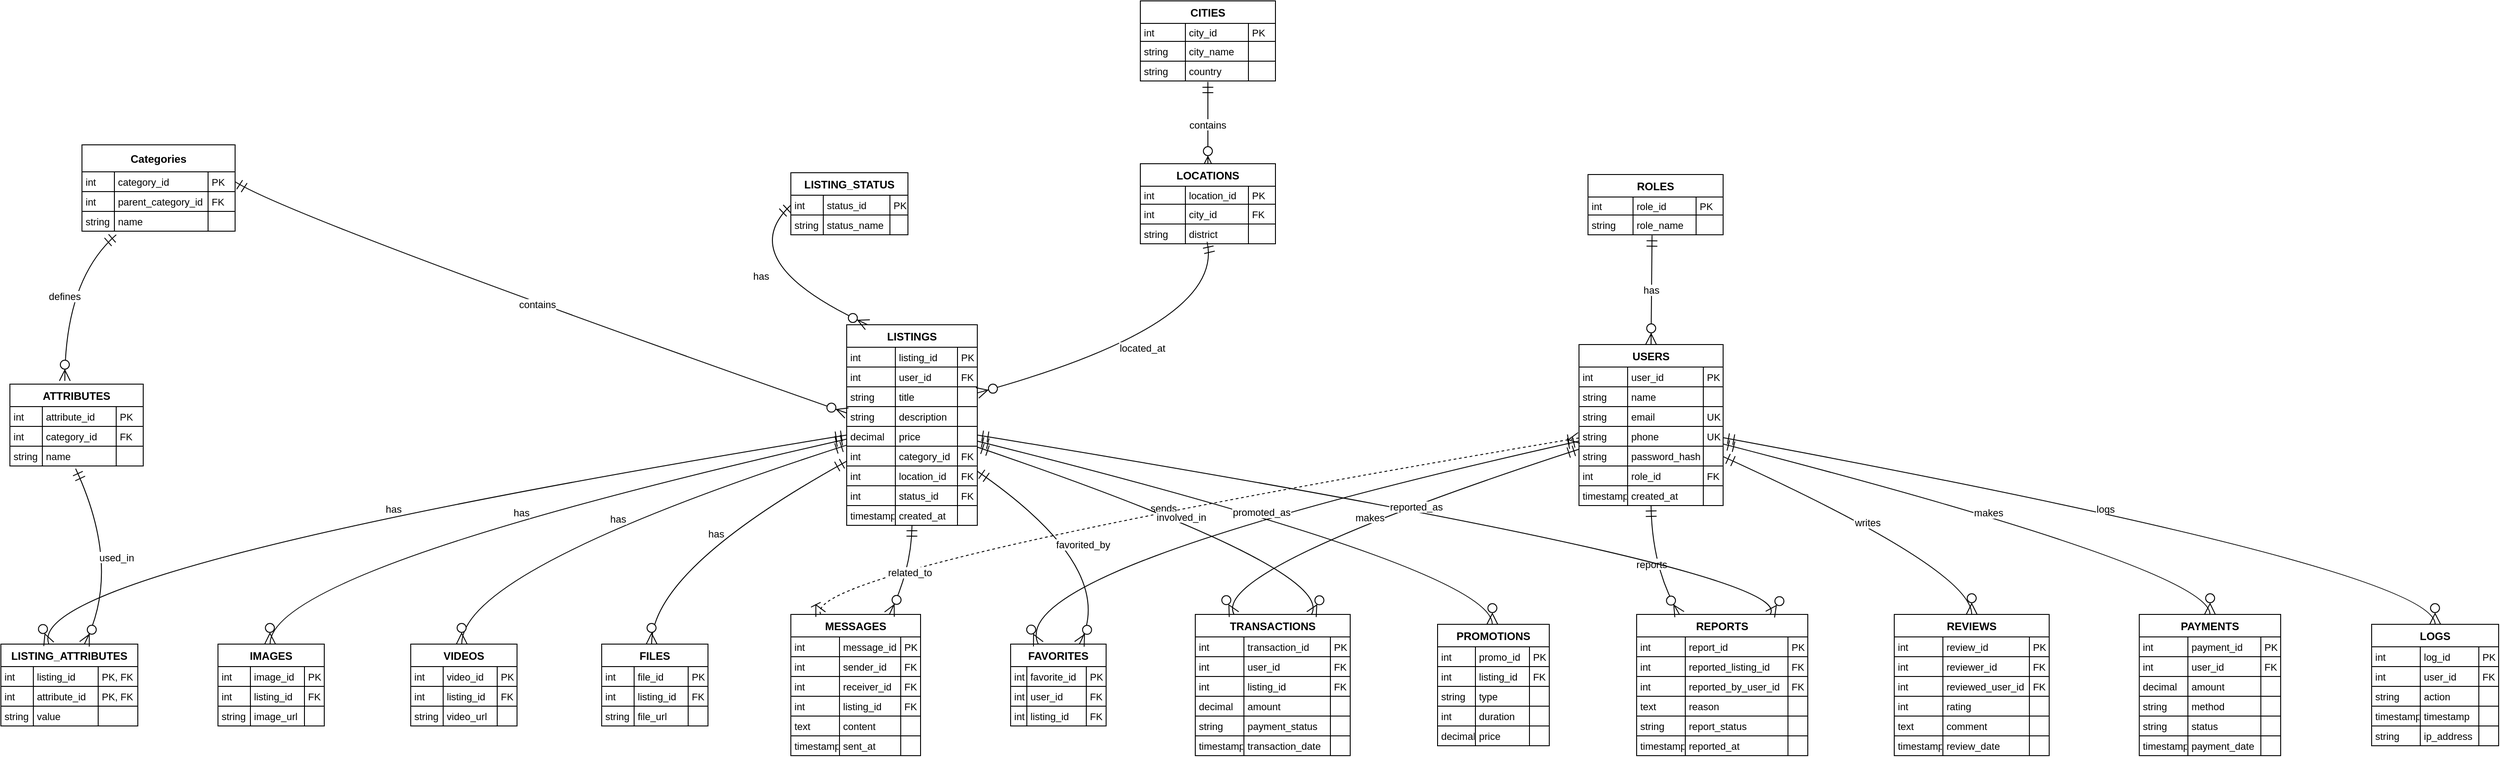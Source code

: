 <mxfile version="26.0.16">
  <diagram id="OkBmsCtyxUtv0G9vOhyC" name="Страница — 2">
    <mxGraphModel dx="1489" dy="1491" grid="1" gridSize="10" guides="1" tooltips="1" connect="1" arrows="1" fold="1" page="1" pageScale="1" pageWidth="827" pageHeight="1169" math="0" shadow="0">
      <root>
        <mxCell id="0" />
        <mxCell id="1" parent="0" />
        <mxCell id="i-dMMfXqlk09ZkL_Bo82-2" value="USERS" style="shape=table;startSize=25;container=1;collapsible=0;childLayout=tableLayout;fixedRows=1;rowLines=1;fontStyle=1;align=center;resizeLast=1;" vertex="1" parent="1">
          <mxGeometry x="1772" y="392" width="160" height="179" as="geometry" />
        </mxCell>
        <mxCell id="i-dMMfXqlk09ZkL_Bo82-3" style="shape=tableRow;horizontal=0;startSize=0;swimlaneHead=0;swimlaneBody=0;fillColor=none;collapsible=0;dropTarget=0;points=[[0,0.5],[1,0.5]];portConstraint=eastwest;top=0;left=0;right=0;bottom=0;" vertex="1" parent="i-dMMfXqlk09ZkL_Bo82-2">
          <mxGeometry y="25" width="160" height="22" as="geometry" />
        </mxCell>
        <mxCell id="i-dMMfXqlk09ZkL_Bo82-4" value="int" style="shape=partialRectangle;connectable=0;fillColor=none;top=0;left=0;bottom=0;right=0;align=left;spacingLeft=2;overflow=hidden;fontSize=11;" vertex="1" parent="i-dMMfXqlk09ZkL_Bo82-3">
          <mxGeometry width="54" height="22" as="geometry">
            <mxRectangle width="54" height="22" as="alternateBounds" />
          </mxGeometry>
        </mxCell>
        <mxCell id="i-dMMfXqlk09ZkL_Bo82-5" value="user_id" style="shape=partialRectangle;connectable=0;fillColor=none;top=0;left=0;bottom=0;right=0;align=left;spacingLeft=2;overflow=hidden;fontSize=11;" vertex="1" parent="i-dMMfXqlk09ZkL_Bo82-3">
          <mxGeometry x="54" width="84" height="22" as="geometry">
            <mxRectangle width="84" height="22" as="alternateBounds" />
          </mxGeometry>
        </mxCell>
        <mxCell id="i-dMMfXqlk09ZkL_Bo82-6" value="PK" style="shape=partialRectangle;connectable=0;fillColor=none;top=0;left=0;bottom=0;right=0;align=left;spacingLeft=2;overflow=hidden;fontSize=11;" vertex="1" parent="i-dMMfXqlk09ZkL_Bo82-3">
          <mxGeometry x="138" width="22" height="22" as="geometry">
            <mxRectangle width="22" height="22" as="alternateBounds" />
          </mxGeometry>
        </mxCell>
        <mxCell id="i-dMMfXqlk09ZkL_Bo82-7" style="shape=tableRow;horizontal=0;startSize=0;swimlaneHead=0;swimlaneBody=0;fillColor=none;collapsible=0;dropTarget=0;points=[[0,0.5],[1,0.5]];portConstraint=eastwest;top=0;left=0;right=0;bottom=0;" vertex="1" parent="i-dMMfXqlk09ZkL_Bo82-2">
          <mxGeometry y="47" width="160" height="22" as="geometry" />
        </mxCell>
        <mxCell id="i-dMMfXqlk09ZkL_Bo82-8" value="string" style="shape=partialRectangle;connectable=0;fillColor=none;top=0;left=0;bottom=0;right=0;align=left;spacingLeft=2;overflow=hidden;fontSize=11;" vertex="1" parent="i-dMMfXqlk09ZkL_Bo82-7">
          <mxGeometry width="54" height="22" as="geometry">
            <mxRectangle width="54" height="22" as="alternateBounds" />
          </mxGeometry>
        </mxCell>
        <mxCell id="i-dMMfXqlk09ZkL_Bo82-9" value="name" style="shape=partialRectangle;connectable=0;fillColor=none;top=0;left=0;bottom=0;right=0;align=left;spacingLeft=2;overflow=hidden;fontSize=11;" vertex="1" parent="i-dMMfXqlk09ZkL_Bo82-7">
          <mxGeometry x="54" width="84" height="22" as="geometry">
            <mxRectangle width="84" height="22" as="alternateBounds" />
          </mxGeometry>
        </mxCell>
        <mxCell id="i-dMMfXqlk09ZkL_Bo82-10" value="" style="shape=partialRectangle;connectable=0;fillColor=none;top=0;left=0;bottom=0;right=0;align=left;spacingLeft=2;overflow=hidden;fontSize=11;" vertex="1" parent="i-dMMfXqlk09ZkL_Bo82-7">
          <mxGeometry x="138" width="22" height="22" as="geometry">
            <mxRectangle width="22" height="22" as="alternateBounds" />
          </mxGeometry>
        </mxCell>
        <mxCell id="i-dMMfXqlk09ZkL_Bo82-11" style="shape=tableRow;horizontal=0;startSize=0;swimlaneHead=0;swimlaneBody=0;fillColor=none;collapsible=0;dropTarget=0;points=[[0,0.5],[1,0.5]];portConstraint=eastwest;top=0;left=0;right=0;bottom=0;" vertex="1" parent="i-dMMfXqlk09ZkL_Bo82-2">
          <mxGeometry y="69" width="160" height="22" as="geometry" />
        </mxCell>
        <mxCell id="i-dMMfXqlk09ZkL_Bo82-12" value="string" style="shape=partialRectangle;connectable=0;fillColor=none;top=0;left=0;bottom=0;right=0;align=left;spacingLeft=2;overflow=hidden;fontSize=11;" vertex="1" parent="i-dMMfXqlk09ZkL_Bo82-11">
          <mxGeometry width="54" height="22" as="geometry">
            <mxRectangle width="54" height="22" as="alternateBounds" />
          </mxGeometry>
        </mxCell>
        <mxCell id="i-dMMfXqlk09ZkL_Bo82-13" value="email" style="shape=partialRectangle;connectable=0;fillColor=none;top=0;left=0;bottom=0;right=0;align=left;spacingLeft=2;overflow=hidden;fontSize=11;" vertex="1" parent="i-dMMfXqlk09ZkL_Bo82-11">
          <mxGeometry x="54" width="84" height="22" as="geometry">
            <mxRectangle width="84" height="22" as="alternateBounds" />
          </mxGeometry>
        </mxCell>
        <mxCell id="i-dMMfXqlk09ZkL_Bo82-14" value="UK" style="shape=partialRectangle;connectable=0;fillColor=none;top=0;left=0;bottom=0;right=0;align=left;spacingLeft=2;overflow=hidden;fontSize=11;" vertex="1" parent="i-dMMfXqlk09ZkL_Bo82-11">
          <mxGeometry x="138" width="22" height="22" as="geometry">
            <mxRectangle width="22" height="22" as="alternateBounds" />
          </mxGeometry>
        </mxCell>
        <mxCell id="i-dMMfXqlk09ZkL_Bo82-15" style="shape=tableRow;horizontal=0;startSize=0;swimlaneHead=0;swimlaneBody=0;fillColor=none;collapsible=0;dropTarget=0;points=[[0,0.5],[1,0.5]];portConstraint=eastwest;top=0;left=0;right=0;bottom=0;" vertex="1" parent="i-dMMfXqlk09ZkL_Bo82-2">
          <mxGeometry y="91" width="160" height="22" as="geometry" />
        </mxCell>
        <mxCell id="i-dMMfXqlk09ZkL_Bo82-16" value="string" style="shape=partialRectangle;connectable=0;fillColor=none;top=0;left=0;bottom=0;right=0;align=left;spacingLeft=2;overflow=hidden;fontSize=11;" vertex="1" parent="i-dMMfXqlk09ZkL_Bo82-15">
          <mxGeometry width="54" height="22" as="geometry">
            <mxRectangle width="54" height="22" as="alternateBounds" />
          </mxGeometry>
        </mxCell>
        <mxCell id="i-dMMfXqlk09ZkL_Bo82-17" value="phone" style="shape=partialRectangle;connectable=0;fillColor=none;top=0;left=0;bottom=0;right=0;align=left;spacingLeft=2;overflow=hidden;fontSize=11;" vertex="1" parent="i-dMMfXqlk09ZkL_Bo82-15">
          <mxGeometry x="54" width="84" height="22" as="geometry">
            <mxRectangle width="84" height="22" as="alternateBounds" />
          </mxGeometry>
        </mxCell>
        <mxCell id="i-dMMfXqlk09ZkL_Bo82-18" value="UK" style="shape=partialRectangle;connectable=0;fillColor=none;top=0;left=0;bottom=0;right=0;align=left;spacingLeft=2;overflow=hidden;fontSize=11;" vertex="1" parent="i-dMMfXqlk09ZkL_Bo82-15">
          <mxGeometry x="138" width="22" height="22" as="geometry">
            <mxRectangle width="22" height="22" as="alternateBounds" />
          </mxGeometry>
        </mxCell>
        <mxCell id="i-dMMfXqlk09ZkL_Bo82-19" style="shape=tableRow;horizontal=0;startSize=0;swimlaneHead=0;swimlaneBody=0;fillColor=none;collapsible=0;dropTarget=0;points=[[0,0.5],[1,0.5]];portConstraint=eastwest;top=0;left=0;right=0;bottom=0;" vertex="1" parent="i-dMMfXqlk09ZkL_Bo82-2">
          <mxGeometry y="113" width="160" height="22" as="geometry" />
        </mxCell>
        <mxCell id="i-dMMfXqlk09ZkL_Bo82-20" value="string" style="shape=partialRectangle;connectable=0;fillColor=none;top=0;left=0;bottom=0;right=0;align=left;spacingLeft=2;overflow=hidden;fontSize=11;" vertex="1" parent="i-dMMfXqlk09ZkL_Bo82-19">
          <mxGeometry width="54" height="22" as="geometry">
            <mxRectangle width="54" height="22" as="alternateBounds" />
          </mxGeometry>
        </mxCell>
        <mxCell id="i-dMMfXqlk09ZkL_Bo82-21" value="password_hash" style="shape=partialRectangle;connectable=0;fillColor=none;top=0;left=0;bottom=0;right=0;align=left;spacingLeft=2;overflow=hidden;fontSize=11;" vertex="1" parent="i-dMMfXqlk09ZkL_Bo82-19">
          <mxGeometry x="54" width="84" height="22" as="geometry">
            <mxRectangle width="84" height="22" as="alternateBounds" />
          </mxGeometry>
        </mxCell>
        <mxCell id="i-dMMfXqlk09ZkL_Bo82-22" value="" style="shape=partialRectangle;connectable=0;fillColor=none;top=0;left=0;bottom=0;right=0;align=left;spacingLeft=2;overflow=hidden;fontSize=11;" vertex="1" parent="i-dMMfXqlk09ZkL_Bo82-19">
          <mxGeometry x="138" width="22" height="22" as="geometry">
            <mxRectangle width="22" height="22" as="alternateBounds" />
          </mxGeometry>
        </mxCell>
        <mxCell id="i-dMMfXqlk09ZkL_Bo82-23" style="shape=tableRow;horizontal=0;startSize=0;swimlaneHead=0;swimlaneBody=0;fillColor=none;collapsible=0;dropTarget=0;points=[[0,0.5],[1,0.5]];portConstraint=eastwest;top=0;left=0;right=0;bottom=0;" vertex="1" parent="i-dMMfXqlk09ZkL_Bo82-2">
          <mxGeometry y="135" width="160" height="22" as="geometry" />
        </mxCell>
        <mxCell id="i-dMMfXqlk09ZkL_Bo82-24" value="int" style="shape=partialRectangle;connectable=0;fillColor=none;top=0;left=0;bottom=0;right=0;align=left;spacingLeft=2;overflow=hidden;fontSize=11;" vertex="1" parent="i-dMMfXqlk09ZkL_Bo82-23">
          <mxGeometry width="54" height="22" as="geometry">
            <mxRectangle width="54" height="22" as="alternateBounds" />
          </mxGeometry>
        </mxCell>
        <mxCell id="i-dMMfXqlk09ZkL_Bo82-25" value="role_id" style="shape=partialRectangle;connectable=0;fillColor=none;top=0;left=0;bottom=0;right=0;align=left;spacingLeft=2;overflow=hidden;fontSize=11;" vertex="1" parent="i-dMMfXqlk09ZkL_Bo82-23">
          <mxGeometry x="54" width="84" height="22" as="geometry">
            <mxRectangle width="84" height="22" as="alternateBounds" />
          </mxGeometry>
        </mxCell>
        <mxCell id="i-dMMfXqlk09ZkL_Bo82-26" value="FK" style="shape=partialRectangle;connectable=0;fillColor=none;top=0;left=0;bottom=0;right=0;align=left;spacingLeft=2;overflow=hidden;fontSize=11;" vertex="1" parent="i-dMMfXqlk09ZkL_Bo82-23">
          <mxGeometry x="138" width="22" height="22" as="geometry">
            <mxRectangle width="22" height="22" as="alternateBounds" />
          </mxGeometry>
        </mxCell>
        <mxCell id="i-dMMfXqlk09ZkL_Bo82-27" style="shape=tableRow;horizontal=0;startSize=0;swimlaneHead=0;swimlaneBody=0;fillColor=none;collapsible=0;dropTarget=0;points=[[0,0.5],[1,0.5]];portConstraint=eastwest;top=0;left=0;right=0;bottom=0;" vertex="1" parent="i-dMMfXqlk09ZkL_Bo82-2">
          <mxGeometry y="157" width="160" height="22" as="geometry" />
        </mxCell>
        <mxCell id="i-dMMfXqlk09ZkL_Bo82-28" value="timestamp" style="shape=partialRectangle;connectable=0;fillColor=none;top=0;left=0;bottom=0;right=0;align=left;spacingLeft=2;overflow=hidden;fontSize=11;" vertex="1" parent="i-dMMfXqlk09ZkL_Bo82-27">
          <mxGeometry width="54" height="22" as="geometry">
            <mxRectangle width="54" height="22" as="alternateBounds" />
          </mxGeometry>
        </mxCell>
        <mxCell id="i-dMMfXqlk09ZkL_Bo82-29" value="created_at" style="shape=partialRectangle;connectable=0;fillColor=none;top=0;left=0;bottom=0;right=0;align=left;spacingLeft=2;overflow=hidden;fontSize=11;" vertex="1" parent="i-dMMfXqlk09ZkL_Bo82-27">
          <mxGeometry x="54" width="84" height="22" as="geometry">
            <mxRectangle width="84" height="22" as="alternateBounds" />
          </mxGeometry>
        </mxCell>
        <mxCell id="i-dMMfXqlk09ZkL_Bo82-30" value="" style="shape=partialRectangle;connectable=0;fillColor=none;top=0;left=0;bottom=0;right=0;align=left;spacingLeft=2;overflow=hidden;fontSize=11;" vertex="1" parent="i-dMMfXqlk09ZkL_Bo82-27">
          <mxGeometry x="138" width="22" height="22" as="geometry">
            <mxRectangle width="22" height="22" as="alternateBounds" />
          </mxGeometry>
        </mxCell>
        <mxCell id="i-dMMfXqlk09ZkL_Bo82-31" value="MESSAGES" style="shape=table;startSize=25;container=1;collapsible=0;childLayout=tableLayout;fixedRows=1;rowLines=1;fontStyle=1;align=center;resizeLast=1;" vertex="1" parent="1">
          <mxGeometry x="897" y="692" width="144" height="157" as="geometry" />
        </mxCell>
        <mxCell id="i-dMMfXqlk09ZkL_Bo82-32" style="shape=tableRow;horizontal=0;startSize=0;swimlaneHead=0;swimlaneBody=0;fillColor=none;collapsible=0;dropTarget=0;points=[[0,0.5],[1,0.5]];portConstraint=eastwest;top=0;left=0;right=0;bottom=0;" vertex="1" parent="i-dMMfXqlk09ZkL_Bo82-31">
          <mxGeometry y="25" width="144" height="22" as="geometry" />
        </mxCell>
        <mxCell id="i-dMMfXqlk09ZkL_Bo82-33" value="int" style="shape=partialRectangle;connectable=0;fillColor=none;top=0;left=0;bottom=0;right=0;align=left;spacingLeft=2;overflow=hidden;fontSize=11;" vertex="1" parent="i-dMMfXqlk09ZkL_Bo82-32">
          <mxGeometry width="54" height="22" as="geometry">
            <mxRectangle width="54" height="22" as="alternateBounds" />
          </mxGeometry>
        </mxCell>
        <mxCell id="i-dMMfXqlk09ZkL_Bo82-34" value="message_id" style="shape=partialRectangle;connectable=0;fillColor=none;top=0;left=0;bottom=0;right=0;align=left;spacingLeft=2;overflow=hidden;fontSize=11;" vertex="1" parent="i-dMMfXqlk09ZkL_Bo82-32">
          <mxGeometry x="54" width="68" height="22" as="geometry">
            <mxRectangle width="68" height="22" as="alternateBounds" />
          </mxGeometry>
        </mxCell>
        <mxCell id="i-dMMfXqlk09ZkL_Bo82-35" value="PK" style="shape=partialRectangle;connectable=0;fillColor=none;top=0;left=0;bottom=0;right=0;align=left;spacingLeft=2;overflow=hidden;fontSize=11;" vertex="1" parent="i-dMMfXqlk09ZkL_Bo82-32">
          <mxGeometry x="122" width="22" height="22" as="geometry">
            <mxRectangle width="22" height="22" as="alternateBounds" />
          </mxGeometry>
        </mxCell>
        <mxCell id="i-dMMfXqlk09ZkL_Bo82-36" style="shape=tableRow;horizontal=0;startSize=0;swimlaneHead=0;swimlaneBody=0;fillColor=none;collapsible=0;dropTarget=0;points=[[0,0.5],[1,0.5]];portConstraint=eastwest;top=0;left=0;right=0;bottom=0;" vertex="1" parent="i-dMMfXqlk09ZkL_Bo82-31">
          <mxGeometry y="47" width="144" height="22" as="geometry" />
        </mxCell>
        <mxCell id="i-dMMfXqlk09ZkL_Bo82-37" value="int" style="shape=partialRectangle;connectable=0;fillColor=none;top=0;left=0;bottom=0;right=0;align=left;spacingLeft=2;overflow=hidden;fontSize=11;" vertex="1" parent="i-dMMfXqlk09ZkL_Bo82-36">
          <mxGeometry width="54" height="22" as="geometry">
            <mxRectangle width="54" height="22" as="alternateBounds" />
          </mxGeometry>
        </mxCell>
        <mxCell id="i-dMMfXqlk09ZkL_Bo82-38" value="sender_id" style="shape=partialRectangle;connectable=0;fillColor=none;top=0;left=0;bottom=0;right=0;align=left;spacingLeft=2;overflow=hidden;fontSize=11;" vertex="1" parent="i-dMMfXqlk09ZkL_Bo82-36">
          <mxGeometry x="54" width="68" height="22" as="geometry">
            <mxRectangle width="68" height="22" as="alternateBounds" />
          </mxGeometry>
        </mxCell>
        <mxCell id="i-dMMfXqlk09ZkL_Bo82-39" value="FK" style="shape=partialRectangle;connectable=0;fillColor=none;top=0;left=0;bottom=0;right=0;align=left;spacingLeft=2;overflow=hidden;fontSize=11;" vertex="1" parent="i-dMMfXqlk09ZkL_Bo82-36">
          <mxGeometry x="122" width="22" height="22" as="geometry">
            <mxRectangle width="22" height="22" as="alternateBounds" />
          </mxGeometry>
        </mxCell>
        <mxCell id="i-dMMfXqlk09ZkL_Bo82-40" style="shape=tableRow;horizontal=0;startSize=0;swimlaneHead=0;swimlaneBody=0;fillColor=none;collapsible=0;dropTarget=0;points=[[0,0.5],[1,0.5]];portConstraint=eastwest;top=0;left=0;right=0;bottom=0;" vertex="1" parent="i-dMMfXqlk09ZkL_Bo82-31">
          <mxGeometry y="69" width="144" height="22" as="geometry" />
        </mxCell>
        <mxCell id="i-dMMfXqlk09ZkL_Bo82-41" value="int" style="shape=partialRectangle;connectable=0;fillColor=none;top=0;left=0;bottom=0;right=0;align=left;spacingLeft=2;overflow=hidden;fontSize=11;" vertex="1" parent="i-dMMfXqlk09ZkL_Bo82-40">
          <mxGeometry width="54" height="22" as="geometry">
            <mxRectangle width="54" height="22" as="alternateBounds" />
          </mxGeometry>
        </mxCell>
        <mxCell id="i-dMMfXqlk09ZkL_Bo82-42" value="receiver_id" style="shape=partialRectangle;connectable=0;fillColor=none;top=0;left=0;bottom=0;right=0;align=left;spacingLeft=2;overflow=hidden;fontSize=11;" vertex="1" parent="i-dMMfXqlk09ZkL_Bo82-40">
          <mxGeometry x="54" width="68" height="22" as="geometry">
            <mxRectangle width="68" height="22" as="alternateBounds" />
          </mxGeometry>
        </mxCell>
        <mxCell id="i-dMMfXqlk09ZkL_Bo82-43" value="FK" style="shape=partialRectangle;connectable=0;fillColor=none;top=0;left=0;bottom=0;right=0;align=left;spacingLeft=2;overflow=hidden;fontSize=11;" vertex="1" parent="i-dMMfXqlk09ZkL_Bo82-40">
          <mxGeometry x="122" width="22" height="22" as="geometry">
            <mxRectangle width="22" height="22" as="alternateBounds" />
          </mxGeometry>
        </mxCell>
        <mxCell id="i-dMMfXqlk09ZkL_Bo82-44" style="shape=tableRow;horizontal=0;startSize=0;swimlaneHead=0;swimlaneBody=0;fillColor=none;collapsible=0;dropTarget=0;points=[[0,0.5],[1,0.5]];portConstraint=eastwest;top=0;left=0;right=0;bottom=0;" vertex="1" parent="i-dMMfXqlk09ZkL_Bo82-31">
          <mxGeometry y="91" width="144" height="22" as="geometry" />
        </mxCell>
        <mxCell id="i-dMMfXqlk09ZkL_Bo82-45" value="int" style="shape=partialRectangle;connectable=0;fillColor=none;top=0;left=0;bottom=0;right=0;align=left;spacingLeft=2;overflow=hidden;fontSize=11;" vertex="1" parent="i-dMMfXqlk09ZkL_Bo82-44">
          <mxGeometry width="54" height="22" as="geometry">
            <mxRectangle width="54" height="22" as="alternateBounds" />
          </mxGeometry>
        </mxCell>
        <mxCell id="i-dMMfXqlk09ZkL_Bo82-46" value="listing_id" style="shape=partialRectangle;connectable=0;fillColor=none;top=0;left=0;bottom=0;right=0;align=left;spacingLeft=2;overflow=hidden;fontSize=11;" vertex="1" parent="i-dMMfXqlk09ZkL_Bo82-44">
          <mxGeometry x="54" width="68" height="22" as="geometry">
            <mxRectangle width="68" height="22" as="alternateBounds" />
          </mxGeometry>
        </mxCell>
        <mxCell id="i-dMMfXqlk09ZkL_Bo82-47" value="FK" style="shape=partialRectangle;connectable=0;fillColor=none;top=0;left=0;bottom=0;right=0;align=left;spacingLeft=2;overflow=hidden;fontSize=11;" vertex="1" parent="i-dMMfXqlk09ZkL_Bo82-44">
          <mxGeometry x="122" width="22" height="22" as="geometry">
            <mxRectangle width="22" height="22" as="alternateBounds" />
          </mxGeometry>
        </mxCell>
        <mxCell id="i-dMMfXqlk09ZkL_Bo82-48" style="shape=tableRow;horizontal=0;startSize=0;swimlaneHead=0;swimlaneBody=0;fillColor=none;collapsible=0;dropTarget=0;points=[[0,0.5],[1,0.5]];portConstraint=eastwest;top=0;left=0;right=0;bottom=0;" vertex="1" parent="i-dMMfXqlk09ZkL_Bo82-31">
          <mxGeometry y="113" width="144" height="22" as="geometry" />
        </mxCell>
        <mxCell id="i-dMMfXqlk09ZkL_Bo82-49" value="text" style="shape=partialRectangle;connectable=0;fillColor=none;top=0;left=0;bottom=0;right=0;align=left;spacingLeft=2;overflow=hidden;fontSize=11;" vertex="1" parent="i-dMMfXqlk09ZkL_Bo82-48">
          <mxGeometry width="54" height="22" as="geometry">
            <mxRectangle width="54" height="22" as="alternateBounds" />
          </mxGeometry>
        </mxCell>
        <mxCell id="i-dMMfXqlk09ZkL_Bo82-50" value="content" style="shape=partialRectangle;connectable=0;fillColor=none;top=0;left=0;bottom=0;right=0;align=left;spacingLeft=2;overflow=hidden;fontSize=11;" vertex="1" parent="i-dMMfXqlk09ZkL_Bo82-48">
          <mxGeometry x="54" width="68" height="22" as="geometry">
            <mxRectangle width="68" height="22" as="alternateBounds" />
          </mxGeometry>
        </mxCell>
        <mxCell id="i-dMMfXqlk09ZkL_Bo82-51" value="" style="shape=partialRectangle;connectable=0;fillColor=none;top=0;left=0;bottom=0;right=0;align=left;spacingLeft=2;overflow=hidden;fontSize=11;" vertex="1" parent="i-dMMfXqlk09ZkL_Bo82-48">
          <mxGeometry x="122" width="22" height="22" as="geometry">
            <mxRectangle width="22" height="22" as="alternateBounds" />
          </mxGeometry>
        </mxCell>
        <mxCell id="i-dMMfXqlk09ZkL_Bo82-52" style="shape=tableRow;horizontal=0;startSize=0;swimlaneHead=0;swimlaneBody=0;fillColor=none;collapsible=0;dropTarget=0;points=[[0,0.5],[1,0.5]];portConstraint=eastwest;top=0;left=0;right=0;bottom=0;" vertex="1" parent="i-dMMfXqlk09ZkL_Bo82-31">
          <mxGeometry y="135" width="144" height="22" as="geometry" />
        </mxCell>
        <mxCell id="i-dMMfXqlk09ZkL_Bo82-53" value="timestamp" style="shape=partialRectangle;connectable=0;fillColor=none;top=0;left=0;bottom=0;right=0;align=left;spacingLeft=2;overflow=hidden;fontSize=11;" vertex="1" parent="i-dMMfXqlk09ZkL_Bo82-52">
          <mxGeometry width="54" height="22" as="geometry">
            <mxRectangle width="54" height="22" as="alternateBounds" />
          </mxGeometry>
        </mxCell>
        <mxCell id="i-dMMfXqlk09ZkL_Bo82-54" value="sent_at" style="shape=partialRectangle;connectable=0;fillColor=none;top=0;left=0;bottom=0;right=0;align=left;spacingLeft=2;overflow=hidden;fontSize=11;" vertex="1" parent="i-dMMfXqlk09ZkL_Bo82-52">
          <mxGeometry x="54" width="68" height="22" as="geometry">
            <mxRectangle width="68" height="22" as="alternateBounds" />
          </mxGeometry>
        </mxCell>
        <mxCell id="i-dMMfXqlk09ZkL_Bo82-55" value="" style="shape=partialRectangle;connectable=0;fillColor=none;top=0;left=0;bottom=0;right=0;align=left;spacingLeft=2;overflow=hidden;fontSize=11;" vertex="1" parent="i-dMMfXqlk09ZkL_Bo82-52">
          <mxGeometry x="122" width="22" height="22" as="geometry">
            <mxRectangle width="22" height="22" as="alternateBounds" />
          </mxGeometry>
        </mxCell>
        <mxCell id="i-dMMfXqlk09ZkL_Bo82-56" value="REVIEWS" style="shape=table;startSize=25;container=1;collapsible=0;childLayout=tableLayout;fixedRows=1;rowLines=1;fontStyle=1;align=center;resizeLast=1;" vertex="1" parent="1">
          <mxGeometry x="2122" y="692" width="172" height="157" as="geometry" />
        </mxCell>
        <mxCell id="i-dMMfXqlk09ZkL_Bo82-57" style="shape=tableRow;horizontal=0;startSize=0;swimlaneHead=0;swimlaneBody=0;fillColor=none;collapsible=0;dropTarget=0;points=[[0,0.5],[1,0.5]];portConstraint=eastwest;top=0;left=0;right=0;bottom=0;" vertex="1" parent="i-dMMfXqlk09ZkL_Bo82-56">
          <mxGeometry y="25" width="172" height="22" as="geometry" />
        </mxCell>
        <mxCell id="i-dMMfXqlk09ZkL_Bo82-58" value="int" style="shape=partialRectangle;connectable=0;fillColor=none;top=0;left=0;bottom=0;right=0;align=left;spacingLeft=2;overflow=hidden;fontSize=11;" vertex="1" parent="i-dMMfXqlk09ZkL_Bo82-57">
          <mxGeometry width="54" height="22" as="geometry">
            <mxRectangle width="54" height="22" as="alternateBounds" />
          </mxGeometry>
        </mxCell>
        <mxCell id="i-dMMfXqlk09ZkL_Bo82-59" value="review_id" style="shape=partialRectangle;connectable=0;fillColor=none;top=0;left=0;bottom=0;right=0;align=left;spacingLeft=2;overflow=hidden;fontSize=11;" vertex="1" parent="i-dMMfXqlk09ZkL_Bo82-57">
          <mxGeometry x="54" width="96" height="22" as="geometry">
            <mxRectangle width="96" height="22" as="alternateBounds" />
          </mxGeometry>
        </mxCell>
        <mxCell id="i-dMMfXqlk09ZkL_Bo82-60" value="PK" style="shape=partialRectangle;connectable=0;fillColor=none;top=0;left=0;bottom=0;right=0;align=left;spacingLeft=2;overflow=hidden;fontSize=11;" vertex="1" parent="i-dMMfXqlk09ZkL_Bo82-57">
          <mxGeometry x="150" width="22" height="22" as="geometry">
            <mxRectangle width="22" height="22" as="alternateBounds" />
          </mxGeometry>
        </mxCell>
        <mxCell id="i-dMMfXqlk09ZkL_Bo82-61" style="shape=tableRow;horizontal=0;startSize=0;swimlaneHead=0;swimlaneBody=0;fillColor=none;collapsible=0;dropTarget=0;points=[[0,0.5],[1,0.5]];portConstraint=eastwest;top=0;left=0;right=0;bottom=0;" vertex="1" parent="i-dMMfXqlk09ZkL_Bo82-56">
          <mxGeometry y="47" width="172" height="22" as="geometry" />
        </mxCell>
        <mxCell id="i-dMMfXqlk09ZkL_Bo82-62" value="int" style="shape=partialRectangle;connectable=0;fillColor=none;top=0;left=0;bottom=0;right=0;align=left;spacingLeft=2;overflow=hidden;fontSize=11;" vertex="1" parent="i-dMMfXqlk09ZkL_Bo82-61">
          <mxGeometry width="54" height="22" as="geometry">
            <mxRectangle width="54" height="22" as="alternateBounds" />
          </mxGeometry>
        </mxCell>
        <mxCell id="i-dMMfXqlk09ZkL_Bo82-63" value="reviewer_id" style="shape=partialRectangle;connectable=0;fillColor=none;top=0;left=0;bottom=0;right=0;align=left;spacingLeft=2;overflow=hidden;fontSize=11;" vertex="1" parent="i-dMMfXqlk09ZkL_Bo82-61">
          <mxGeometry x="54" width="96" height="22" as="geometry">
            <mxRectangle width="96" height="22" as="alternateBounds" />
          </mxGeometry>
        </mxCell>
        <mxCell id="i-dMMfXqlk09ZkL_Bo82-64" value="FK" style="shape=partialRectangle;connectable=0;fillColor=none;top=0;left=0;bottom=0;right=0;align=left;spacingLeft=2;overflow=hidden;fontSize=11;" vertex="1" parent="i-dMMfXqlk09ZkL_Bo82-61">
          <mxGeometry x="150" width="22" height="22" as="geometry">
            <mxRectangle width="22" height="22" as="alternateBounds" />
          </mxGeometry>
        </mxCell>
        <mxCell id="i-dMMfXqlk09ZkL_Bo82-65" style="shape=tableRow;horizontal=0;startSize=0;swimlaneHead=0;swimlaneBody=0;fillColor=none;collapsible=0;dropTarget=0;points=[[0,0.5],[1,0.5]];portConstraint=eastwest;top=0;left=0;right=0;bottom=0;" vertex="1" parent="i-dMMfXqlk09ZkL_Bo82-56">
          <mxGeometry y="69" width="172" height="22" as="geometry" />
        </mxCell>
        <mxCell id="i-dMMfXqlk09ZkL_Bo82-66" value="int" style="shape=partialRectangle;connectable=0;fillColor=none;top=0;left=0;bottom=0;right=0;align=left;spacingLeft=2;overflow=hidden;fontSize=11;" vertex="1" parent="i-dMMfXqlk09ZkL_Bo82-65">
          <mxGeometry width="54" height="22" as="geometry">
            <mxRectangle width="54" height="22" as="alternateBounds" />
          </mxGeometry>
        </mxCell>
        <mxCell id="i-dMMfXqlk09ZkL_Bo82-67" value="reviewed_user_id" style="shape=partialRectangle;connectable=0;fillColor=none;top=0;left=0;bottom=0;right=0;align=left;spacingLeft=2;overflow=hidden;fontSize=11;" vertex="1" parent="i-dMMfXqlk09ZkL_Bo82-65">
          <mxGeometry x="54" width="96" height="22" as="geometry">
            <mxRectangle width="96" height="22" as="alternateBounds" />
          </mxGeometry>
        </mxCell>
        <mxCell id="i-dMMfXqlk09ZkL_Bo82-68" value="FK" style="shape=partialRectangle;connectable=0;fillColor=none;top=0;left=0;bottom=0;right=0;align=left;spacingLeft=2;overflow=hidden;fontSize=11;" vertex="1" parent="i-dMMfXqlk09ZkL_Bo82-65">
          <mxGeometry x="150" width="22" height="22" as="geometry">
            <mxRectangle width="22" height="22" as="alternateBounds" />
          </mxGeometry>
        </mxCell>
        <mxCell id="i-dMMfXqlk09ZkL_Bo82-69" style="shape=tableRow;horizontal=0;startSize=0;swimlaneHead=0;swimlaneBody=0;fillColor=none;collapsible=0;dropTarget=0;points=[[0,0.5],[1,0.5]];portConstraint=eastwest;top=0;left=0;right=0;bottom=0;" vertex="1" parent="i-dMMfXqlk09ZkL_Bo82-56">
          <mxGeometry y="91" width="172" height="22" as="geometry" />
        </mxCell>
        <mxCell id="i-dMMfXqlk09ZkL_Bo82-70" value="int" style="shape=partialRectangle;connectable=0;fillColor=none;top=0;left=0;bottom=0;right=0;align=left;spacingLeft=2;overflow=hidden;fontSize=11;" vertex="1" parent="i-dMMfXqlk09ZkL_Bo82-69">
          <mxGeometry width="54" height="22" as="geometry">
            <mxRectangle width="54" height="22" as="alternateBounds" />
          </mxGeometry>
        </mxCell>
        <mxCell id="i-dMMfXqlk09ZkL_Bo82-71" value="rating" style="shape=partialRectangle;connectable=0;fillColor=none;top=0;left=0;bottom=0;right=0;align=left;spacingLeft=2;overflow=hidden;fontSize=11;" vertex="1" parent="i-dMMfXqlk09ZkL_Bo82-69">
          <mxGeometry x="54" width="96" height="22" as="geometry">
            <mxRectangle width="96" height="22" as="alternateBounds" />
          </mxGeometry>
        </mxCell>
        <mxCell id="i-dMMfXqlk09ZkL_Bo82-72" value="" style="shape=partialRectangle;connectable=0;fillColor=none;top=0;left=0;bottom=0;right=0;align=left;spacingLeft=2;overflow=hidden;fontSize=11;" vertex="1" parent="i-dMMfXqlk09ZkL_Bo82-69">
          <mxGeometry x="150" width="22" height="22" as="geometry">
            <mxRectangle width="22" height="22" as="alternateBounds" />
          </mxGeometry>
        </mxCell>
        <mxCell id="i-dMMfXqlk09ZkL_Bo82-73" style="shape=tableRow;horizontal=0;startSize=0;swimlaneHead=0;swimlaneBody=0;fillColor=none;collapsible=0;dropTarget=0;points=[[0,0.5],[1,0.5]];portConstraint=eastwest;top=0;left=0;right=0;bottom=0;" vertex="1" parent="i-dMMfXqlk09ZkL_Bo82-56">
          <mxGeometry y="113" width="172" height="22" as="geometry" />
        </mxCell>
        <mxCell id="i-dMMfXqlk09ZkL_Bo82-74" value="text" style="shape=partialRectangle;connectable=0;fillColor=none;top=0;left=0;bottom=0;right=0;align=left;spacingLeft=2;overflow=hidden;fontSize=11;" vertex="1" parent="i-dMMfXqlk09ZkL_Bo82-73">
          <mxGeometry width="54" height="22" as="geometry">
            <mxRectangle width="54" height="22" as="alternateBounds" />
          </mxGeometry>
        </mxCell>
        <mxCell id="i-dMMfXqlk09ZkL_Bo82-75" value="comment" style="shape=partialRectangle;connectable=0;fillColor=none;top=0;left=0;bottom=0;right=0;align=left;spacingLeft=2;overflow=hidden;fontSize=11;" vertex="1" parent="i-dMMfXqlk09ZkL_Bo82-73">
          <mxGeometry x="54" width="96" height="22" as="geometry">
            <mxRectangle width="96" height="22" as="alternateBounds" />
          </mxGeometry>
        </mxCell>
        <mxCell id="i-dMMfXqlk09ZkL_Bo82-76" value="" style="shape=partialRectangle;connectable=0;fillColor=none;top=0;left=0;bottom=0;right=0;align=left;spacingLeft=2;overflow=hidden;fontSize=11;" vertex="1" parent="i-dMMfXqlk09ZkL_Bo82-73">
          <mxGeometry x="150" width="22" height="22" as="geometry">
            <mxRectangle width="22" height="22" as="alternateBounds" />
          </mxGeometry>
        </mxCell>
        <mxCell id="i-dMMfXqlk09ZkL_Bo82-77" style="shape=tableRow;horizontal=0;startSize=0;swimlaneHead=0;swimlaneBody=0;fillColor=none;collapsible=0;dropTarget=0;points=[[0,0.5],[1,0.5]];portConstraint=eastwest;top=0;left=0;right=0;bottom=0;" vertex="1" parent="i-dMMfXqlk09ZkL_Bo82-56">
          <mxGeometry y="135" width="172" height="22" as="geometry" />
        </mxCell>
        <mxCell id="i-dMMfXqlk09ZkL_Bo82-78" value="timestamp" style="shape=partialRectangle;connectable=0;fillColor=none;top=0;left=0;bottom=0;right=0;align=left;spacingLeft=2;overflow=hidden;fontSize=11;" vertex="1" parent="i-dMMfXqlk09ZkL_Bo82-77">
          <mxGeometry width="54" height="22" as="geometry">
            <mxRectangle width="54" height="22" as="alternateBounds" />
          </mxGeometry>
        </mxCell>
        <mxCell id="i-dMMfXqlk09ZkL_Bo82-79" value="review_date" style="shape=partialRectangle;connectable=0;fillColor=none;top=0;left=0;bottom=0;right=0;align=left;spacingLeft=2;overflow=hidden;fontSize=11;" vertex="1" parent="i-dMMfXqlk09ZkL_Bo82-77">
          <mxGeometry x="54" width="96" height="22" as="geometry">
            <mxRectangle width="96" height="22" as="alternateBounds" />
          </mxGeometry>
        </mxCell>
        <mxCell id="i-dMMfXqlk09ZkL_Bo82-80" value="" style="shape=partialRectangle;connectable=0;fillColor=none;top=0;left=0;bottom=0;right=0;align=left;spacingLeft=2;overflow=hidden;fontSize=11;" vertex="1" parent="i-dMMfXqlk09ZkL_Bo82-77">
          <mxGeometry x="150" width="22" height="22" as="geometry">
            <mxRectangle width="22" height="22" as="alternateBounds" />
          </mxGeometry>
        </mxCell>
        <mxCell id="i-dMMfXqlk09ZkL_Bo82-81" value="FAVORITES" style="shape=table;startSize=25;container=1;collapsible=0;childLayout=tableLayout;fixedRows=1;rowLines=1;fontStyle=1;align=center;resizeLast=1;" vertex="1" parent="1">
          <mxGeometry x="1141" y="725" width="106" height="91" as="geometry" />
        </mxCell>
        <mxCell id="i-dMMfXqlk09ZkL_Bo82-82" style="shape=tableRow;horizontal=0;startSize=0;swimlaneHead=0;swimlaneBody=0;fillColor=none;collapsible=0;dropTarget=0;points=[[0,0.5],[1,0.5]];portConstraint=eastwest;top=0;left=0;right=0;bottom=0;" vertex="1" parent="i-dMMfXqlk09ZkL_Bo82-81">
          <mxGeometry y="25" width="106" height="22" as="geometry" />
        </mxCell>
        <mxCell id="i-dMMfXqlk09ZkL_Bo82-83" value="int" style="shape=partialRectangle;connectable=0;fillColor=none;top=0;left=0;bottom=0;right=0;align=left;spacingLeft=2;overflow=hidden;fontSize=11;" vertex="1" parent="i-dMMfXqlk09ZkL_Bo82-82">
          <mxGeometry width="18" height="22" as="geometry">
            <mxRectangle width="18" height="22" as="alternateBounds" />
          </mxGeometry>
        </mxCell>
        <mxCell id="i-dMMfXqlk09ZkL_Bo82-84" value="favorite_id" style="shape=partialRectangle;connectable=0;fillColor=none;top=0;left=0;bottom=0;right=0;align=left;spacingLeft=2;overflow=hidden;fontSize=11;" vertex="1" parent="i-dMMfXqlk09ZkL_Bo82-82">
          <mxGeometry x="18" width="66" height="22" as="geometry">
            <mxRectangle width="66" height="22" as="alternateBounds" />
          </mxGeometry>
        </mxCell>
        <mxCell id="i-dMMfXqlk09ZkL_Bo82-85" value="PK" style="shape=partialRectangle;connectable=0;fillColor=none;top=0;left=0;bottom=0;right=0;align=left;spacingLeft=2;overflow=hidden;fontSize=11;" vertex="1" parent="i-dMMfXqlk09ZkL_Bo82-82">
          <mxGeometry x="84" width="22" height="22" as="geometry">
            <mxRectangle width="22" height="22" as="alternateBounds" />
          </mxGeometry>
        </mxCell>
        <mxCell id="i-dMMfXqlk09ZkL_Bo82-86" style="shape=tableRow;horizontal=0;startSize=0;swimlaneHead=0;swimlaneBody=0;fillColor=none;collapsible=0;dropTarget=0;points=[[0,0.5],[1,0.5]];portConstraint=eastwest;top=0;left=0;right=0;bottom=0;" vertex="1" parent="i-dMMfXqlk09ZkL_Bo82-81">
          <mxGeometry y="47" width="106" height="22" as="geometry" />
        </mxCell>
        <mxCell id="i-dMMfXqlk09ZkL_Bo82-87" value="int" style="shape=partialRectangle;connectable=0;fillColor=none;top=0;left=0;bottom=0;right=0;align=left;spacingLeft=2;overflow=hidden;fontSize=11;" vertex="1" parent="i-dMMfXqlk09ZkL_Bo82-86">
          <mxGeometry width="18" height="22" as="geometry">
            <mxRectangle width="18" height="22" as="alternateBounds" />
          </mxGeometry>
        </mxCell>
        <mxCell id="i-dMMfXqlk09ZkL_Bo82-88" value="user_id" style="shape=partialRectangle;connectable=0;fillColor=none;top=0;left=0;bottom=0;right=0;align=left;spacingLeft=2;overflow=hidden;fontSize=11;" vertex="1" parent="i-dMMfXqlk09ZkL_Bo82-86">
          <mxGeometry x="18" width="66" height="22" as="geometry">
            <mxRectangle width="66" height="22" as="alternateBounds" />
          </mxGeometry>
        </mxCell>
        <mxCell id="i-dMMfXqlk09ZkL_Bo82-89" value="FK" style="shape=partialRectangle;connectable=0;fillColor=none;top=0;left=0;bottom=0;right=0;align=left;spacingLeft=2;overflow=hidden;fontSize=11;" vertex="1" parent="i-dMMfXqlk09ZkL_Bo82-86">
          <mxGeometry x="84" width="22" height="22" as="geometry">
            <mxRectangle width="22" height="22" as="alternateBounds" />
          </mxGeometry>
        </mxCell>
        <mxCell id="i-dMMfXqlk09ZkL_Bo82-90" style="shape=tableRow;horizontal=0;startSize=0;swimlaneHead=0;swimlaneBody=0;fillColor=none;collapsible=0;dropTarget=0;points=[[0,0.5],[1,0.5]];portConstraint=eastwest;top=0;left=0;right=0;bottom=0;" vertex="1" parent="i-dMMfXqlk09ZkL_Bo82-81">
          <mxGeometry y="69" width="106" height="22" as="geometry" />
        </mxCell>
        <mxCell id="i-dMMfXqlk09ZkL_Bo82-91" value="int" style="shape=partialRectangle;connectable=0;fillColor=none;top=0;left=0;bottom=0;right=0;align=left;spacingLeft=2;overflow=hidden;fontSize=11;" vertex="1" parent="i-dMMfXqlk09ZkL_Bo82-90">
          <mxGeometry width="18" height="22" as="geometry">
            <mxRectangle width="18" height="22" as="alternateBounds" />
          </mxGeometry>
        </mxCell>
        <mxCell id="i-dMMfXqlk09ZkL_Bo82-92" value="listing_id" style="shape=partialRectangle;connectable=0;fillColor=none;top=0;left=0;bottom=0;right=0;align=left;spacingLeft=2;overflow=hidden;fontSize=11;" vertex="1" parent="i-dMMfXqlk09ZkL_Bo82-90">
          <mxGeometry x="18" width="66" height="22" as="geometry">
            <mxRectangle width="66" height="22" as="alternateBounds" />
          </mxGeometry>
        </mxCell>
        <mxCell id="i-dMMfXqlk09ZkL_Bo82-93" value="FK" style="shape=partialRectangle;connectable=0;fillColor=none;top=0;left=0;bottom=0;right=0;align=left;spacingLeft=2;overflow=hidden;fontSize=11;" vertex="1" parent="i-dMMfXqlk09ZkL_Bo82-90">
          <mxGeometry x="84" width="22" height="22" as="geometry">
            <mxRectangle width="22" height="22" as="alternateBounds" />
          </mxGeometry>
        </mxCell>
        <mxCell id="i-dMMfXqlk09ZkL_Bo82-94" value="TRANSACTIONS" style="shape=table;startSize=25;container=1;collapsible=0;childLayout=tableLayout;fixedRows=1;rowLines=1;fontStyle=1;align=center;resizeLast=1;" vertex="1" parent="1">
          <mxGeometry x="1346" y="692" width="172" height="157" as="geometry" />
        </mxCell>
        <mxCell id="i-dMMfXqlk09ZkL_Bo82-95" style="shape=tableRow;horizontal=0;startSize=0;swimlaneHead=0;swimlaneBody=0;fillColor=none;collapsible=0;dropTarget=0;points=[[0,0.5],[1,0.5]];portConstraint=eastwest;top=0;left=0;right=0;bottom=0;" vertex="1" parent="i-dMMfXqlk09ZkL_Bo82-94">
          <mxGeometry y="25" width="172" height="22" as="geometry" />
        </mxCell>
        <mxCell id="i-dMMfXqlk09ZkL_Bo82-96" value="int" style="shape=partialRectangle;connectable=0;fillColor=none;top=0;left=0;bottom=0;right=0;align=left;spacingLeft=2;overflow=hidden;fontSize=11;" vertex="1" parent="i-dMMfXqlk09ZkL_Bo82-95">
          <mxGeometry width="54" height="22" as="geometry">
            <mxRectangle width="54" height="22" as="alternateBounds" />
          </mxGeometry>
        </mxCell>
        <mxCell id="i-dMMfXqlk09ZkL_Bo82-97" value="transaction_id" style="shape=partialRectangle;connectable=0;fillColor=none;top=0;left=0;bottom=0;right=0;align=left;spacingLeft=2;overflow=hidden;fontSize=11;" vertex="1" parent="i-dMMfXqlk09ZkL_Bo82-95">
          <mxGeometry x="54" width="96" height="22" as="geometry">
            <mxRectangle width="96" height="22" as="alternateBounds" />
          </mxGeometry>
        </mxCell>
        <mxCell id="i-dMMfXqlk09ZkL_Bo82-98" value="PK" style="shape=partialRectangle;connectable=0;fillColor=none;top=0;left=0;bottom=0;right=0;align=left;spacingLeft=2;overflow=hidden;fontSize=11;" vertex="1" parent="i-dMMfXqlk09ZkL_Bo82-95">
          <mxGeometry x="150" width="22" height="22" as="geometry">
            <mxRectangle width="22" height="22" as="alternateBounds" />
          </mxGeometry>
        </mxCell>
        <mxCell id="i-dMMfXqlk09ZkL_Bo82-99" style="shape=tableRow;horizontal=0;startSize=0;swimlaneHead=0;swimlaneBody=0;fillColor=none;collapsible=0;dropTarget=0;points=[[0,0.5],[1,0.5]];portConstraint=eastwest;top=0;left=0;right=0;bottom=0;" vertex="1" parent="i-dMMfXqlk09ZkL_Bo82-94">
          <mxGeometry y="47" width="172" height="22" as="geometry" />
        </mxCell>
        <mxCell id="i-dMMfXqlk09ZkL_Bo82-100" value="int" style="shape=partialRectangle;connectable=0;fillColor=none;top=0;left=0;bottom=0;right=0;align=left;spacingLeft=2;overflow=hidden;fontSize=11;" vertex="1" parent="i-dMMfXqlk09ZkL_Bo82-99">
          <mxGeometry width="54" height="22" as="geometry">
            <mxRectangle width="54" height="22" as="alternateBounds" />
          </mxGeometry>
        </mxCell>
        <mxCell id="i-dMMfXqlk09ZkL_Bo82-101" value="user_id" style="shape=partialRectangle;connectable=0;fillColor=none;top=0;left=0;bottom=0;right=0;align=left;spacingLeft=2;overflow=hidden;fontSize=11;" vertex="1" parent="i-dMMfXqlk09ZkL_Bo82-99">
          <mxGeometry x="54" width="96" height="22" as="geometry">
            <mxRectangle width="96" height="22" as="alternateBounds" />
          </mxGeometry>
        </mxCell>
        <mxCell id="i-dMMfXqlk09ZkL_Bo82-102" value="FK" style="shape=partialRectangle;connectable=0;fillColor=none;top=0;left=0;bottom=0;right=0;align=left;spacingLeft=2;overflow=hidden;fontSize=11;" vertex="1" parent="i-dMMfXqlk09ZkL_Bo82-99">
          <mxGeometry x="150" width="22" height="22" as="geometry">
            <mxRectangle width="22" height="22" as="alternateBounds" />
          </mxGeometry>
        </mxCell>
        <mxCell id="i-dMMfXqlk09ZkL_Bo82-103" style="shape=tableRow;horizontal=0;startSize=0;swimlaneHead=0;swimlaneBody=0;fillColor=none;collapsible=0;dropTarget=0;points=[[0,0.5],[1,0.5]];portConstraint=eastwest;top=0;left=0;right=0;bottom=0;" vertex="1" parent="i-dMMfXqlk09ZkL_Bo82-94">
          <mxGeometry y="69" width="172" height="22" as="geometry" />
        </mxCell>
        <mxCell id="i-dMMfXqlk09ZkL_Bo82-104" value="int" style="shape=partialRectangle;connectable=0;fillColor=none;top=0;left=0;bottom=0;right=0;align=left;spacingLeft=2;overflow=hidden;fontSize=11;" vertex="1" parent="i-dMMfXqlk09ZkL_Bo82-103">
          <mxGeometry width="54" height="22" as="geometry">
            <mxRectangle width="54" height="22" as="alternateBounds" />
          </mxGeometry>
        </mxCell>
        <mxCell id="i-dMMfXqlk09ZkL_Bo82-105" value="listing_id" style="shape=partialRectangle;connectable=0;fillColor=none;top=0;left=0;bottom=0;right=0;align=left;spacingLeft=2;overflow=hidden;fontSize=11;" vertex="1" parent="i-dMMfXqlk09ZkL_Bo82-103">
          <mxGeometry x="54" width="96" height="22" as="geometry">
            <mxRectangle width="96" height="22" as="alternateBounds" />
          </mxGeometry>
        </mxCell>
        <mxCell id="i-dMMfXqlk09ZkL_Bo82-106" value="FK" style="shape=partialRectangle;connectable=0;fillColor=none;top=0;left=0;bottom=0;right=0;align=left;spacingLeft=2;overflow=hidden;fontSize=11;" vertex="1" parent="i-dMMfXqlk09ZkL_Bo82-103">
          <mxGeometry x="150" width="22" height="22" as="geometry">
            <mxRectangle width="22" height="22" as="alternateBounds" />
          </mxGeometry>
        </mxCell>
        <mxCell id="i-dMMfXqlk09ZkL_Bo82-107" style="shape=tableRow;horizontal=0;startSize=0;swimlaneHead=0;swimlaneBody=0;fillColor=none;collapsible=0;dropTarget=0;points=[[0,0.5],[1,0.5]];portConstraint=eastwest;top=0;left=0;right=0;bottom=0;" vertex="1" parent="i-dMMfXqlk09ZkL_Bo82-94">
          <mxGeometry y="91" width="172" height="22" as="geometry" />
        </mxCell>
        <mxCell id="i-dMMfXqlk09ZkL_Bo82-108" value="decimal" style="shape=partialRectangle;connectable=0;fillColor=none;top=0;left=0;bottom=0;right=0;align=left;spacingLeft=2;overflow=hidden;fontSize=11;" vertex="1" parent="i-dMMfXqlk09ZkL_Bo82-107">
          <mxGeometry width="54" height="22" as="geometry">
            <mxRectangle width="54" height="22" as="alternateBounds" />
          </mxGeometry>
        </mxCell>
        <mxCell id="i-dMMfXqlk09ZkL_Bo82-109" value="amount" style="shape=partialRectangle;connectable=0;fillColor=none;top=0;left=0;bottom=0;right=0;align=left;spacingLeft=2;overflow=hidden;fontSize=11;" vertex="1" parent="i-dMMfXqlk09ZkL_Bo82-107">
          <mxGeometry x="54" width="96" height="22" as="geometry">
            <mxRectangle width="96" height="22" as="alternateBounds" />
          </mxGeometry>
        </mxCell>
        <mxCell id="i-dMMfXqlk09ZkL_Bo82-110" value="" style="shape=partialRectangle;connectable=0;fillColor=none;top=0;left=0;bottom=0;right=0;align=left;spacingLeft=2;overflow=hidden;fontSize=11;" vertex="1" parent="i-dMMfXqlk09ZkL_Bo82-107">
          <mxGeometry x="150" width="22" height="22" as="geometry">
            <mxRectangle width="22" height="22" as="alternateBounds" />
          </mxGeometry>
        </mxCell>
        <mxCell id="i-dMMfXqlk09ZkL_Bo82-111" style="shape=tableRow;horizontal=0;startSize=0;swimlaneHead=0;swimlaneBody=0;fillColor=none;collapsible=0;dropTarget=0;points=[[0,0.5],[1,0.5]];portConstraint=eastwest;top=0;left=0;right=0;bottom=0;" vertex="1" parent="i-dMMfXqlk09ZkL_Bo82-94">
          <mxGeometry y="113" width="172" height="22" as="geometry" />
        </mxCell>
        <mxCell id="i-dMMfXqlk09ZkL_Bo82-112" value="string" style="shape=partialRectangle;connectable=0;fillColor=none;top=0;left=0;bottom=0;right=0;align=left;spacingLeft=2;overflow=hidden;fontSize=11;" vertex="1" parent="i-dMMfXqlk09ZkL_Bo82-111">
          <mxGeometry width="54" height="22" as="geometry">
            <mxRectangle width="54" height="22" as="alternateBounds" />
          </mxGeometry>
        </mxCell>
        <mxCell id="i-dMMfXqlk09ZkL_Bo82-113" value="payment_status" style="shape=partialRectangle;connectable=0;fillColor=none;top=0;left=0;bottom=0;right=0;align=left;spacingLeft=2;overflow=hidden;fontSize=11;" vertex="1" parent="i-dMMfXqlk09ZkL_Bo82-111">
          <mxGeometry x="54" width="96" height="22" as="geometry">
            <mxRectangle width="96" height="22" as="alternateBounds" />
          </mxGeometry>
        </mxCell>
        <mxCell id="i-dMMfXqlk09ZkL_Bo82-114" value="" style="shape=partialRectangle;connectable=0;fillColor=none;top=0;left=0;bottom=0;right=0;align=left;spacingLeft=2;overflow=hidden;fontSize=11;" vertex="1" parent="i-dMMfXqlk09ZkL_Bo82-111">
          <mxGeometry x="150" width="22" height="22" as="geometry">
            <mxRectangle width="22" height="22" as="alternateBounds" />
          </mxGeometry>
        </mxCell>
        <mxCell id="i-dMMfXqlk09ZkL_Bo82-115" style="shape=tableRow;horizontal=0;startSize=0;swimlaneHead=0;swimlaneBody=0;fillColor=none;collapsible=0;dropTarget=0;points=[[0,0.5],[1,0.5]];portConstraint=eastwest;top=0;left=0;right=0;bottom=0;" vertex="1" parent="i-dMMfXqlk09ZkL_Bo82-94">
          <mxGeometry y="135" width="172" height="22" as="geometry" />
        </mxCell>
        <mxCell id="i-dMMfXqlk09ZkL_Bo82-116" value="timestamp" style="shape=partialRectangle;connectable=0;fillColor=none;top=0;left=0;bottom=0;right=0;align=left;spacingLeft=2;overflow=hidden;fontSize=11;" vertex="1" parent="i-dMMfXqlk09ZkL_Bo82-115">
          <mxGeometry width="54" height="22" as="geometry">
            <mxRectangle width="54" height="22" as="alternateBounds" />
          </mxGeometry>
        </mxCell>
        <mxCell id="i-dMMfXqlk09ZkL_Bo82-117" value="transaction_date" style="shape=partialRectangle;connectable=0;fillColor=none;top=0;left=0;bottom=0;right=0;align=left;spacingLeft=2;overflow=hidden;fontSize=11;" vertex="1" parent="i-dMMfXqlk09ZkL_Bo82-115">
          <mxGeometry x="54" width="96" height="22" as="geometry">
            <mxRectangle width="96" height="22" as="alternateBounds" />
          </mxGeometry>
        </mxCell>
        <mxCell id="i-dMMfXqlk09ZkL_Bo82-118" value="" style="shape=partialRectangle;connectable=0;fillColor=none;top=0;left=0;bottom=0;right=0;align=left;spacingLeft=2;overflow=hidden;fontSize=11;" vertex="1" parent="i-dMMfXqlk09ZkL_Bo82-115">
          <mxGeometry x="150" width="22" height="22" as="geometry">
            <mxRectangle width="22" height="22" as="alternateBounds" />
          </mxGeometry>
        </mxCell>
        <mxCell id="i-dMMfXqlk09ZkL_Bo82-119" value="PAYMENTS" style="shape=table;startSize=25;container=1;collapsible=0;childLayout=tableLayout;fixedRows=1;rowLines=1;fontStyle=1;align=center;resizeLast=1;" vertex="1" parent="1">
          <mxGeometry x="2394" y="692" width="157" height="157" as="geometry" />
        </mxCell>
        <mxCell id="i-dMMfXqlk09ZkL_Bo82-120" style="shape=tableRow;horizontal=0;startSize=0;swimlaneHead=0;swimlaneBody=0;fillColor=none;collapsible=0;dropTarget=0;points=[[0,0.5],[1,0.5]];portConstraint=eastwest;top=0;left=0;right=0;bottom=0;" vertex="1" parent="i-dMMfXqlk09ZkL_Bo82-119">
          <mxGeometry y="25" width="157" height="22" as="geometry" />
        </mxCell>
        <mxCell id="i-dMMfXqlk09ZkL_Bo82-121" value="int" style="shape=partialRectangle;connectable=0;fillColor=none;top=0;left=0;bottom=0;right=0;align=left;spacingLeft=2;overflow=hidden;fontSize=11;" vertex="1" parent="i-dMMfXqlk09ZkL_Bo82-120">
          <mxGeometry width="54" height="22" as="geometry">
            <mxRectangle width="54" height="22" as="alternateBounds" />
          </mxGeometry>
        </mxCell>
        <mxCell id="i-dMMfXqlk09ZkL_Bo82-122" value="payment_id" style="shape=partialRectangle;connectable=0;fillColor=none;top=0;left=0;bottom=0;right=0;align=left;spacingLeft=2;overflow=hidden;fontSize=11;" vertex="1" parent="i-dMMfXqlk09ZkL_Bo82-120">
          <mxGeometry x="54" width="81" height="22" as="geometry">
            <mxRectangle width="81" height="22" as="alternateBounds" />
          </mxGeometry>
        </mxCell>
        <mxCell id="i-dMMfXqlk09ZkL_Bo82-123" value="PK" style="shape=partialRectangle;connectable=0;fillColor=none;top=0;left=0;bottom=0;right=0;align=left;spacingLeft=2;overflow=hidden;fontSize=11;" vertex="1" parent="i-dMMfXqlk09ZkL_Bo82-120">
          <mxGeometry x="135" width="22" height="22" as="geometry">
            <mxRectangle width="22" height="22" as="alternateBounds" />
          </mxGeometry>
        </mxCell>
        <mxCell id="i-dMMfXqlk09ZkL_Bo82-124" style="shape=tableRow;horizontal=0;startSize=0;swimlaneHead=0;swimlaneBody=0;fillColor=none;collapsible=0;dropTarget=0;points=[[0,0.5],[1,0.5]];portConstraint=eastwest;top=0;left=0;right=0;bottom=0;" vertex="1" parent="i-dMMfXqlk09ZkL_Bo82-119">
          <mxGeometry y="47" width="157" height="22" as="geometry" />
        </mxCell>
        <mxCell id="i-dMMfXqlk09ZkL_Bo82-125" value="int" style="shape=partialRectangle;connectable=0;fillColor=none;top=0;left=0;bottom=0;right=0;align=left;spacingLeft=2;overflow=hidden;fontSize=11;" vertex="1" parent="i-dMMfXqlk09ZkL_Bo82-124">
          <mxGeometry width="54" height="22" as="geometry">
            <mxRectangle width="54" height="22" as="alternateBounds" />
          </mxGeometry>
        </mxCell>
        <mxCell id="i-dMMfXqlk09ZkL_Bo82-126" value="user_id" style="shape=partialRectangle;connectable=0;fillColor=none;top=0;left=0;bottom=0;right=0;align=left;spacingLeft=2;overflow=hidden;fontSize=11;" vertex="1" parent="i-dMMfXqlk09ZkL_Bo82-124">
          <mxGeometry x="54" width="81" height="22" as="geometry">
            <mxRectangle width="81" height="22" as="alternateBounds" />
          </mxGeometry>
        </mxCell>
        <mxCell id="i-dMMfXqlk09ZkL_Bo82-127" value="FK" style="shape=partialRectangle;connectable=0;fillColor=none;top=0;left=0;bottom=0;right=0;align=left;spacingLeft=2;overflow=hidden;fontSize=11;" vertex="1" parent="i-dMMfXqlk09ZkL_Bo82-124">
          <mxGeometry x="135" width="22" height="22" as="geometry">
            <mxRectangle width="22" height="22" as="alternateBounds" />
          </mxGeometry>
        </mxCell>
        <mxCell id="i-dMMfXqlk09ZkL_Bo82-128" style="shape=tableRow;horizontal=0;startSize=0;swimlaneHead=0;swimlaneBody=0;fillColor=none;collapsible=0;dropTarget=0;points=[[0,0.5],[1,0.5]];portConstraint=eastwest;top=0;left=0;right=0;bottom=0;" vertex="1" parent="i-dMMfXqlk09ZkL_Bo82-119">
          <mxGeometry y="69" width="157" height="22" as="geometry" />
        </mxCell>
        <mxCell id="i-dMMfXqlk09ZkL_Bo82-129" value="decimal" style="shape=partialRectangle;connectable=0;fillColor=none;top=0;left=0;bottom=0;right=0;align=left;spacingLeft=2;overflow=hidden;fontSize=11;" vertex="1" parent="i-dMMfXqlk09ZkL_Bo82-128">
          <mxGeometry width="54" height="22" as="geometry">
            <mxRectangle width="54" height="22" as="alternateBounds" />
          </mxGeometry>
        </mxCell>
        <mxCell id="i-dMMfXqlk09ZkL_Bo82-130" value="amount" style="shape=partialRectangle;connectable=0;fillColor=none;top=0;left=0;bottom=0;right=0;align=left;spacingLeft=2;overflow=hidden;fontSize=11;" vertex="1" parent="i-dMMfXqlk09ZkL_Bo82-128">
          <mxGeometry x="54" width="81" height="22" as="geometry">
            <mxRectangle width="81" height="22" as="alternateBounds" />
          </mxGeometry>
        </mxCell>
        <mxCell id="i-dMMfXqlk09ZkL_Bo82-131" value="" style="shape=partialRectangle;connectable=0;fillColor=none;top=0;left=0;bottom=0;right=0;align=left;spacingLeft=2;overflow=hidden;fontSize=11;" vertex="1" parent="i-dMMfXqlk09ZkL_Bo82-128">
          <mxGeometry x="135" width="22" height="22" as="geometry">
            <mxRectangle width="22" height="22" as="alternateBounds" />
          </mxGeometry>
        </mxCell>
        <mxCell id="i-dMMfXqlk09ZkL_Bo82-132" style="shape=tableRow;horizontal=0;startSize=0;swimlaneHead=0;swimlaneBody=0;fillColor=none;collapsible=0;dropTarget=0;points=[[0,0.5],[1,0.5]];portConstraint=eastwest;top=0;left=0;right=0;bottom=0;" vertex="1" parent="i-dMMfXqlk09ZkL_Bo82-119">
          <mxGeometry y="91" width="157" height="22" as="geometry" />
        </mxCell>
        <mxCell id="i-dMMfXqlk09ZkL_Bo82-133" value="string" style="shape=partialRectangle;connectable=0;fillColor=none;top=0;left=0;bottom=0;right=0;align=left;spacingLeft=2;overflow=hidden;fontSize=11;" vertex="1" parent="i-dMMfXqlk09ZkL_Bo82-132">
          <mxGeometry width="54" height="22" as="geometry">
            <mxRectangle width="54" height="22" as="alternateBounds" />
          </mxGeometry>
        </mxCell>
        <mxCell id="i-dMMfXqlk09ZkL_Bo82-134" value="method" style="shape=partialRectangle;connectable=0;fillColor=none;top=0;left=0;bottom=0;right=0;align=left;spacingLeft=2;overflow=hidden;fontSize=11;" vertex="1" parent="i-dMMfXqlk09ZkL_Bo82-132">
          <mxGeometry x="54" width="81" height="22" as="geometry">
            <mxRectangle width="81" height="22" as="alternateBounds" />
          </mxGeometry>
        </mxCell>
        <mxCell id="i-dMMfXqlk09ZkL_Bo82-135" value="" style="shape=partialRectangle;connectable=0;fillColor=none;top=0;left=0;bottom=0;right=0;align=left;spacingLeft=2;overflow=hidden;fontSize=11;" vertex="1" parent="i-dMMfXqlk09ZkL_Bo82-132">
          <mxGeometry x="135" width="22" height="22" as="geometry">
            <mxRectangle width="22" height="22" as="alternateBounds" />
          </mxGeometry>
        </mxCell>
        <mxCell id="i-dMMfXqlk09ZkL_Bo82-136" style="shape=tableRow;horizontal=0;startSize=0;swimlaneHead=0;swimlaneBody=0;fillColor=none;collapsible=0;dropTarget=0;points=[[0,0.5],[1,0.5]];portConstraint=eastwest;top=0;left=0;right=0;bottom=0;" vertex="1" parent="i-dMMfXqlk09ZkL_Bo82-119">
          <mxGeometry y="113" width="157" height="22" as="geometry" />
        </mxCell>
        <mxCell id="i-dMMfXqlk09ZkL_Bo82-137" value="string" style="shape=partialRectangle;connectable=0;fillColor=none;top=0;left=0;bottom=0;right=0;align=left;spacingLeft=2;overflow=hidden;fontSize=11;" vertex="1" parent="i-dMMfXqlk09ZkL_Bo82-136">
          <mxGeometry width="54" height="22" as="geometry">
            <mxRectangle width="54" height="22" as="alternateBounds" />
          </mxGeometry>
        </mxCell>
        <mxCell id="i-dMMfXqlk09ZkL_Bo82-138" value="status" style="shape=partialRectangle;connectable=0;fillColor=none;top=0;left=0;bottom=0;right=0;align=left;spacingLeft=2;overflow=hidden;fontSize=11;" vertex="1" parent="i-dMMfXqlk09ZkL_Bo82-136">
          <mxGeometry x="54" width="81" height="22" as="geometry">
            <mxRectangle width="81" height="22" as="alternateBounds" />
          </mxGeometry>
        </mxCell>
        <mxCell id="i-dMMfXqlk09ZkL_Bo82-139" value="" style="shape=partialRectangle;connectable=0;fillColor=none;top=0;left=0;bottom=0;right=0;align=left;spacingLeft=2;overflow=hidden;fontSize=11;" vertex="1" parent="i-dMMfXqlk09ZkL_Bo82-136">
          <mxGeometry x="135" width="22" height="22" as="geometry">
            <mxRectangle width="22" height="22" as="alternateBounds" />
          </mxGeometry>
        </mxCell>
        <mxCell id="i-dMMfXqlk09ZkL_Bo82-140" style="shape=tableRow;horizontal=0;startSize=0;swimlaneHead=0;swimlaneBody=0;fillColor=none;collapsible=0;dropTarget=0;points=[[0,0.5],[1,0.5]];portConstraint=eastwest;top=0;left=0;right=0;bottom=0;" vertex="1" parent="i-dMMfXqlk09ZkL_Bo82-119">
          <mxGeometry y="135" width="157" height="22" as="geometry" />
        </mxCell>
        <mxCell id="i-dMMfXqlk09ZkL_Bo82-141" value="timestamp" style="shape=partialRectangle;connectable=0;fillColor=none;top=0;left=0;bottom=0;right=0;align=left;spacingLeft=2;overflow=hidden;fontSize=11;" vertex="1" parent="i-dMMfXqlk09ZkL_Bo82-140">
          <mxGeometry width="54" height="22" as="geometry">
            <mxRectangle width="54" height="22" as="alternateBounds" />
          </mxGeometry>
        </mxCell>
        <mxCell id="i-dMMfXqlk09ZkL_Bo82-142" value="payment_date" style="shape=partialRectangle;connectable=0;fillColor=none;top=0;left=0;bottom=0;right=0;align=left;spacingLeft=2;overflow=hidden;fontSize=11;" vertex="1" parent="i-dMMfXqlk09ZkL_Bo82-140">
          <mxGeometry x="54" width="81" height="22" as="geometry">
            <mxRectangle width="81" height="22" as="alternateBounds" />
          </mxGeometry>
        </mxCell>
        <mxCell id="i-dMMfXqlk09ZkL_Bo82-143" value="" style="shape=partialRectangle;connectable=0;fillColor=none;top=0;left=0;bottom=0;right=0;align=left;spacingLeft=2;overflow=hidden;fontSize=11;" vertex="1" parent="i-dMMfXqlk09ZkL_Bo82-140">
          <mxGeometry x="135" width="22" height="22" as="geometry">
            <mxRectangle width="22" height="22" as="alternateBounds" />
          </mxGeometry>
        </mxCell>
        <mxCell id="i-dMMfXqlk09ZkL_Bo82-144" value="LOGS" style="shape=table;startSize=25;container=1;collapsible=0;childLayout=tableLayout;fixedRows=1;rowLines=1;fontStyle=1;align=center;resizeLast=1;" vertex="1" parent="1">
          <mxGeometry x="2652" y="703" width="141" height="135" as="geometry" />
        </mxCell>
        <mxCell id="i-dMMfXqlk09ZkL_Bo82-145" style="shape=tableRow;horizontal=0;startSize=0;swimlaneHead=0;swimlaneBody=0;fillColor=none;collapsible=0;dropTarget=0;points=[[0,0.5],[1,0.5]];portConstraint=eastwest;top=0;left=0;right=0;bottom=0;" vertex="1" parent="i-dMMfXqlk09ZkL_Bo82-144">
          <mxGeometry y="25" width="141" height="22" as="geometry" />
        </mxCell>
        <mxCell id="i-dMMfXqlk09ZkL_Bo82-146" value="int" style="shape=partialRectangle;connectable=0;fillColor=none;top=0;left=0;bottom=0;right=0;align=left;spacingLeft=2;overflow=hidden;fontSize=11;" vertex="1" parent="i-dMMfXqlk09ZkL_Bo82-145">
          <mxGeometry width="54" height="22" as="geometry">
            <mxRectangle width="54" height="22" as="alternateBounds" />
          </mxGeometry>
        </mxCell>
        <mxCell id="i-dMMfXqlk09ZkL_Bo82-147" value="log_id" style="shape=partialRectangle;connectable=0;fillColor=none;top=0;left=0;bottom=0;right=0;align=left;spacingLeft=2;overflow=hidden;fontSize=11;" vertex="1" parent="i-dMMfXqlk09ZkL_Bo82-145">
          <mxGeometry x="54" width="65" height="22" as="geometry">
            <mxRectangle width="65" height="22" as="alternateBounds" />
          </mxGeometry>
        </mxCell>
        <mxCell id="i-dMMfXqlk09ZkL_Bo82-148" value="PK" style="shape=partialRectangle;connectable=0;fillColor=none;top=0;left=0;bottom=0;right=0;align=left;spacingLeft=2;overflow=hidden;fontSize=11;" vertex="1" parent="i-dMMfXqlk09ZkL_Bo82-145">
          <mxGeometry x="119" width="22" height="22" as="geometry">
            <mxRectangle width="22" height="22" as="alternateBounds" />
          </mxGeometry>
        </mxCell>
        <mxCell id="i-dMMfXqlk09ZkL_Bo82-149" style="shape=tableRow;horizontal=0;startSize=0;swimlaneHead=0;swimlaneBody=0;fillColor=none;collapsible=0;dropTarget=0;points=[[0,0.5],[1,0.5]];portConstraint=eastwest;top=0;left=0;right=0;bottom=0;" vertex="1" parent="i-dMMfXqlk09ZkL_Bo82-144">
          <mxGeometry y="47" width="141" height="22" as="geometry" />
        </mxCell>
        <mxCell id="i-dMMfXqlk09ZkL_Bo82-150" value="int" style="shape=partialRectangle;connectable=0;fillColor=none;top=0;left=0;bottom=0;right=0;align=left;spacingLeft=2;overflow=hidden;fontSize=11;" vertex="1" parent="i-dMMfXqlk09ZkL_Bo82-149">
          <mxGeometry width="54" height="22" as="geometry">
            <mxRectangle width="54" height="22" as="alternateBounds" />
          </mxGeometry>
        </mxCell>
        <mxCell id="i-dMMfXqlk09ZkL_Bo82-151" value="user_id" style="shape=partialRectangle;connectable=0;fillColor=none;top=0;left=0;bottom=0;right=0;align=left;spacingLeft=2;overflow=hidden;fontSize=11;" vertex="1" parent="i-dMMfXqlk09ZkL_Bo82-149">
          <mxGeometry x="54" width="65" height="22" as="geometry">
            <mxRectangle width="65" height="22" as="alternateBounds" />
          </mxGeometry>
        </mxCell>
        <mxCell id="i-dMMfXqlk09ZkL_Bo82-152" value="FK" style="shape=partialRectangle;connectable=0;fillColor=none;top=0;left=0;bottom=0;right=0;align=left;spacingLeft=2;overflow=hidden;fontSize=11;" vertex="1" parent="i-dMMfXqlk09ZkL_Bo82-149">
          <mxGeometry x="119" width="22" height="22" as="geometry">
            <mxRectangle width="22" height="22" as="alternateBounds" />
          </mxGeometry>
        </mxCell>
        <mxCell id="i-dMMfXqlk09ZkL_Bo82-153" style="shape=tableRow;horizontal=0;startSize=0;swimlaneHead=0;swimlaneBody=0;fillColor=none;collapsible=0;dropTarget=0;points=[[0,0.5],[1,0.5]];portConstraint=eastwest;top=0;left=0;right=0;bottom=0;" vertex="1" parent="i-dMMfXqlk09ZkL_Bo82-144">
          <mxGeometry y="69" width="141" height="22" as="geometry" />
        </mxCell>
        <mxCell id="i-dMMfXqlk09ZkL_Bo82-154" value="string" style="shape=partialRectangle;connectable=0;fillColor=none;top=0;left=0;bottom=0;right=0;align=left;spacingLeft=2;overflow=hidden;fontSize=11;" vertex="1" parent="i-dMMfXqlk09ZkL_Bo82-153">
          <mxGeometry width="54" height="22" as="geometry">
            <mxRectangle width="54" height="22" as="alternateBounds" />
          </mxGeometry>
        </mxCell>
        <mxCell id="i-dMMfXqlk09ZkL_Bo82-155" value="action" style="shape=partialRectangle;connectable=0;fillColor=none;top=0;left=0;bottom=0;right=0;align=left;spacingLeft=2;overflow=hidden;fontSize=11;" vertex="1" parent="i-dMMfXqlk09ZkL_Bo82-153">
          <mxGeometry x="54" width="65" height="22" as="geometry">
            <mxRectangle width="65" height="22" as="alternateBounds" />
          </mxGeometry>
        </mxCell>
        <mxCell id="i-dMMfXqlk09ZkL_Bo82-156" value="" style="shape=partialRectangle;connectable=0;fillColor=none;top=0;left=0;bottom=0;right=0;align=left;spacingLeft=2;overflow=hidden;fontSize=11;" vertex="1" parent="i-dMMfXqlk09ZkL_Bo82-153">
          <mxGeometry x="119" width="22" height="22" as="geometry">
            <mxRectangle width="22" height="22" as="alternateBounds" />
          </mxGeometry>
        </mxCell>
        <mxCell id="i-dMMfXqlk09ZkL_Bo82-157" style="shape=tableRow;horizontal=0;startSize=0;swimlaneHead=0;swimlaneBody=0;fillColor=none;collapsible=0;dropTarget=0;points=[[0,0.5],[1,0.5]];portConstraint=eastwest;top=0;left=0;right=0;bottom=0;" vertex="1" parent="i-dMMfXqlk09ZkL_Bo82-144">
          <mxGeometry y="91" width="141" height="22" as="geometry" />
        </mxCell>
        <mxCell id="i-dMMfXqlk09ZkL_Bo82-158" value="timestamp" style="shape=partialRectangle;connectable=0;fillColor=none;top=0;left=0;bottom=0;right=0;align=left;spacingLeft=2;overflow=hidden;fontSize=11;" vertex="1" parent="i-dMMfXqlk09ZkL_Bo82-157">
          <mxGeometry width="54" height="22" as="geometry">
            <mxRectangle width="54" height="22" as="alternateBounds" />
          </mxGeometry>
        </mxCell>
        <mxCell id="i-dMMfXqlk09ZkL_Bo82-159" value="timestamp" style="shape=partialRectangle;connectable=0;fillColor=none;top=0;left=0;bottom=0;right=0;align=left;spacingLeft=2;overflow=hidden;fontSize=11;" vertex="1" parent="i-dMMfXqlk09ZkL_Bo82-157">
          <mxGeometry x="54" width="65" height="22" as="geometry">
            <mxRectangle width="65" height="22" as="alternateBounds" />
          </mxGeometry>
        </mxCell>
        <mxCell id="i-dMMfXqlk09ZkL_Bo82-160" value="" style="shape=partialRectangle;connectable=0;fillColor=none;top=0;left=0;bottom=0;right=0;align=left;spacingLeft=2;overflow=hidden;fontSize=11;" vertex="1" parent="i-dMMfXqlk09ZkL_Bo82-157">
          <mxGeometry x="119" width="22" height="22" as="geometry">
            <mxRectangle width="22" height="22" as="alternateBounds" />
          </mxGeometry>
        </mxCell>
        <mxCell id="i-dMMfXqlk09ZkL_Bo82-161" style="shape=tableRow;horizontal=0;startSize=0;swimlaneHead=0;swimlaneBody=0;fillColor=none;collapsible=0;dropTarget=0;points=[[0,0.5],[1,0.5]];portConstraint=eastwest;top=0;left=0;right=0;bottom=0;" vertex="1" parent="i-dMMfXqlk09ZkL_Bo82-144">
          <mxGeometry y="113" width="141" height="22" as="geometry" />
        </mxCell>
        <mxCell id="i-dMMfXqlk09ZkL_Bo82-162" value="string" style="shape=partialRectangle;connectable=0;fillColor=none;top=0;left=0;bottom=0;right=0;align=left;spacingLeft=2;overflow=hidden;fontSize=11;" vertex="1" parent="i-dMMfXqlk09ZkL_Bo82-161">
          <mxGeometry width="54" height="22" as="geometry">
            <mxRectangle width="54" height="22" as="alternateBounds" />
          </mxGeometry>
        </mxCell>
        <mxCell id="i-dMMfXqlk09ZkL_Bo82-163" value="ip_address" style="shape=partialRectangle;connectable=0;fillColor=none;top=0;left=0;bottom=0;right=0;align=left;spacingLeft=2;overflow=hidden;fontSize=11;" vertex="1" parent="i-dMMfXqlk09ZkL_Bo82-161">
          <mxGeometry x="54" width="65" height="22" as="geometry">
            <mxRectangle width="65" height="22" as="alternateBounds" />
          </mxGeometry>
        </mxCell>
        <mxCell id="i-dMMfXqlk09ZkL_Bo82-164" value="" style="shape=partialRectangle;connectable=0;fillColor=none;top=0;left=0;bottom=0;right=0;align=left;spacingLeft=2;overflow=hidden;fontSize=11;" vertex="1" parent="i-dMMfXqlk09ZkL_Bo82-161">
          <mxGeometry x="119" width="22" height="22" as="geometry">
            <mxRectangle width="22" height="22" as="alternateBounds" />
          </mxGeometry>
        </mxCell>
        <mxCell id="i-dMMfXqlk09ZkL_Bo82-165" value="REPORTS" style="shape=table;startSize=25;container=1;collapsible=0;childLayout=tableLayout;fixedRows=1;rowLines=1;fontStyle=1;align=center;resizeLast=1;" vertex="1" parent="1">
          <mxGeometry x="1836" y="692" width="190" height="157" as="geometry" />
        </mxCell>
        <mxCell id="i-dMMfXqlk09ZkL_Bo82-166" style="shape=tableRow;horizontal=0;startSize=0;swimlaneHead=0;swimlaneBody=0;fillColor=none;collapsible=0;dropTarget=0;points=[[0,0.5],[1,0.5]];portConstraint=eastwest;top=0;left=0;right=0;bottom=0;" vertex="1" parent="i-dMMfXqlk09ZkL_Bo82-165">
          <mxGeometry y="25" width="190" height="22" as="geometry" />
        </mxCell>
        <mxCell id="i-dMMfXqlk09ZkL_Bo82-167" value="int" style="shape=partialRectangle;connectable=0;fillColor=none;top=0;left=0;bottom=0;right=0;align=left;spacingLeft=2;overflow=hidden;fontSize=11;" vertex="1" parent="i-dMMfXqlk09ZkL_Bo82-166">
          <mxGeometry width="54" height="22" as="geometry">
            <mxRectangle width="54" height="22" as="alternateBounds" />
          </mxGeometry>
        </mxCell>
        <mxCell id="i-dMMfXqlk09ZkL_Bo82-168" value="report_id" style="shape=partialRectangle;connectable=0;fillColor=none;top=0;left=0;bottom=0;right=0;align=left;spacingLeft=2;overflow=hidden;fontSize=11;" vertex="1" parent="i-dMMfXqlk09ZkL_Bo82-166">
          <mxGeometry x="54" width="114" height="22" as="geometry">
            <mxRectangle width="114" height="22" as="alternateBounds" />
          </mxGeometry>
        </mxCell>
        <mxCell id="i-dMMfXqlk09ZkL_Bo82-169" value="PK" style="shape=partialRectangle;connectable=0;fillColor=none;top=0;left=0;bottom=0;right=0;align=left;spacingLeft=2;overflow=hidden;fontSize=11;" vertex="1" parent="i-dMMfXqlk09ZkL_Bo82-166">
          <mxGeometry x="168" width="22" height="22" as="geometry">
            <mxRectangle width="22" height="22" as="alternateBounds" />
          </mxGeometry>
        </mxCell>
        <mxCell id="i-dMMfXqlk09ZkL_Bo82-170" style="shape=tableRow;horizontal=0;startSize=0;swimlaneHead=0;swimlaneBody=0;fillColor=none;collapsible=0;dropTarget=0;points=[[0,0.5],[1,0.5]];portConstraint=eastwest;top=0;left=0;right=0;bottom=0;" vertex="1" parent="i-dMMfXqlk09ZkL_Bo82-165">
          <mxGeometry y="47" width="190" height="22" as="geometry" />
        </mxCell>
        <mxCell id="i-dMMfXqlk09ZkL_Bo82-171" value="int" style="shape=partialRectangle;connectable=0;fillColor=none;top=0;left=0;bottom=0;right=0;align=left;spacingLeft=2;overflow=hidden;fontSize=11;" vertex="1" parent="i-dMMfXqlk09ZkL_Bo82-170">
          <mxGeometry width="54" height="22" as="geometry">
            <mxRectangle width="54" height="22" as="alternateBounds" />
          </mxGeometry>
        </mxCell>
        <mxCell id="i-dMMfXqlk09ZkL_Bo82-172" value="reported_listing_id" style="shape=partialRectangle;connectable=0;fillColor=none;top=0;left=0;bottom=0;right=0;align=left;spacingLeft=2;overflow=hidden;fontSize=11;" vertex="1" parent="i-dMMfXqlk09ZkL_Bo82-170">
          <mxGeometry x="54" width="114" height="22" as="geometry">
            <mxRectangle width="114" height="22" as="alternateBounds" />
          </mxGeometry>
        </mxCell>
        <mxCell id="i-dMMfXqlk09ZkL_Bo82-173" value="FK" style="shape=partialRectangle;connectable=0;fillColor=none;top=0;left=0;bottom=0;right=0;align=left;spacingLeft=2;overflow=hidden;fontSize=11;" vertex="1" parent="i-dMMfXqlk09ZkL_Bo82-170">
          <mxGeometry x="168" width="22" height="22" as="geometry">
            <mxRectangle width="22" height="22" as="alternateBounds" />
          </mxGeometry>
        </mxCell>
        <mxCell id="i-dMMfXqlk09ZkL_Bo82-174" style="shape=tableRow;horizontal=0;startSize=0;swimlaneHead=0;swimlaneBody=0;fillColor=none;collapsible=0;dropTarget=0;points=[[0,0.5],[1,0.5]];portConstraint=eastwest;top=0;left=0;right=0;bottom=0;" vertex="1" parent="i-dMMfXqlk09ZkL_Bo82-165">
          <mxGeometry y="69" width="190" height="22" as="geometry" />
        </mxCell>
        <mxCell id="i-dMMfXqlk09ZkL_Bo82-175" value="int" style="shape=partialRectangle;connectable=0;fillColor=none;top=0;left=0;bottom=0;right=0;align=left;spacingLeft=2;overflow=hidden;fontSize=11;" vertex="1" parent="i-dMMfXqlk09ZkL_Bo82-174">
          <mxGeometry width="54" height="22" as="geometry">
            <mxRectangle width="54" height="22" as="alternateBounds" />
          </mxGeometry>
        </mxCell>
        <mxCell id="i-dMMfXqlk09ZkL_Bo82-176" value="reported_by_user_id" style="shape=partialRectangle;connectable=0;fillColor=none;top=0;left=0;bottom=0;right=0;align=left;spacingLeft=2;overflow=hidden;fontSize=11;" vertex="1" parent="i-dMMfXqlk09ZkL_Bo82-174">
          <mxGeometry x="54" width="114" height="22" as="geometry">
            <mxRectangle width="114" height="22" as="alternateBounds" />
          </mxGeometry>
        </mxCell>
        <mxCell id="i-dMMfXqlk09ZkL_Bo82-177" value="FK" style="shape=partialRectangle;connectable=0;fillColor=none;top=0;left=0;bottom=0;right=0;align=left;spacingLeft=2;overflow=hidden;fontSize=11;" vertex="1" parent="i-dMMfXqlk09ZkL_Bo82-174">
          <mxGeometry x="168" width="22" height="22" as="geometry">
            <mxRectangle width="22" height="22" as="alternateBounds" />
          </mxGeometry>
        </mxCell>
        <mxCell id="i-dMMfXqlk09ZkL_Bo82-178" style="shape=tableRow;horizontal=0;startSize=0;swimlaneHead=0;swimlaneBody=0;fillColor=none;collapsible=0;dropTarget=0;points=[[0,0.5],[1,0.5]];portConstraint=eastwest;top=0;left=0;right=0;bottom=0;" vertex="1" parent="i-dMMfXqlk09ZkL_Bo82-165">
          <mxGeometry y="91" width="190" height="22" as="geometry" />
        </mxCell>
        <mxCell id="i-dMMfXqlk09ZkL_Bo82-179" value="text" style="shape=partialRectangle;connectable=0;fillColor=none;top=0;left=0;bottom=0;right=0;align=left;spacingLeft=2;overflow=hidden;fontSize=11;" vertex="1" parent="i-dMMfXqlk09ZkL_Bo82-178">
          <mxGeometry width="54" height="22" as="geometry">
            <mxRectangle width="54" height="22" as="alternateBounds" />
          </mxGeometry>
        </mxCell>
        <mxCell id="i-dMMfXqlk09ZkL_Bo82-180" value="reason" style="shape=partialRectangle;connectable=0;fillColor=none;top=0;left=0;bottom=0;right=0;align=left;spacingLeft=2;overflow=hidden;fontSize=11;" vertex="1" parent="i-dMMfXqlk09ZkL_Bo82-178">
          <mxGeometry x="54" width="114" height="22" as="geometry">
            <mxRectangle width="114" height="22" as="alternateBounds" />
          </mxGeometry>
        </mxCell>
        <mxCell id="i-dMMfXqlk09ZkL_Bo82-181" value="" style="shape=partialRectangle;connectable=0;fillColor=none;top=0;left=0;bottom=0;right=0;align=left;spacingLeft=2;overflow=hidden;fontSize=11;" vertex="1" parent="i-dMMfXqlk09ZkL_Bo82-178">
          <mxGeometry x="168" width="22" height="22" as="geometry">
            <mxRectangle width="22" height="22" as="alternateBounds" />
          </mxGeometry>
        </mxCell>
        <mxCell id="i-dMMfXqlk09ZkL_Bo82-182" style="shape=tableRow;horizontal=0;startSize=0;swimlaneHead=0;swimlaneBody=0;fillColor=none;collapsible=0;dropTarget=0;points=[[0,0.5],[1,0.5]];portConstraint=eastwest;top=0;left=0;right=0;bottom=0;" vertex="1" parent="i-dMMfXqlk09ZkL_Bo82-165">
          <mxGeometry y="113" width="190" height="22" as="geometry" />
        </mxCell>
        <mxCell id="i-dMMfXqlk09ZkL_Bo82-183" value="string" style="shape=partialRectangle;connectable=0;fillColor=none;top=0;left=0;bottom=0;right=0;align=left;spacingLeft=2;overflow=hidden;fontSize=11;" vertex="1" parent="i-dMMfXqlk09ZkL_Bo82-182">
          <mxGeometry width="54" height="22" as="geometry">
            <mxRectangle width="54" height="22" as="alternateBounds" />
          </mxGeometry>
        </mxCell>
        <mxCell id="i-dMMfXqlk09ZkL_Bo82-184" value="report_status" style="shape=partialRectangle;connectable=0;fillColor=none;top=0;left=0;bottom=0;right=0;align=left;spacingLeft=2;overflow=hidden;fontSize=11;" vertex="1" parent="i-dMMfXqlk09ZkL_Bo82-182">
          <mxGeometry x="54" width="114" height="22" as="geometry">
            <mxRectangle width="114" height="22" as="alternateBounds" />
          </mxGeometry>
        </mxCell>
        <mxCell id="i-dMMfXqlk09ZkL_Bo82-185" value="" style="shape=partialRectangle;connectable=0;fillColor=none;top=0;left=0;bottom=0;right=0;align=left;spacingLeft=2;overflow=hidden;fontSize=11;" vertex="1" parent="i-dMMfXqlk09ZkL_Bo82-182">
          <mxGeometry x="168" width="22" height="22" as="geometry">
            <mxRectangle width="22" height="22" as="alternateBounds" />
          </mxGeometry>
        </mxCell>
        <mxCell id="i-dMMfXqlk09ZkL_Bo82-186" style="shape=tableRow;horizontal=0;startSize=0;swimlaneHead=0;swimlaneBody=0;fillColor=none;collapsible=0;dropTarget=0;points=[[0,0.5],[1,0.5]];portConstraint=eastwest;top=0;left=0;right=0;bottom=0;" vertex="1" parent="i-dMMfXqlk09ZkL_Bo82-165">
          <mxGeometry y="135" width="190" height="22" as="geometry" />
        </mxCell>
        <mxCell id="i-dMMfXqlk09ZkL_Bo82-187" value="timestamp" style="shape=partialRectangle;connectable=0;fillColor=none;top=0;left=0;bottom=0;right=0;align=left;spacingLeft=2;overflow=hidden;fontSize=11;" vertex="1" parent="i-dMMfXqlk09ZkL_Bo82-186">
          <mxGeometry width="54" height="22" as="geometry">
            <mxRectangle width="54" height="22" as="alternateBounds" />
          </mxGeometry>
        </mxCell>
        <mxCell id="i-dMMfXqlk09ZkL_Bo82-188" value="reported_at" style="shape=partialRectangle;connectable=0;fillColor=none;top=0;left=0;bottom=0;right=0;align=left;spacingLeft=2;overflow=hidden;fontSize=11;" vertex="1" parent="i-dMMfXqlk09ZkL_Bo82-186">
          <mxGeometry x="54" width="114" height="22" as="geometry">
            <mxRectangle width="114" height="22" as="alternateBounds" />
          </mxGeometry>
        </mxCell>
        <mxCell id="i-dMMfXqlk09ZkL_Bo82-189" value="" style="shape=partialRectangle;connectable=0;fillColor=none;top=0;left=0;bottom=0;right=0;align=left;spacingLeft=2;overflow=hidden;fontSize=11;" vertex="1" parent="i-dMMfXqlk09ZkL_Bo82-186">
          <mxGeometry x="168" width="22" height="22" as="geometry">
            <mxRectangle width="22" height="22" as="alternateBounds" />
          </mxGeometry>
        </mxCell>
        <mxCell id="i-dMMfXqlk09ZkL_Bo82-191" value="LISTINGS" style="shape=table;startSize=25;container=1;collapsible=0;childLayout=tableLayout;fixedRows=1;rowLines=1;fontStyle=1;align=center;resizeLast=1;" vertex="1" parent="1">
          <mxGeometry x="959" y="370" width="145" height="223" as="geometry" />
        </mxCell>
        <mxCell id="i-dMMfXqlk09ZkL_Bo82-192" style="shape=tableRow;horizontal=0;startSize=0;swimlaneHead=0;swimlaneBody=0;fillColor=none;collapsible=0;dropTarget=0;points=[[0,0.5],[1,0.5]];portConstraint=eastwest;top=0;left=0;right=0;bottom=0;" vertex="1" parent="i-dMMfXqlk09ZkL_Bo82-191">
          <mxGeometry y="25" width="145" height="22" as="geometry" />
        </mxCell>
        <mxCell id="i-dMMfXqlk09ZkL_Bo82-193" value="int" style="shape=partialRectangle;connectable=0;fillColor=none;top=0;left=0;bottom=0;right=0;align=left;spacingLeft=2;overflow=hidden;fontSize=11;" vertex="1" parent="i-dMMfXqlk09ZkL_Bo82-192">
          <mxGeometry width="54" height="22" as="geometry">
            <mxRectangle width="54" height="22" as="alternateBounds" />
          </mxGeometry>
        </mxCell>
        <mxCell id="i-dMMfXqlk09ZkL_Bo82-194" value="listing_id" style="shape=partialRectangle;connectable=0;fillColor=none;top=0;left=0;bottom=0;right=0;align=left;spacingLeft=2;overflow=hidden;fontSize=11;" vertex="1" parent="i-dMMfXqlk09ZkL_Bo82-192">
          <mxGeometry x="54" width="69" height="22" as="geometry">
            <mxRectangle width="69" height="22" as="alternateBounds" />
          </mxGeometry>
        </mxCell>
        <mxCell id="i-dMMfXqlk09ZkL_Bo82-195" value="PK" style="shape=partialRectangle;connectable=0;fillColor=none;top=0;left=0;bottom=0;right=0;align=left;spacingLeft=2;overflow=hidden;fontSize=11;" vertex="1" parent="i-dMMfXqlk09ZkL_Bo82-192">
          <mxGeometry x="123" width="22" height="22" as="geometry">
            <mxRectangle width="22" height="22" as="alternateBounds" />
          </mxGeometry>
        </mxCell>
        <mxCell id="i-dMMfXqlk09ZkL_Bo82-196" style="shape=tableRow;horizontal=0;startSize=0;swimlaneHead=0;swimlaneBody=0;fillColor=none;collapsible=0;dropTarget=0;points=[[0,0.5],[1,0.5]];portConstraint=eastwest;top=0;left=0;right=0;bottom=0;" vertex="1" parent="i-dMMfXqlk09ZkL_Bo82-191">
          <mxGeometry y="47" width="145" height="22" as="geometry" />
        </mxCell>
        <mxCell id="i-dMMfXqlk09ZkL_Bo82-197" value="int" style="shape=partialRectangle;connectable=0;fillColor=none;top=0;left=0;bottom=0;right=0;align=left;spacingLeft=2;overflow=hidden;fontSize=11;" vertex="1" parent="i-dMMfXqlk09ZkL_Bo82-196">
          <mxGeometry width="54" height="22" as="geometry">
            <mxRectangle width="54" height="22" as="alternateBounds" />
          </mxGeometry>
        </mxCell>
        <mxCell id="i-dMMfXqlk09ZkL_Bo82-198" value="user_id" style="shape=partialRectangle;connectable=0;fillColor=none;top=0;left=0;bottom=0;right=0;align=left;spacingLeft=2;overflow=hidden;fontSize=11;" vertex="1" parent="i-dMMfXqlk09ZkL_Bo82-196">
          <mxGeometry x="54" width="69" height="22" as="geometry">
            <mxRectangle width="69" height="22" as="alternateBounds" />
          </mxGeometry>
        </mxCell>
        <mxCell id="i-dMMfXqlk09ZkL_Bo82-199" value="FK" style="shape=partialRectangle;connectable=0;fillColor=none;top=0;left=0;bottom=0;right=0;align=left;spacingLeft=2;overflow=hidden;fontSize=11;" vertex="1" parent="i-dMMfXqlk09ZkL_Bo82-196">
          <mxGeometry x="123" width="22" height="22" as="geometry">
            <mxRectangle width="22" height="22" as="alternateBounds" />
          </mxGeometry>
        </mxCell>
        <mxCell id="i-dMMfXqlk09ZkL_Bo82-200" style="shape=tableRow;horizontal=0;startSize=0;swimlaneHead=0;swimlaneBody=0;fillColor=none;collapsible=0;dropTarget=0;points=[[0,0.5],[1,0.5]];portConstraint=eastwest;top=0;left=0;right=0;bottom=0;" vertex="1" parent="i-dMMfXqlk09ZkL_Bo82-191">
          <mxGeometry y="69" width="145" height="22" as="geometry" />
        </mxCell>
        <mxCell id="i-dMMfXqlk09ZkL_Bo82-201" value="string" style="shape=partialRectangle;connectable=0;fillColor=none;top=0;left=0;bottom=0;right=0;align=left;spacingLeft=2;overflow=hidden;fontSize=11;" vertex="1" parent="i-dMMfXqlk09ZkL_Bo82-200">
          <mxGeometry width="54" height="22" as="geometry">
            <mxRectangle width="54" height="22" as="alternateBounds" />
          </mxGeometry>
        </mxCell>
        <mxCell id="i-dMMfXqlk09ZkL_Bo82-202" value="title" style="shape=partialRectangle;connectable=0;fillColor=none;top=0;left=0;bottom=0;right=0;align=left;spacingLeft=2;overflow=hidden;fontSize=11;" vertex="1" parent="i-dMMfXqlk09ZkL_Bo82-200">
          <mxGeometry x="54" width="69" height="22" as="geometry">
            <mxRectangle width="69" height="22" as="alternateBounds" />
          </mxGeometry>
        </mxCell>
        <mxCell id="i-dMMfXqlk09ZkL_Bo82-203" value="" style="shape=partialRectangle;connectable=0;fillColor=none;top=0;left=0;bottom=0;right=0;align=left;spacingLeft=2;overflow=hidden;fontSize=11;" vertex="1" parent="i-dMMfXqlk09ZkL_Bo82-200">
          <mxGeometry x="123" width="22" height="22" as="geometry">
            <mxRectangle width="22" height="22" as="alternateBounds" />
          </mxGeometry>
        </mxCell>
        <mxCell id="i-dMMfXqlk09ZkL_Bo82-204" style="shape=tableRow;horizontal=0;startSize=0;swimlaneHead=0;swimlaneBody=0;fillColor=none;collapsible=0;dropTarget=0;points=[[0,0.5],[1,0.5]];portConstraint=eastwest;top=0;left=0;right=0;bottom=0;" vertex="1" parent="i-dMMfXqlk09ZkL_Bo82-191">
          <mxGeometry y="91" width="145" height="22" as="geometry" />
        </mxCell>
        <mxCell id="i-dMMfXqlk09ZkL_Bo82-205" value="string" style="shape=partialRectangle;connectable=0;fillColor=none;top=0;left=0;bottom=0;right=0;align=left;spacingLeft=2;overflow=hidden;fontSize=11;" vertex="1" parent="i-dMMfXqlk09ZkL_Bo82-204">
          <mxGeometry width="54" height="22" as="geometry">
            <mxRectangle width="54" height="22" as="alternateBounds" />
          </mxGeometry>
        </mxCell>
        <mxCell id="i-dMMfXqlk09ZkL_Bo82-206" value="description" style="shape=partialRectangle;connectable=0;fillColor=none;top=0;left=0;bottom=0;right=0;align=left;spacingLeft=2;overflow=hidden;fontSize=11;" vertex="1" parent="i-dMMfXqlk09ZkL_Bo82-204">
          <mxGeometry x="54" width="69" height="22" as="geometry">
            <mxRectangle width="69" height="22" as="alternateBounds" />
          </mxGeometry>
        </mxCell>
        <mxCell id="i-dMMfXqlk09ZkL_Bo82-207" value="" style="shape=partialRectangle;connectable=0;fillColor=none;top=0;left=0;bottom=0;right=0;align=left;spacingLeft=2;overflow=hidden;fontSize=11;" vertex="1" parent="i-dMMfXqlk09ZkL_Bo82-204">
          <mxGeometry x="123" width="22" height="22" as="geometry">
            <mxRectangle width="22" height="22" as="alternateBounds" />
          </mxGeometry>
        </mxCell>
        <mxCell id="i-dMMfXqlk09ZkL_Bo82-208" style="shape=tableRow;horizontal=0;startSize=0;swimlaneHead=0;swimlaneBody=0;fillColor=none;collapsible=0;dropTarget=0;points=[[0,0.5],[1,0.5]];portConstraint=eastwest;top=0;left=0;right=0;bottom=0;" vertex="1" parent="i-dMMfXqlk09ZkL_Bo82-191">
          <mxGeometry y="113" width="145" height="22" as="geometry" />
        </mxCell>
        <mxCell id="i-dMMfXqlk09ZkL_Bo82-209" value="decimal" style="shape=partialRectangle;connectable=0;fillColor=none;top=0;left=0;bottom=0;right=0;align=left;spacingLeft=2;overflow=hidden;fontSize=11;" vertex="1" parent="i-dMMfXqlk09ZkL_Bo82-208">
          <mxGeometry width="54" height="22" as="geometry">
            <mxRectangle width="54" height="22" as="alternateBounds" />
          </mxGeometry>
        </mxCell>
        <mxCell id="i-dMMfXqlk09ZkL_Bo82-210" value="price" style="shape=partialRectangle;connectable=0;fillColor=none;top=0;left=0;bottom=0;right=0;align=left;spacingLeft=2;overflow=hidden;fontSize=11;" vertex="1" parent="i-dMMfXqlk09ZkL_Bo82-208">
          <mxGeometry x="54" width="69" height="22" as="geometry">
            <mxRectangle width="69" height="22" as="alternateBounds" />
          </mxGeometry>
        </mxCell>
        <mxCell id="i-dMMfXqlk09ZkL_Bo82-211" value="" style="shape=partialRectangle;connectable=0;fillColor=none;top=0;left=0;bottom=0;right=0;align=left;spacingLeft=2;overflow=hidden;fontSize=11;" vertex="1" parent="i-dMMfXqlk09ZkL_Bo82-208">
          <mxGeometry x="123" width="22" height="22" as="geometry">
            <mxRectangle width="22" height="22" as="alternateBounds" />
          </mxGeometry>
        </mxCell>
        <mxCell id="i-dMMfXqlk09ZkL_Bo82-212" style="shape=tableRow;horizontal=0;startSize=0;swimlaneHead=0;swimlaneBody=0;fillColor=none;collapsible=0;dropTarget=0;points=[[0,0.5],[1,0.5]];portConstraint=eastwest;top=0;left=0;right=0;bottom=0;" vertex="1" parent="i-dMMfXqlk09ZkL_Bo82-191">
          <mxGeometry y="135" width="145" height="22" as="geometry" />
        </mxCell>
        <mxCell id="i-dMMfXqlk09ZkL_Bo82-213" value="int" style="shape=partialRectangle;connectable=0;fillColor=none;top=0;left=0;bottom=0;right=0;align=left;spacingLeft=2;overflow=hidden;fontSize=11;" vertex="1" parent="i-dMMfXqlk09ZkL_Bo82-212">
          <mxGeometry width="54" height="22" as="geometry">
            <mxRectangle width="54" height="22" as="alternateBounds" />
          </mxGeometry>
        </mxCell>
        <mxCell id="i-dMMfXqlk09ZkL_Bo82-214" value="category_id" style="shape=partialRectangle;connectable=0;fillColor=none;top=0;left=0;bottom=0;right=0;align=left;spacingLeft=2;overflow=hidden;fontSize=11;" vertex="1" parent="i-dMMfXqlk09ZkL_Bo82-212">
          <mxGeometry x="54" width="69" height="22" as="geometry">
            <mxRectangle width="69" height="22" as="alternateBounds" />
          </mxGeometry>
        </mxCell>
        <mxCell id="i-dMMfXqlk09ZkL_Bo82-215" value="FK" style="shape=partialRectangle;connectable=0;fillColor=none;top=0;left=0;bottom=0;right=0;align=left;spacingLeft=2;overflow=hidden;fontSize=11;" vertex="1" parent="i-dMMfXqlk09ZkL_Bo82-212">
          <mxGeometry x="123" width="22" height="22" as="geometry">
            <mxRectangle width="22" height="22" as="alternateBounds" />
          </mxGeometry>
        </mxCell>
        <mxCell id="i-dMMfXqlk09ZkL_Bo82-216" style="shape=tableRow;horizontal=0;startSize=0;swimlaneHead=0;swimlaneBody=0;fillColor=none;collapsible=0;dropTarget=0;points=[[0,0.5],[1,0.5]];portConstraint=eastwest;top=0;left=0;right=0;bottom=0;" vertex="1" parent="i-dMMfXqlk09ZkL_Bo82-191">
          <mxGeometry y="157" width="145" height="22" as="geometry" />
        </mxCell>
        <mxCell id="i-dMMfXqlk09ZkL_Bo82-217" value="int" style="shape=partialRectangle;connectable=0;fillColor=none;top=0;left=0;bottom=0;right=0;align=left;spacingLeft=2;overflow=hidden;fontSize=11;" vertex="1" parent="i-dMMfXqlk09ZkL_Bo82-216">
          <mxGeometry width="54" height="22" as="geometry">
            <mxRectangle width="54" height="22" as="alternateBounds" />
          </mxGeometry>
        </mxCell>
        <mxCell id="i-dMMfXqlk09ZkL_Bo82-218" value="location_id" style="shape=partialRectangle;connectable=0;fillColor=none;top=0;left=0;bottom=0;right=0;align=left;spacingLeft=2;overflow=hidden;fontSize=11;" vertex="1" parent="i-dMMfXqlk09ZkL_Bo82-216">
          <mxGeometry x="54" width="69" height="22" as="geometry">
            <mxRectangle width="69" height="22" as="alternateBounds" />
          </mxGeometry>
        </mxCell>
        <mxCell id="i-dMMfXqlk09ZkL_Bo82-219" value="FK" style="shape=partialRectangle;connectable=0;fillColor=none;top=0;left=0;bottom=0;right=0;align=left;spacingLeft=2;overflow=hidden;fontSize=11;" vertex="1" parent="i-dMMfXqlk09ZkL_Bo82-216">
          <mxGeometry x="123" width="22" height="22" as="geometry">
            <mxRectangle width="22" height="22" as="alternateBounds" />
          </mxGeometry>
        </mxCell>
        <mxCell id="i-dMMfXqlk09ZkL_Bo82-220" style="shape=tableRow;horizontal=0;startSize=0;swimlaneHead=0;swimlaneBody=0;fillColor=none;collapsible=0;dropTarget=0;points=[[0,0.5],[1,0.5]];portConstraint=eastwest;top=0;left=0;right=0;bottom=0;" vertex="1" parent="i-dMMfXqlk09ZkL_Bo82-191">
          <mxGeometry y="179" width="145" height="22" as="geometry" />
        </mxCell>
        <mxCell id="i-dMMfXqlk09ZkL_Bo82-221" value="int" style="shape=partialRectangle;connectable=0;fillColor=none;top=0;left=0;bottom=0;right=0;align=left;spacingLeft=2;overflow=hidden;fontSize=11;" vertex="1" parent="i-dMMfXqlk09ZkL_Bo82-220">
          <mxGeometry width="54" height="22" as="geometry">
            <mxRectangle width="54" height="22" as="alternateBounds" />
          </mxGeometry>
        </mxCell>
        <mxCell id="i-dMMfXqlk09ZkL_Bo82-222" value="status_id" style="shape=partialRectangle;connectable=0;fillColor=none;top=0;left=0;bottom=0;right=0;align=left;spacingLeft=2;overflow=hidden;fontSize=11;" vertex="1" parent="i-dMMfXqlk09ZkL_Bo82-220">
          <mxGeometry x="54" width="69" height="22" as="geometry">
            <mxRectangle width="69" height="22" as="alternateBounds" />
          </mxGeometry>
        </mxCell>
        <mxCell id="i-dMMfXqlk09ZkL_Bo82-223" value="FK" style="shape=partialRectangle;connectable=0;fillColor=none;top=0;left=0;bottom=0;right=0;align=left;spacingLeft=2;overflow=hidden;fontSize=11;" vertex="1" parent="i-dMMfXqlk09ZkL_Bo82-220">
          <mxGeometry x="123" width="22" height="22" as="geometry">
            <mxRectangle width="22" height="22" as="alternateBounds" />
          </mxGeometry>
        </mxCell>
        <mxCell id="i-dMMfXqlk09ZkL_Bo82-224" style="shape=tableRow;horizontal=0;startSize=0;swimlaneHead=0;swimlaneBody=0;fillColor=none;collapsible=0;dropTarget=0;points=[[0,0.5],[1,0.5]];portConstraint=eastwest;top=0;left=0;right=0;bottom=0;" vertex="1" parent="i-dMMfXqlk09ZkL_Bo82-191">
          <mxGeometry y="201" width="145" height="22" as="geometry" />
        </mxCell>
        <mxCell id="i-dMMfXqlk09ZkL_Bo82-225" value="timestamp" style="shape=partialRectangle;connectable=0;fillColor=none;top=0;left=0;bottom=0;right=0;align=left;spacingLeft=2;overflow=hidden;fontSize=11;" vertex="1" parent="i-dMMfXqlk09ZkL_Bo82-224">
          <mxGeometry width="54" height="22" as="geometry">
            <mxRectangle width="54" height="22" as="alternateBounds" />
          </mxGeometry>
        </mxCell>
        <mxCell id="i-dMMfXqlk09ZkL_Bo82-226" value="created_at" style="shape=partialRectangle;connectable=0;fillColor=none;top=0;left=0;bottom=0;right=0;align=left;spacingLeft=2;overflow=hidden;fontSize=11;" vertex="1" parent="i-dMMfXqlk09ZkL_Bo82-224">
          <mxGeometry x="54" width="69" height="22" as="geometry">
            <mxRectangle width="69" height="22" as="alternateBounds" />
          </mxGeometry>
        </mxCell>
        <mxCell id="i-dMMfXqlk09ZkL_Bo82-227" value="" style="shape=partialRectangle;connectable=0;fillColor=none;top=0;left=0;bottom=0;right=0;align=left;spacingLeft=2;overflow=hidden;fontSize=11;" vertex="1" parent="i-dMMfXqlk09ZkL_Bo82-224">
          <mxGeometry x="123" width="22" height="22" as="geometry">
            <mxRectangle width="22" height="22" as="alternateBounds" />
          </mxGeometry>
        </mxCell>
        <mxCell id="i-dMMfXqlk09ZkL_Bo82-232" value="LISTING_ATTRIBUTES" style="shape=table;startSize=25;container=1;collapsible=0;childLayout=tableLayout;fixedRows=1;rowLines=1;fontStyle=1;align=center;resizeLast=1;" vertex="1" parent="1">
          <mxGeometry x="20" y="725" width="152" height="91" as="geometry" />
        </mxCell>
        <mxCell id="i-dMMfXqlk09ZkL_Bo82-233" style="shape=tableRow;horizontal=0;startSize=0;swimlaneHead=0;swimlaneBody=0;fillColor=none;collapsible=0;dropTarget=0;points=[[0,0.5],[1,0.5]];portConstraint=eastwest;top=0;left=0;right=0;bottom=0;" vertex="1" parent="i-dMMfXqlk09ZkL_Bo82-232">
          <mxGeometry y="25" width="152" height="22" as="geometry" />
        </mxCell>
        <mxCell id="i-dMMfXqlk09ZkL_Bo82-234" value="int" style="shape=partialRectangle;connectable=0;fillColor=none;top=0;left=0;bottom=0;right=0;align=left;spacingLeft=2;overflow=hidden;fontSize=11;" vertex="1" parent="i-dMMfXqlk09ZkL_Bo82-233">
          <mxGeometry width="36" height="22" as="geometry">
            <mxRectangle width="36" height="22" as="alternateBounds" />
          </mxGeometry>
        </mxCell>
        <mxCell id="i-dMMfXqlk09ZkL_Bo82-235" value="listing_id" style="shape=partialRectangle;connectable=0;fillColor=none;top=0;left=0;bottom=0;right=0;align=left;spacingLeft=2;overflow=hidden;fontSize=11;" vertex="1" parent="i-dMMfXqlk09ZkL_Bo82-233">
          <mxGeometry x="36" width="72" height="22" as="geometry">
            <mxRectangle width="72" height="22" as="alternateBounds" />
          </mxGeometry>
        </mxCell>
        <mxCell id="i-dMMfXqlk09ZkL_Bo82-236" value="PK, FK" style="shape=partialRectangle;connectable=0;fillColor=none;top=0;left=0;bottom=0;right=0;align=left;spacingLeft=2;overflow=hidden;fontSize=11;" vertex="1" parent="i-dMMfXqlk09ZkL_Bo82-233">
          <mxGeometry x="108" width="44" height="22" as="geometry">
            <mxRectangle width="44" height="22" as="alternateBounds" />
          </mxGeometry>
        </mxCell>
        <mxCell id="i-dMMfXqlk09ZkL_Bo82-237" style="shape=tableRow;horizontal=0;startSize=0;swimlaneHead=0;swimlaneBody=0;fillColor=none;collapsible=0;dropTarget=0;points=[[0,0.5],[1,0.5]];portConstraint=eastwest;top=0;left=0;right=0;bottom=0;" vertex="1" parent="i-dMMfXqlk09ZkL_Bo82-232">
          <mxGeometry y="47" width="152" height="22" as="geometry" />
        </mxCell>
        <mxCell id="i-dMMfXqlk09ZkL_Bo82-238" value="int" style="shape=partialRectangle;connectable=0;fillColor=none;top=0;left=0;bottom=0;right=0;align=left;spacingLeft=2;overflow=hidden;fontSize=11;" vertex="1" parent="i-dMMfXqlk09ZkL_Bo82-237">
          <mxGeometry width="36" height="22" as="geometry">
            <mxRectangle width="36" height="22" as="alternateBounds" />
          </mxGeometry>
        </mxCell>
        <mxCell id="i-dMMfXqlk09ZkL_Bo82-239" value="attribute_id" style="shape=partialRectangle;connectable=0;fillColor=none;top=0;left=0;bottom=0;right=0;align=left;spacingLeft=2;overflow=hidden;fontSize=11;" vertex="1" parent="i-dMMfXqlk09ZkL_Bo82-237">
          <mxGeometry x="36" width="72" height="22" as="geometry">
            <mxRectangle width="72" height="22" as="alternateBounds" />
          </mxGeometry>
        </mxCell>
        <mxCell id="i-dMMfXqlk09ZkL_Bo82-240" value="PK, FK" style="shape=partialRectangle;connectable=0;fillColor=none;top=0;left=0;bottom=0;right=0;align=left;spacingLeft=2;overflow=hidden;fontSize=11;" vertex="1" parent="i-dMMfXqlk09ZkL_Bo82-237">
          <mxGeometry x="108" width="44" height="22" as="geometry">
            <mxRectangle width="44" height="22" as="alternateBounds" />
          </mxGeometry>
        </mxCell>
        <mxCell id="i-dMMfXqlk09ZkL_Bo82-241" style="shape=tableRow;horizontal=0;startSize=0;swimlaneHead=0;swimlaneBody=0;fillColor=none;collapsible=0;dropTarget=0;points=[[0,0.5],[1,0.5]];portConstraint=eastwest;top=0;left=0;right=0;bottom=0;" vertex="1" parent="i-dMMfXqlk09ZkL_Bo82-232">
          <mxGeometry y="69" width="152" height="22" as="geometry" />
        </mxCell>
        <mxCell id="i-dMMfXqlk09ZkL_Bo82-242" value="string" style="shape=partialRectangle;connectable=0;fillColor=none;top=0;left=0;bottom=0;right=0;align=left;spacingLeft=2;overflow=hidden;fontSize=11;" vertex="1" parent="i-dMMfXqlk09ZkL_Bo82-241">
          <mxGeometry width="36" height="22" as="geometry">
            <mxRectangle width="36" height="22" as="alternateBounds" />
          </mxGeometry>
        </mxCell>
        <mxCell id="i-dMMfXqlk09ZkL_Bo82-243" value="value" style="shape=partialRectangle;connectable=0;fillColor=none;top=0;left=0;bottom=0;right=0;align=left;spacingLeft=2;overflow=hidden;fontSize=11;" vertex="1" parent="i-dMMfXqlk09ZkL_Bo82-241">
          <mxGeometry x="36" width="72" height="22" as="geometry">
            <mxRectangle width="72" height="22" as="alternateBounds" />
          </mxGeometry>
        </mxCell>
        <mxCell id="i-dMMfXqlk09ZkL_Bo82-244" value="" style="shape=partialRectangle;connectable=0;fillColor=none;top=0;left=0;bottom=0;right=0;align=left;spacingLeft=2;overflow=hidden;fontSize=11;" vertex="1" parent="i-dMMfXqlk09ZkL_Bo82-241">
          <mxGeometry x="108" width="44" height="22" as="geometry">
            <mxRectangle width="44" height="22" as="alternateBounds" />
          </mxGeometry>
        </mxCell>
        <mxCell id="i-dMMfXqlk09ZkL_Bo82-245" value="IMAGES" style="shape=table;startSize=25;container=1;collapsible=0;childLayout=tableLayout;fixedRows=1;rowLines=1;fontStyle=1;align=center;resizeLast=1;" vertex="1" parent="1">
          <mxGeometry x="261" y="725" width="118" height="91" as="geometry" />
        </mxCell>
        <mxCell id="i-dMMfXqlk09ZkL_Bo82-246" style="shape=tableRow;horizontal=0;startSize=0;swimlaneHead=0;swimlaneBody=0;fillColor=none;collapsible=0;dropTarget=0;points=[[0,0.5],[1,0.5]];portConstraint=eastwest;top=0;left=0;right=0;bottom=0;" vertex="1" parent="i-dMMfXqlk09ZkL_Bo82-245">
          <mxGeometry y="25" width="118" height="22" as="geometry" />
        </mxCell>
        <mxCell id="i-dMMfXqlk09ZkL_Bo82-247" value="int" style="shape=partialRectangle;connectable=0;fillColor=none;top=0;left=0;bottom=0;right=0;align=left;spacingLeft=2;overflow=hidden;fontSize=11;" vertex="1" parent="i-dMMfXqlk09ZkL_Bo82-246">
          <mxGeometry width="36" height="22" as="geometry">
            <mxRectangle width="36" height="22" as="alternateBounds" />
          </mxGeometry>
        </mxCell>
        <mxCell id="i-dMMfXqlk09ZkL_Bo82-248" value="image_id" style="shape=partialRectangle;connectable=0;fillColor=none;top=0;left=0;bottom=0;right=0;align=left;spacingLeft=2;overflow=hidden;fontSize=11;" vertex="1" parent="i-dMMfXqlk09ZkL_Bo82-246">
          <mxGeometry x="36" width="60" height="22" as="geometry">
            <mxRectangle width="60" height="22" as="alternateBounds" />
          </mxGeometry>
        </mxCell>
        <mxCell id="i-dMMfXqlk09ZkL_Bo82-249" value="PK" style="shape=partialRectangle;connectable=0;fillColor=none;top=0;left=0;bottom=0;right=0;align=left;spacingLeft=2;overflow=hidden;fontSize=11;" vertex="1" parent="i-dMMfXqlk09ZkL_Bo82-246">
          <mxGeometry x="96" width="22" height="22" as="geometry">
            <mxRectangle width="22" height="22" as="alternateBounds" />
          </mxGeometry>
        </mxCell>
        <mxCell id="i-dMMfXqlk09ZkL_Bo82-250" style="shape=tableRow;horizontal=0;startSize=0;swimlaneHead=0;swimlaneBody=0;fillColor=none;collapsible=0;dropTarget=0;points=[[0,0.5],[1,0.5]];portConstraint=eastwest;top=0;left=0;right=0;bottom=0;" vertex="1" parent="i-dMMfXqlk09ZkL_Bo82-245">
          <mxGeometry y="47" width="118" height="22" as="geometry" />
        </mxCell>
        <mxCell id="i-dMMfXqlk09ZkL_Bo82-251" value="int" style="shape=partialRectangle;connectable=0;fillColor=none;top=0;left=0;bottom=0;right=0;align=left;spacingLeft=2;overflow=hidden;fontSize=11;" vertex="1" parent="i-dMMfXqlk09ZkL_Bo82-250">
          <mxGeometry width="36" height="22" as="geometry">
            <mxRectangle width="36" height="22" as="alternateBounds" />
          </mxGeometry>
        </mxCell>
        <mxCell id="i-dMMfXqlk09ZkL_Bo82-252" value="listing_id" style="shape=partialRectangle;connectable=0;fillColor=none;top=0;left=0;bottom=0;right=0;align=left;spacingLeft=2;overflow=hidden;fontSize=11;" vertex="1" parent="i-dMMfXqlk09ZkL_Bo82-250">
          <mxGeometry x="36" width="60" height="22" as="geometry">
            <mxRectangle width="60" height="22" as="alternateBounds" />
          </mxGeometry>
        </mxCell>
        <mxCell id="i-dMMfXqlk09ZkL_Bo82-253" value="FK" style="shape=partialRectangle;connectable=0;fillColor=none;top=0;left=0;bottom=0;right=0;align=left;spacingLeft=2;overflow=hidden;fontSize=11;" vertex="1" parent="i-dMMfXqlk09ZkL_Bo82-250">
          <mxGeometry x="96" width="22" height="22" as="geometry">
            <mxRectangle width="22" height="22" as="alternateBounds" />
          </mxGeometry>
        </mxCell>
        <mxCell id="i-dMMfXqlk09ZkL_Bo82-254" style="shape=tableRow;horizontal=0;startSize=0;swimlaneHead=0;swimlaneBody=0;fillColor=none;collapsible=0;dropTarget=0;points=[[0,0.5],[1,0.5]];portConstraint=eastwest;top=0;left=0;right=0;bottom=0;" vertex="1" parent="i-dMMfXqlk09ZkL_Bo82-245">
          <mxGeometry y="69" width="118" height="22" as="geometry" />
        </mxCell>
        <mxCell id="i-dMMfXqlk09ZkL_Bo82-255" value="string" style="shape=partialRectangle;connectable=0;fillColor=none;top=0;left=0;bottom=0;right=0;align=left;spacingLeft=2;overflow=hidden;fontSize=11;" vertex="1" parent="i-dMMfXqlk09ZkL_Bo82-254">
          <mxGeometry width="36" height="22" as="geometry">
            <mxRectangle width="36" height="22" as="alternateBounds" />
          </mxGeometry>
        </mxCell>
        <mxCell id="i-dMMfXqlk09ZkL_Bo82-256" value="image_url" style="shape=partialRectangle;connectable=0;fillColor=none;top=0;left=0;bottom=0;right=0;align=left;spacingLeft=2;overflow=hidden;fontSize=11;" vertex="1" parent="i-dMMfXqlk09ZkL_Bo82-254">
          <mxGeometry x="36" width="60" height="22" as="geometry">
            <mxRectangle width="60" height="22" as="alternateBounds" />
          </mxGeometry>
        </mxCell>
        <mxCell id="i-dMMfXqlk09ZkL_Bo82-257" value="" style="shape=partialRectangle;connectable=0;fillColor=none;top=0;left=0;bottom=0;right=0;align=left;spacingLeft=2;overflow=hidden;fontSize=11;" vertex="1" parent="i-dMMfXqlk09ZkL_Bo82-254">
          <mxGeometry x="96" width="22" height="22" as="geometry">
            <mxRectangle width="22" height="22" as="alternateBounds" />
          </mxGeometry>
        </mxCell>
        <mxCell id="i-dMMfXqlk09ZkL_Bo82-258" value="VIDEOS" style="shape=table;startSize=25;container=1;collapsible=0;childLayout=tableLayout;fixedRows=1;rowLines=1;fontStyle=1;align=center;resizeLast=1;" vertex="1" parent="1">
          <mxGeometry x="475" y="725" width="118" height="91" as="geometry" />
        </mxCell>
        <mxCell id="i-dMMfXqlk09ZkL_Bo82-259" style="shape=tableRow;horizontal=0;startSize=0;swimlaneHead=0;swimlaneBody=0;fillColor=none;collapsible=0;dropTarget=0;points=[[0,0.5],[1,0.5]];portConstraint=eastwest;top=0;left=0;right=0;bottom=0;" vertex="1" parent="i-dMMfXqlk09ZkL_Bo82-258">
          <mxGeometry y="25" width="118" height="22" as="geometry" />
        </mxCell>
        <mxCell id="i-dMMfXqlk09ZkL_Bo82-260" value="int" style="shape=partialRectangle;connectable=0;fillColor=none;top=0;left=0;bottom=0;right=0;align=left;spacingLeft=2;overflow=hidden;fontSize=11;" vertex="1" parent="i-dMMfXqlk09ZkL_Bo82-259">
          <mxGeometry width="36" height="22" as="geometry">
            <mxRectangle width="36" height="22" as="alternateBounds" />
          </mxGeometry>
        </mxCell>
        <mxCell id="i-dMMfXqlk09ZkL_Bo82-261" value="video_id" style="shape=partialRectangle;connectable=0;fillColor=none;top=0;left=0;bottom=0;right=0;align=left;spacingLeft=2;overflow=hidden;fontSize=11;" vertex="1" parent="i-dMMfXqlk09ZkL_Bo82-259">
          <mxGeometry x="36" width="60" height="22" as="geometry">
            <mxRectangle width="60" height="22" as="alternateBounds" />
          </mxGeometry>
        </mxCell>
        <mxCell id="i-dMMfXqlk09ZkL_Bo82-262" value="PK" style="shape=partialRectangle;connectable=0;fillColor=none;top=0;left=0;bottom=0;right=0;align=left;spacingLeft=2;overflow=hidden;fontSize=11;" vertex="1" parent="i-dMMfXqlk09ZkL_Bo82-259">
          <mxGeometry x="96" width="22" height="22" as="geometry">
            <mxRectangle width="22" height="22" as="alternateBounds" />
          </mxGeometry>
        </mxCell>
        <mxCell id="i-dMMfXqlk09ZkL_Bo82-263" style="shape=tableRow;horizontal=0;startSize=0;swimlaneHead=0;swimlaneBody=0;fillColor=none;collapsible=0;dropTarget=0;points=[[0,0.5],[1,0.5]];portConstraint=eastwest;top=0;left=0;right=0;bottom=0;" vertex="1" parent="i-dMMfXqlk09ZkL_Bo82-258">
          <mxGeometry y="47" width="118" height="22" as="geometry" />
        </mxCell>
        <mxCell id="i-dMMfXqlk09ZkL_Bo82-264" value="int" style="shape=partialRectangle;connectable=0;fillColor=none;top=0;left=0;bottom=0;right=0;align=left;spacingLeft=2;overflow=hidden;fontSize=11;" vertex="1" parent="i-dMMfXqlk09ZkL_Bo82-263">
          <mxGeometry width="36" height="22" as="geometry">
            <mxRectangle width="36" height="22" as="alternateBounds" />
          </mxGeometry>
        </mxCell>
        <mxCell id="i-dMMfXqlk09ZkL_Bo82-265" value="listing_id" style="shape=partialRectangle;connectable=0;fillColor=none;top=0;left=0;bottom=0;right=0;align=left;spacingLeft=2;overflow=hidden;fontSize=11;" vertex="1" parent="i-dMMfXqlk09ZkL_Bo82-263">
          <mxGeometry x="36" width="60" height="22" as="geometry">
            <mxRectangle width="60" height="22" as="alternateBounds" />
          </mxGeometry>
        </mxCell>
        <mxCell id="i-dMMfXqlk09ZkL_Bo82-266" value="FK" style="shape=partialRectangle;connectable=0;fillColor=none;top=0;left=0;bottom=0;right=0;align=left;spacingLeft=2;overflow=hidden;fontSize=11;" vertex="1" parent="i-dMMfXqlk09ZkL_Bo82-263">
          <mxGeometry x="96" width="22" height="22" as="geometry">
            <mxRectangle width="22" height="22" as="alternateBounds" />
          </mxGeometry>
        </mxCell>
        <mxCell id="i-dMMfXqlk09ZkL_Bo82-267" style="shape=tableRow;horizontal=0;startSize=0;swimlaneHead=0;swimlaneBody=0;fillColor=none;collapsible=0;dropTarget=0;points=[[0,0.5],[1,0.5]];portConstraint=eastwest;top=0;left=0;right=0;bottom=0;" vertex="1" parent="i-dMMfXqlk09ZkL_Bo82-258">
          <mxGeometry y="69" width="118" height="22" as="geometry" />
        </mxCell>
        <mxCell id="i-dMMfXqlk09ZkL_Bo82-268" value="string" style="shape=partialRectangle;connectable=0;fillColor=none;top=0;left=0;bottom=0;right=0;align=left;spacingLeft=2;overflow=hidden;fontSize=11;" vertex="1" parent="i-dMMfXqlk09ZkL_Bo82-267">
          <mxGeometry width="36" height="22" as="geometry">
            <mxRectangle width="36" height="22" as="alternateBounds" />
          </mxGeometry>
        </mxCell>
        <mxCell id="i-dMMfXqlk09ZkL_Bo82-269" value="video_url" style="shape=partialRectangle;connectable=0;fillColor=none;top=0;left=0;bottom=0;right=0;align=left;spacingLeft=2;overflow=hidden;fontSize=11;" vertex="1" parent="i-dMMfXqlk09ZkL_Bo82-267">
          <mxGeometry x="36" width="60" height="22" as="geometry">
            <mxRectangle width="60" height="22" as="alternateBounds" />
          </mxGeometry>
        </mxCell>
        <mxCell id="i-dMMfXqlk09ZkL_Bo82-270" value="" style="shape=partialRectangle;connectable=0;fillColor=none;top=0;left=0;bottom=0;right=0;align=left;spacingLeft=2;overflow=hidden;fontSize=11;" vertex="1" parent="i-dMMfXqlk09ZkL_Bo82-267">
          <mxGeometry x="96" width="22" height="22" as="geometry">
            <mxRectangle width="22" height="22" as="alternateBounds" />
          </mxGeometry>
        </mxCell>
        <mxCell id="i-dMMfXqlk09ZkL_Bo82-271" value="FILES" style="shape=table;startSize=25;container=1;collapsible=0;childLayout=tableLayout;fixedRows=1;rowLines=1;fontStyle=1;align=center;resizeLast=1;" vertex="1" parent="1">
          <mxGeometry x="687" y="725" width="118" height="91" as="geometry" />
        </mxCell>
        <mxCell id="i-dMMfXqlk09ZkL_Bo82-272" style="shape=tableRow;horizontal=0;startSize=0;swimlaneHead=0;swimlaneBody=0;fillColor=none;collapsible=0;dropTarget=0;points=[[0,0.5],[1,0.5]];portConstraint=eastwest;top=0;left=0;right=0;bottom=0;" vertex="1" parent="i-dMMfXqlk09ZkL_Bo82-271">
          <mxGeometry y="25" width="118" height="22" as="geometry" />
        </mxCell>
        <mxCell id="i-dMMfXqlk09ZkL_Bo82-273" value="int" style="shape=partialRectangle;connectable=0;fillColor=none;top=0;left=0;bottom=0;right=0;align=left;spacingLeft=2;overflow=hidden;fontSize=11;" vertex="1" parent="i-dMMfXqlk09ZkL_Bo82-272">
          <mxGeometry width="36" height="22" as="geometry">
            <mxRectangle width="36" height="22" as="alternateBounds" />
          </mxGeometry>
        </mxCell>
        <mxCell id="i-dMMfXqlk09ZkL_Bo82-274" value="file_id" style="shape=partialRectangle;connectable=0;fillColor=none;top=0;left=0;bottom=0;right=0;align=left;spacingLeft=2;overflow=hidden;fontSize=11;" vertex="1" parent="i-dMMfXqlk09ZkL_Bo82-272">
          <mxGeometry x="36" width="60" height="22" as="geometry">
            <mxRectangle width="60" height="22" as="alternateBounds" />
          </mxGeometry>
        </mxCell>
        <mxCell id="i-dMMfXqlk09ZkL_Bo82-275" value="PK" style="shape=partialRectangle;connectable=0;fillColor=none;top=0;left=0;bottom=0;right=0;align=left;spacingLeft=2;overflow=hidden;fontSize=11;" vertex="1" parent="i-dMMfXqlk09ZkL_Bo82-272">
          <mxGeometry x="96" width="22" height="22" as="geometry">
            <mxRectangle width="22" height="22" as="alternateBounds" />
          </mxGeometry>
        </mxCell>
        <mxCell id="i-dMMfXqlk09ZkL_Bo82-276" style="shape=tableRow;horizontal=0;startSize=0;swimlaneHead=0;swimlaneBody=0;fillColor=none;collapsible=0;dropTarget=0;points=[[0,0.5],[1,0.5]];portConstraint=eastwest;top=0;left=0;right=0;bottom=0;" vertex="1" parent="i-dMMfXqlk09ZkL_Bo82-271">
          <mxGeometry y="47" width="118" height="22" as="geometry" />
        </mxCell>
        <mxCell id="i-dMMfXqlk09ZkL_Bo82-277" value="int" style="shape=partialRectangle;connectable=0;fillColor=none;top=0;left=0;bottom=0;right=0;align=left;spacingLeft=2;overflow=hidden;fontSize=11;" vertex="1" parent="i-dMMfXqlk09ZkL_Bo82-276">
          <mxGeometry width="36" height="22" as="geometry">
            <mxRectangle width="36" height="22" as="alternateBounds" />
          </mxGeometry>
        </mxCell>
        <mxCell id="i-dMMfXqlk09ZkL_Bo82-278" value="listing_id" style="shape=partialRectangle;connectable=0;fillColor=none;top=0;left=0;bottom=0;right=0;align=left;spacingLeft=2;overflow=hidden;fontSize=11;" vertex="1" parent="i-dMMfXqlk09ZkL_Bo82-276">
          <mxGeometry x="36" width="60" height="22" as="geometry">
            <mxRectangle width="60" height="22" as="alternateBounds" />
          </mxGeometry>
        </mxCell>
        <mxCell id="i-dMMfXqlk09ZkL_Bo82-279" value="FK" style="shape=partialRectangle;connectable=0;fillColor=none;top=0;left=0;bottom=0;right=0;align=left;spacingLeft=2;overflow=hidden;fontSize=11;" vertex="1" parent="i-dMMfXqlk09ZkL_Bo82-276">
          <mxGeometry x="96" width="22" height="22" as="geometry">
            <mxRectangle width="22" height="22" as="alternateBounds" />
          </mxGeometry>
        </mxCell>
        <mxCell id="i-dMMfXqlk09ZkL_Bo82-280" style="shape=tableRow;horizontal=0;startSize=0;swimlaneHead=0;swimlaneBody=0;fillColor=none;collapsible=0;dropTarget=0;points=[[0,0.5],[1,0.5]];portConstraint=eastwest;top=0;left=0;right=0;bottom=0;" vertex="1" parent="i-dMMfXqlk09ZkL_Bo82-271">
          <mxGeometry y="69" width="118" height="22" as="geometry" />
        </mxCell>
        <mxCell id="i-dMMfXqlk09ZkL_Bo82-281" value="string" style="shape=partialRectangle;connectable=0;fillColor=none;top=0;left=0;bottom=0;right=0;align=left;spacingLeft=2;overflow=hidden;fontSize=11;" vertex="1" parent="i-dMMfXqlk09ZkL_Bo82-280">
          <mxGeometry width="36" height="22" as="geometry">
            <mxRectangle width="36" height="22" as="alternateBounds" />
          </mxGeometry>
        </mxCell>
        <mxCell id="i-dMMfXqlk09ZkL_Bo82-282" value="file_url" style="shape=partialRectangle;connectable=0;fillColor=none;top=0;left=0;bottom=0;right=0;align=left;spacingLeft=2;overflow=hidden;fontSize=11;" vertex="1" parent="i-dMMfXqlk09ZkL_Bo82-280">
          <mxGeometry x="36" width="60" height="22" as="geometry">
            <mxRectangle width="60" height="22" as="alternateBounds" />
          </mxGeometry>
        </mxCell>
        <mxCell id="i-dMMfXqlk09ZkL_Bo82-283" value="" style="shape=partialRectangle;connectable=0;fillColor=none;top=0;left=0;bottom=0;right=0;align=left;spacingLeft=2;overflow=hidden;fontSize=11;" vertex="1" parent="i-dMMfXqlk09ZkL_Bo82-280">
          <mxGeometry x="96" width="22" height="22" as="geometry">
            <mxRectangle width="22" height="22" as="alternateBounds" />
          </mxGeometry>
        </mxCell>
        <mxCell id="i-dMMfXqlk09ZkL_Bo82-284" value="PROMOTIONS" style="shape=table;startSize=25;container=1;collapsible=0;childLayout=tableLayout;fixedRows=1;rowLines=1;fontStyle=1;align=center;resizeLast=1;" vertex="1" parent="1">
          <mxGeometry x="1615" y="703" width="124" height="135" as="geometry" />
        </mxCell>
        <mxCell id="i-dMMfXqlk09ZkL_Bo82-285" style="shape=tableRow;horizontal=0;startSize=0;swimlaneHead=0;swimlaneBody=0;fillColor=none;collapsible=0;dropTarget=0;points=[[0,0.5],[1,0.5]];portConstraint=eastwest;top=0;left=0;right=0;bottom=0;" vertex="1" parent="i-dMMfXqlk09ZkL_Bo82-284">
          <mxGeometry y="25" width="124" height="22" as="geometry" />
        </mxCell>
        <mxCell id="i-dMMfXqlk09ZkL_Bo82-286" value="int" style="shape=partialRectangle;connectable=0;fillColor=none;top=0;left=0;bottom=0;right=0;align=left;spacingLeft=2;overflow=hidden;fontSize=11;" vertex="1" parent="i-dMMfXqlk09ZkL_Bo82-285">
          <mxGeometry width="42" height="22" as="geometry">
            <mxRectangle width="42" height="22" as="alternateBounds" />
          </mxGeometry>
        </mxCell>
        <mxCell id="i-dMMfXqlk09ZkL_Bo82-287" value="promo_id" style="shape=partialRectangle;connectable=0;fillColor=none;top=0;left=0;bottom=0;right=0;align=left;spacingLeft=2;overflow=hidden;fontSize=11;" vertex="1" parent="i-dMMfXqlk09ZkL_Bo82-285">
          <mxGeometry x="42" width="60" height="22" as="geometry">
            <mxRectangle width="60" height="22" as="alternateBounds" />
          </mxGeometry>
        </mxCell>
        <mxCell id="i-dMMfXqlk09ZkL_Bo82-288" value="PK" style="shape=partialRectangle;connectable=0;fillColor=none;top=0;left=0;bottom=0;right=0;align=left;spacingLeft=2;overflow=hidden;fontSize=11;" vertex="1" parent="i-dMMfXqlk09ZkL_Bo82-285">
          <mxGeometry x="102" width="22" height="22" as="geometry">
            <mxRectangle width="22" height="22" as="alternateBounds" />
          </mxGeometry>
        </mxCell>
        <mxCell id="i-dMMfXqlk09ZkL_Bo82-289" style="shape=tableRow;horizontal=0;startSize=0;swimlaneHead=0;swimlaneBody=0;fillColor=none;collapsible=0;dropTarget=0;points=[[0,0.5],[1,0.5]];portConstraint=eastwest;top=0;left=0;right=0;bottom=0;" vertex="1" parent="i-dMMfXqlk09ZkL_Bo82-284">
          <mxGeometry y="47" width="124" height="22" as="geometry" />
        </mxCell>
        <mxCell id="i-dMMfXqlk09ZkL_Bo82-290" value="int" style="shape=partialRectangle;connectable=0;fillColor=none;top=0;left=0;bottom=0;right=0;align=left;spacingLeft=2;overflow=hidden;fontSize=11;" vertex="1" parent="i-dMMfXqlk09ZkL_Bo82-289">
          <mxGeometry width="42" height="22" as="geometry">
            <mxRectangle width="42" height="22" as="alternateBounds" />
          </mxGeometry>
        </mxCell>
        <mxCell id="i-dMMfXqlk09ZkL_Bo82-291" value="listing_id" style="shape=partialRectangle;connectable=0;fillColor=none;top=0;left=0;bottom=0;right=0;align=left;spacingLeft=2;overflow=hidden;fontSize=11;" vertex="1" parent="i-dMMfXqlk09ZkL_Bo82-289">
          <mxGeometry x="42" width="60" height="22" as="geometry">
            <mxRectangle width="60" height="22" as="alternateBounds" />
          </mxGeometry>
        </mxCell>
        <mxCell id="i-dMMfXqlk09ZkL_Bo82-292" value="FK" style="shape=partialRectangle;connectable=0;fillColor=none;top=0;left=0;bottom=0;right=0;align=left;spacingLeft=2;overflow=hidden;fontSize=11;" vertex="1" parent="i-dMMfXqlk09ZkL_Bo82-289">
          <mxGeometry x="102" width="22" height="22" as="geometry">
            <mxRectangle width="22" height="22" as="alternateBounds" />
          </mxGeometry>
        </mxCell>
        <mxCell id="i-dMMfXqlk09ZkL_Bo82-293" style="shape=tableRow;horizontal=0;startSize=0;swimlaneHead=0;swimlaneBody=0;fillColor=none;collapsible=0;dropTarget=0;points=[[0,0.5],[1,0.5]];portConstraint=eastwest;top=0;left=0;right=0;bottom=0;" vertex="1" parent="i-dMMfXqlk09ZkL_Bo82-284">
          <mxGeometry y="69" width="124" height="22" as="geometry" />
        </mxCell>
        <mxCell id="i-dMMfXqlk09ZkL_Bo82-294" value="string" style="shape=partialRectangle;connectable=0;fillColor=none;top=0;left=0;bottom=0;right=0;align=left;spacingLeft=2;overflow=hidden;fontSize=11;" vertex="1" parent="i-dMMfXqlk09ZkL_Bo82-293">
          <mxGeometry width="42" height="22" as="geometry">
            <mxRectangle width="42" height="22" as="alternateBounds" />
          </mxGeometry>
        </mxCell>
        <mxCell id="i-dMMfXqlk09ZkL_Bo82-295" value="type" style="shape=partialRectangle;connectable=0;fillColor=none;top=0;left=0;bottom=0;right=0;align=left;spacingLeft=2;overflow=hidden;fontSize=11;" vertex="1" parent="i-dMMfXqlk09ZkL_Bo82-293">
          <mxGeometry x="42" width="60" height="22" as="geometry">
            <mxRectangle width="60" height="22" as="alternateBounds" />
          </mxGeometry>
        </mxCell>
        <mxCell id="i-dMMfXqlk09ZkL_Bo82-296" value="" style="shape=partialRectangle;connectable=0;fillColor=none;top=0;left=0;bottom=0;right=0;align=left;spacingLeft=2;overflow=hidden;fontSize=11;" vertex="1" parent="i-dMMfXqlk09ZkL_Bo82-293">
          <mxGeometry x="102" width="22" height="22" as="geometry">
            <mxRectangle width="22" height="22" as="alternateBounds" />
          </mxGeometry>
        </mxCell>
        <mxCell id="i-dMMfXqlk09ZkL_Bo82-297" style="shape=tableRow;horizontal=0;startSize=0;swimlaneHead=0;swimlaneBody=0;fillColor=none;collapsible=0;dropTarget=0;points=[[0,0.5],[1,0.5]];portConstraint=eastwest;top=0;left=0;right=0;bottom=0;" vertex="1" parent="i-dMMfXqlk09ZkL_Bo82-284">
          <mxGeometry y="91" width="124" height="22" as="geometry" />
        </mxCell>
        <mxCell id="i-dMMfXqlk09ZkL_Bo82-298" value="int" style="shape=partialRectangle;connectable=0;fillColor=none;top=0;left=0;bottom=0;right=0;align=left;spacingLeft=2;overflow=hidden;fontSize=11;" vertex="1" parent="i-dMMfXqlk09ZkL_Bo82-297">
          <mxGeometry width="42" height="22" as="geometry">
            <mxRectangle width="42" height="22" as="alternateBounds" />
          </mxGeometry>
        </mxCell>
        <mxCell id="i-dMMfXqlk09ZkL_Bo82-299" value="duration" style="shape=partialRectangle;connectable=0;fillColor=none;top=0;left=0;bottom=0;right=0;align=left;spacingLeft=2;overflow=hidden;fontSize=11;" vertex="1" parent="i-dMMfXqlk09ZkL_Bo82-297">
          <mxGeometry x="42" width="60" height="22" as="geometry">
            <mxRectangle width="60" height="22" as="alternateBounds" />
          </mxGeometry>
        </mxCell>
        <mxCell id="i-dMMfXqlk09ZkL_Bo82-300" value="" style="shape=partialRectangle;connectable=0;fillColor=none;top=0;left=0;bottom=0;right=0;align=left;spacingLeft=2;overflow=hidden;fontSize=11;" vertex="1" parent="i-dMMfXqlk09ZkL_Bo82-297">
          <mxGeometry x="102" width="22" height="22" as="geometry">
            <mxRectangle width="22" height="22" as="alternateBounds" />
          </mxGeometry>
        </mxCell>
        <mxCell id="i-dMMfXqlk09ZkL_Bo82-301" style="shape=tableRow;horizontal=0;startSize=0;swimlaneHead=0;swimlaneBody=0;fillColor=none;collapsible=0;dropTarget=0;points=[[0,0.5],[1,0.5]];portConstraint=eastwest;top=0;left=0;right=0;bottom=0;" vertex="1" parent="i-dMMfXqlk09ZkL_Bo82-284">
          <mxGeometry y="113" width="124" height="22" as="geometry" />
        </mxCell>
        <mxCell id="i-dMMfXqlk09ZkL_Bo82-302" value="decimal" style="shape=partialRectangle;connectable=0;fillColor=none;top=0;left=0;bottom=0;right=0;align=left;spacingLeft=2;overflow=hidden;fontSize=11;" vertex="1" parent="i-dMMfXqlk09ZkL_Bo82-301">
          <mxGeometry width="42" height="22" as="geometry">
            <mxRectangle width="42" height="22" as="alternateBounds" />
          </mxGeometry>
        </mxCell>
        <mxCell id="i-dMMfXqlk09ZkL_Bo82-303" value="price" style="shape=partialRectangle;connectable=0;fillColor=none;top=0;left=0;bottom=0;right=0;align=left;spacingLeft=2;overflow=hidden;fontSize=11;" vertex="1" parent="i-dMMfXqlk09ZkL_Bo82-301">
          <mxGeometry x="42" width="60" height="22" as="geometry">
            <mxRectangle width="60" height="22" as="alternateBounds" />
          </mxGeometry>
        </mxCell>
        <mxCell id="i-dMMfXqlk09ZkL_Bo82-304" value="" style="shape=partialRectangle;connectable=0;fillColor=none;top=0;left=0;bottom=0;right=0;align=left;spacingLeft=2;overflow=hidden;fontSize=11;" vertex="1" parent="i-dMMfXqlk09ZkL_Bo82-301">
          <mxGeometry x="102" width="22" height="22" as="geometry">
            <mxRectangle width="22" height="22" as="alternateBounds" />
          </mxGeometry>
        </mxCell>
        <mxCell id="i-dMMfXqlk09ZkL_Bo82-305" value="has" style="curved=1;startArrow=ERmandOne;startSize=10;;endArrow=ERzeroToMany;endSize=10;;exitX=0.474;exitY=1.029;entryX=0.5;entryY=0;rounded=0;exitDx=0;exitDy=0;exitPerimeter=0;" edge="1" parent="1" source="QCRX9I76-EoQZHP0PRte-71" target="i-dMMfXqlk09ZkL_Bo82-2">
          <mxGeometry relative="1" as="geometry">
            <Array as="points" />
            <mxPoint x="1853" y="270" as="sourcePoint" />
          </mxGeometry>
        </mxCell>
        <mxCell id="i-dMMfXqlk09ZkL_Bo82-306" value="sends" style="curved=1;dashed=1;startArrow=ERoneToMany;startSize=10;;endArrow=ERoneToMany;endSize=10;;exitX=0;exitY=0.58;entryX=0.23;entryY=0;rounded=0;" edge="1" parent="1" source="i-dMMfXqlk09ZkL_Bo82-2" target="i-dMMfXqlk09ZkL_Bo82-31">
          <mxGeometry relative="1" as="geometry">
            <Array as="points">
              <mxPoint x="905" y="642" />
            </Array>
          </mxGeometry>
        </mxCell>
        <mxCell id="i-dMMfXqlk09ZkL_Bo82-307" value="writes" style="curved=1;startArrow=ERmandOne;startSize=10;;endArrow=ERzeroToMany;endSize=10;;exitX=1.01;exitY=0.7;entryX=0.5;entryY=0;rounded=0;" edge="1" parent="1" source="i-dMMfXqlk09ZkL_Bo82-2" target="i-dMMfXqlk09ZkL_Bo82-56">
          <mxGeometry relative="1" as="geometry">
            <Array as="points">
              <mxPoint x="2208" y="642" />
            </Array>
          </mxGeometry>
        </mxCell>
        <mxCell id="i-dMMfXqlk09ZkL_Bo82-308" value="saves" style="curved=1;startArrow=ERmandOne;startSize=10;;endArrow=ERzeroToMany;endSize=10;;exitX=0;exitY=0.6;entryX=0.29;entryY=0;rounded=0;" edge="1" parent="1" source="i-dMMfXqlk09ZkL_Bo82-2" target="i-dMMfXqlk09ZkL_Bo82-81">
          <mxGeometry relative="1" as="geometry">
            <Array as="points">
              <mxPoint x="1131" y="642" />
            </Array>
          </mxGeometry>
        </mxCell>
        <mxCell id="i-dMMfXqlk09ZkL_Bo82-309" value="makes" style="curved=1;startArrow=ERmandOne;startSize=10;;endArrow=ERzeroToMany;endSize=10;;exitX=0;exitY=0.65;entryX=0.25;entryY=0;rounded=0;" edge="1" parent="1" source="i-dMMfXqlk09ZkL_Bo82-2" target="i-dMMfXqlk09ZkL_Bo82-94">
          <mxGeometry relative="1" as="geometry">
            <Array as="points">
              <mxPoint x="1362" y="642" />
            </Array>
          </mxGeometry>
        </mxCell>
        <mxCell id="i-dMMfXqlk09ZkL_Bo82-310" value="makes" style="curved=1;startArrow=ERmandOne;startSize=10;;endArrow=ERzeroToMany;endSize=10;;exitX=1.01;exitY=0.62;entryX=0.5;entryY=0;rounded=0;" edge="1" parent="1" source="i-dMMfXqlk09ZkL_Bo82-2" target="i-dMMfXqlk09ZkL_Bo82-119">
          <mxGeometry relative="1" as="geometry">
            <Array as="points">
              <mxPoint x="2473" y="642" />
            </Array>
          </mxGeometry>
        </mxCell>
        <mxCell id="i-dMMfXqlk09ZkL_Bo82-311" value="logs" style="curved=1;startArrow=ERmandOne;startSize=10;;endArrow=ERzeroToMany;endSize=10;;exitX=1.01;exitY=0.58;entryX=0.5;entryY=0;rounded=0;" edge="1" parent="1" source="i-dMMfXqlk09ZkL_Bo82-2" target="i-dMMfXqlk09ZkL_Bo82-144">
          <mxGeometry relative="1" as="geometry">
            <Array as="points">
              <mxPoint x="2722" y="642" />
            </Array>
          </mxGeometry>
        </mxCell>
        <mxCell id="i-dMMfXqlk09ZkL_Bo82-312" value="reports" style="curved=1;startArrow=ERmandOne;startSize=10;;endArrow=ERzeroToMany;endSize=10;;exitX=0.5;exitY=1;entryX=0.25;entryY=0;rounded=0;" edge="1" parent="1" source="i-dMMfXqlk09ZkL_Bo82-2" target="i-dMMfXqlk09ZkL_Bo82-165">
          <mxGeometry relative="1" as="geometry">
            <Array as="points">
              <mxPoint x="1853" y="642" />
            </Array>
          </mxGeometry>
        </mxCell>
        <mxCell id="i-dMMfXqlk09ZkL_Bo82-313" value="contains" style="curved=1;startArrow=ERmandOne;startSize=10;;endArrow=ERzeroToMany;endSize=10;;exitX=1;exitY=0.5;entryX=0;entryY=0.44;rounded=0;exitDx=0;exitDy=0;" edge="1" parent="1" source="QCRX9I76-EoQZHP0PRte-2" target="i-dMMfXqlk09ZkL_Bo82-191">
          <mxGeometry relative="1" as="geometry">
            <Array as="points">
              <mxPoint x="340" y="250" />
            </Array>
            <mxPoint x="196.0" y="270" as="sourcePoint" />
          </mxGeometry>
        </mxCell>
        <mxCell id="i-dMMfXqlk09ZkL_Bo82-314" value="defines" style="curved=1;startArrow=ERmandOne;startSize=10;;endArrow=ERzeroToMany;endSize=10;;exitX=0.07;exitY=1;entryX=0.412;entryY=-0.04;rounded=0;entryDx=0;entryDy=0;entryPerimeter=0;" edge="1" parent="1" target="QCRX9I76-EoQZHP0PRte-14">
          <mxGeometry relative="1" as="geometry">
            <Array as="points">
              <mxPoint x="91" y="320" />
            </Array>
            <mxPoint x="148" y="270" as="sourcePoint" />
            <mxPoint x="91" y="443" as="targetPoint" />
          </mxGeometry>
        </mxCell>
        <mxCell id="i-dMMfXqlk09ZkL_Bo82-315" value="has" style="curved=1;startArrow=ERmandOne;startSize=10;;endArrow=ERzeroToMany;endSize=10;;exitX=0;exitY=0.5;entryX=0.16;entryY=0;rounded=0;exitDx=0;exitDy=0;" edge="1" parent="1" source="QCRX9I76-EoQZHP0PRte-28" target="i-dMMfXqlk09ZkL_Bo82-191">
          <mxGeometry relative="1" as="geometry">
            <Array as="points">
              <mxPoint x="830" y="300" />
            </Array>
            <mxPoint x="960" y="270" as="sourcePoint" />
          </mxGeometry>
        </mxCell>
        <mxCell id="i-dMMfXqlk09ZkL_Bo82-316" value="located_at" style="curved=1;startArrow=ERmandOne;startSize=10;;endArrow=ERzeroToMany;endSize=10;;exitX=0.494;exitY=0.9;entryX=1;entryY=0.34;rounded=0;exitDx=0;exitDy=0;exitPerimeter=0;" edge="1" parent="1" source="QCRX9I76-EoQZHP0PRte-49" target="i-dMMfXqlk09ZkL_Bo82-191">
          <mxGeometry relative="1" as="geometry">
            <Array as="points">
              <mxPoint x="1380" y="370" />
            </Array>
            <mxPoint x="1360.0" y="270" as="sourcePoint" />
          </mxGeometry>
        </mxCell>
        <mxCell id="i-dMMfXqlk09ZkL_Bo82-317" value="contains" style="curved=1;startArrow=ERmandOne;startSize=10;;endArrow=ERzeroToMany;endSize=10;;exitX=0.5;exitY=1.045;entryX=0.5;entryY=0;rounded=0;exitDx=0;exitDy=0;exitPerimeter=0;" edge="1" parent="1" source="QCRX9I76-EoQZHP0PRte-62">
          <mxGeometry relative="1" as="geometry">
            <Array as="points" />
            <mxPoint x="1360.0" y="95" as="sourcePoint" />
            <mxPoint x="1360.0" y="195" as="targetPoint" />
          </mxGeometry>
        </mxCell>
        <mxCell id="i-dMMfXqlk09ZkL_Bo82-318" value="has" style="curved=1;startArrow=ERmandOne;startSize=10;;endArrow=ERzeroToMany;endSize=10;;exitX=0;exitY=0.55;entryX=0.35;entryY=0;rounded=0;" edge="1" parent="1" source="i-dMMfXqlk09ZkL_Bo82-191" target="i-dMMfXqlk09ZkL_Bo82-232">
          <mxGeometry relative="1" as="geometry">
            <Array as="points">
              <mxPoint x="41" y="642" />
            </Array>
          </mxGeometry>
        </mxCell>
        <mxCell id="i-dMMfXqlk09ZkL_Bo82-319" value="has" style="curved=1;startArrow=ERmandOne;startSize=10;;endArrow=ERzeroToMany;endSize=10;;exitX=0;exitY=0.57;entryX=0.49;entryY=0;rounded=0;" edge="1" parent="1" source="i-dMMfXqlk09ZkL_Bo82-191" target="i-dMMfXqlk09ZkL_Bo82-245">
          <mxGeometry relative="1" as="geometry">
            <Array as="points">
              <mxPoint x="318" y="642" />
            </Array>
          </mxGeometry>
        </mxCell>
        <mxCell id="i-dMMfXqlk09ZkL_Bo82-320" value="has" style="curved=1;startArrow=ERmandOne;startSize=10;;endArrow=ERzeroToMany;endSize=10;;exitX=0;exitY=0.6;entryX=0.48;entryY=0;rounded=0;" edge="1" parent="1" source="i-dMMfXqlk09ZkL_Bo82-191" target="i-dMMfXqlk09ZkL_Bo82-258">
          <mxGeometry relative="1" as="geometry">
            <Array as="points">
              <mxPoint x="531" y="642" />
            </Array>
          </mxGeometry>
        </mxCell>
        <mxCell id="i-dMMfXqlk09ZkL_Bo82-321" value="has" style="curved=1;startArrow=ERmandOne;startSize=10;;endArrow=ERzeroToMany;endSize=10;;exitX=0;exitY=0.68;entryX=0.47;entryY=0;rounded=0;" edge="1" parent="1" source="i-dMMfXqlk09ZkL_Bo82-191" target="i-dMMfXqlk09ZkL_Bo82-271">
          <mxGeometry relative="1" as="geometry">
            <Array as="points">
              <mxPoint x="742" y="642" />
            </Array>
          </mxGeometry>
        </mxCell>
        <mxCell id="i-dMMfXqlk09ZkL_Bo82-322" value="related_to" style="curved=1;startArrow=ERmandOne;startSize=10;;endArrow=ERzeroToMany;endSize=10;;exitX=0.5;exitY=1;entryX=0.76;entryY=0;rounded=0;" edge="1" parent="1" source="i-dMMfXqlk09ZkL_Bo82-191" target="i-dMMfXqlk09ZkL_Bo82-31">
          <mxGeometry relative="1" as="geometry">
            <Array as="points">
              <mxPoint x="1031" y="642" />
            </Array>
          </mxGeometry>
        </mxCell>
        <mxCell id="i-dMMfXqlk09ZkL_Bo82-323" value="favorited_by" style="curved=1;startArrow=ERmandOne;startSize=10;;endArrow=ERzeroToMany;endSize=10;;exitX=1;exitY=0.73;entryX=0.72;entryY=0;rounded=0;" edge="1" parent="1" source="i-dMMfXqlk09ZkL_Bo82-191" target="i-dMMfXqlk09ZkL_Bo82-81">
          <mxGeometry relative="1" as="geometry">
            <Array as="points">
              <mxPoint x="1262" y="642" />
            </Array>
          </mxGeometry>
        </mxCell>
        <mxCell id="i-dMMfXqlk09ZkL_Bo82-324" value="involved_in" style="curved=1;startArrow=ERmandOne;startSize=10;;endArrow=ERzeroToMany;endSize=10;;exitX=1;exitY=0.61;entryX=0.75;entryY=0;rounded=0;" edge="1" parent="1" source="i-dMMfXqlk09ZkL_Bo82-191" target="i-dMMfXqlk09ZkL_Bo82-94">
          <mxGeometry relative="1" as="geometry">
            <Array as="points">
              <mxPoint x="1503" y="642" />
            </Array>
          </mxGeometry>
        </mxCell>
        <mxCell id="i-dMMfXqlk09ZkL_Bo82-325" value="promoted_as" style="curved=1;startArrow=ERmandOne;startSize=10;;endArrow=ERzeroToMany;endSize=10;;exitX=1;exitY=0.58;entryX=0.49;entryY=0;rounded=0;" edge="1" parent="1" source="i-dMMfXqlk09ZkL_Bo82-191" target="i-dMMfXqlk09ZkL_Bo82-284">
          <mxGeometry relative="1" as="geometry">
            <Array as="points">
              <mxPoint x="1676" y="642" />
            </Array>
          </mxGeometry>
        </mxCell>
        <mxCell id="i-dMMfXqlk09ZkL_Bo82-326" value="reported_as" style="curved=1;startArrow=ERmandOne;startSize=10;;endArrow=ERzeroToMany;endSize=10;;exitX=1;exitY=0.55;entryX=0.78;entryY=0;rounded=0;" edge="1" parent="1" source="i-dMMfXqlk09ZkL_Bo82-191" target="i-dMMfXqlk09ZkL_Bo82-165">
          <mxGeometry relative="1" as="geometry">
            <Array as="points">
              <mxPoint x="2019" y="642" />
            </Array>
          </mxGeometry>
        </mxCell>
        <mxCell id="i-dMMfXqlk09ZkL_Bo82-327" value="used_in" style="curved=1;startArrow=ERmandOne;startSize=10;;endArrow=ERzeroToMany;endSize=10;;exitX=0.493;exitY=1.136;entryX=0.61;entryY=0;rounded=0;exitDx=0;exitDy=0;exitPerimeter=0;" edge="1" parent="1" source="QCRX9I76-EoQZHP0PRte-23" target="i-dMMfXqlk09ZkL_Bo82-232">
          <mxGeometry relative="1" as="geometry">
            <Array as="points">
              <mxPoint x="155" y="642" />
            </Array>
            <mxPoint x="106" y="518" as="sourcePoint" />
          </mxGeometry>
        </mxCell>
        <mxCell id="QCRX9I76-EoQZHP0PRte-1" value="Categories" style="shape=table;startSize=30;container=1;collapsible=0;childLayout=tableLayout;fixedRows=1;rowLines=1;fontStyle=1;align=center;resizeLast=1;" vertex="1" parent="1">
          <mxGeometry x="110" y="170" width="170" height="96" as="geometry" />
        </mxCell>
        <mxCell id="QCRX9I76-EoQZHP0PRte-2" style="shape=tableRow;horizontal=0;startSize=0;swimlaneHead=0;swimlaneBody=0;fillColor=none;collapsible=0;dropTarget=0;points=[[0,0.5],[1,0.5]];portConstraint=eastwest;top=0;left=0;right=0;bottom=0;" vertex="1" parent="QCRX9I76-EoQZHP0PRte-1">
          <mxGeometry y="30" width="170" height="22" as="geometry" />
        </mxCell>
        <mxCell id="QCRX9I76-EoQZHP0PRte-3" value="int" style="shape=partialRectangle;connectable=0;fillColor=none;top=0;left=0;bottom=0;right=0;align=left;spacingLeft=2;overflow=hidden;fontSize=11;" vertex="1" parent="QCRX9I76-EoQZHP0PRte-2">
          <mxGeometry width="36" height="22" as="geometry">
            <mxRectangle width="36" height="22" as="alternateBounds" />
          </mxGeometry>
        </mxCell>
        <mxCell id="QCRX9I76-EoQZHP0PRte-4" value="category_id " style="shape=partialRectangle;connectable=0;fillColor=none;top=0;left=0;bottom=0;right=0;align=left;spacingLeft=2;overflow=hidden;fontSize=11;" vertex="1" parent="QCRX9I76-EoQZHP0PRte-2">
          <mxGeometry x="36" width="104.0" height="22" as="geometry">
            <mxRectangle width="104.0" height="22" as="alternateBounds" />
          </mxGeometry>
        </mxCell>
        <mxCell id="QCRX9I76-EoQZHP0PRte-5" value="PK" style="shape=partialRectangle;connectable=0;fillColor=none;top=0;left=0;bottom=0;right=0;align=left;spacingLeft=2;overflow=hidden;fontSize=11;" vertex="1" parent="QCRX9I76-EoQZHP0PRte-2">
          <mxGeometry x="140.0" width="30.0" height="22" as="geometry">
            <mxRectangle width="30.0" height="22" as="alternateBounds" />
          </mxGeometry>
        </mxCell>
        <mxCell id="QCRX9I76-EoQZHP0PRte-6" style="shape=tableRow;horizontal=0;startSize=0;swimlaneHead=0;swimlaneBody=0;fillColor=none;collapsible=0;dropTarget=0;points=[[0,0.5],[1,0.5]];portConstraint=eastwest;top=0;left=0;right=0;bottom=0;" vertex="1" parent="QCRX9I76-EoQZHP0PRte-1">
          <mxGeometry y="52" width="170" height="22" as="geometry" />
        </mxCell>
        <mxCell id="QCRX9I76-EoQZHP0PRte-7" value="int" style="shape=partialRectangle;connectable=0;fillColor=none;top=0;left=0;bottom=0;right=0;align=left;spacingLeft=2;overflow=hidden;fontSize=11;" vertex="1" parent="QCRX9I76-EoQZHP0PRte-6">
          <mxGeometry width="36" height="22" as="geometry">
            <mxRectangle width="36" height="22" as="alternateBounds" />
          </mxGeometry>
        </mxCell>
        <mxCell id="QCRX9I76-EoQZHP0PRte-8" value="parent_category_id " style="shape=partialRectangle;connectable=0;fillColor=none;top=0;left=0;bottom=0;right=0;align=left;spacingLeft=2;overflow=hidden;fontSize=11;" vertex="1" parent="QCRX9I76-EoQZHP0PRte-6">
          <mxGeometry x="36" width="104.0" height="22" as="geometry">
            <mxRectangle width="104.0" height="22" as="alternateBounds" />
          </mxGeometry>
        </mxCell>
        <mxCell id="QCRX9I76-EoQZHP0PRte-9" value="FK" style="shape=partialRectangle;connectable=0;fillColor=none;top=0;left=0;bottom=0;right=0;align=left;spacingLeft=2;overflow=hidden;fontSize=11;" vertex="1" parent="QCRX9I76-EoQZHP0PRte-6">
          <mxGeometry x="140.0" width="30.0" height="22" as="geometry">
            <mxRectangle width="30.0" height="22" as="alternateBounds" />
          </mxGeometry>
        </mxCell>
        <mxCell id="QCRX9I76-EoQZHP0PRte-10" style="shape=tableRow;horizontal=0;startSize=0;swimlaneHead=0;swimlaneBody=0;fillColor=none;collapsible=0;dropTarget=0;points=[[0,0.5],[1,0.5]];portConstraint=eastwest;top=0;left=0;right=0;bottom=0;" vertex="1" parent="QCRX9I76-EoQZHP0PRte-1">
          <mxGeometry y="74" width="170" height="22" as="geometry" />
        </mxCell>
        <mxCell id="QCRX9I76-EoQZHP0PRte-11" value="string" style="shape=partialRectangle;connectable=0;fillColor=none;top=0;left=0;bottom=0;right=0;align=left;spacingLeft=2;overflow=hidden;fontSize=11;" vertex="1" parent="QCRX9I76-EoQZHP0PRte-10">
          <mxGeometry width="36" height="22" as="geometry">
            <mxRectangle width="36" height="22" as="alternateBounds" />
          </mxGeometry>
        </mxCell>
        <mxCell id="QCRX9I76-EoQZHP0PRte-12" value="name " style="shape=partialRectangle;connectable=0;fillColor=none;top=0;left=0;bottom=0;right=0;align=left;spacingLeft=2;overflow=hidden;fontSize=11;" vertex="1" parent="QCRX9I76-EoQZHP0PRte-10">
          <mxGeometry x="36" width="104.0" height="22" as="geometry">
            <mxRectangle width="104.0" height="22" as="alternateBounds" />
          </mxGeometry>
        </mxCell>
        <mxCell id="QCRX9I76-EoQZHP0PRte-13" value="" style="shape=partialRectangle;connectable=0;fillColor=none;top=0;left=0;bottom=0;right=0;align=left;spacingLeft=2;overflow=hidden;fontSize=11;" vertex="1" parent="QCRX9I76-EoQZHP0PRte-10">
          <mxGeometry x="140.0" width="30.0" height="22" as="geometry">
            <mxRectangle width="30.0" height="22" as="alternateBounds" />
          </mxGeometry>
        </mxCell>
        <mxCell id="QCRX9I76-EoQZHP0PRte-14" value="ATTRIBUTES" style="shape=table;startSize=25;container=1;collapsible=0;childLayout=tableLayout;fixedRows=1;rowLines=1;fontStyle=1;align=center;resizeLast=1;" vertex="1" parent="1">
          <mxGeometry x="30" y="436" width="148" height="91" as="geometry" />
        </mxCell>
        <mxCell id="QCRX9I76-EoQZHP0PRte-15" style="shape=tableRow;horizontal=0;startSize=0;swimlaneHead=0;swimlaneBody=0;fillColor=none;collapsible=0;dropTarget=0;points=[[0,0.5],[1,0.5]];portConstraint=eastwest;top=0;left=0;right=0;bottom=0;" vertex="1" parent="QCRX9I76-EoQZHP0PRte-14">
          <mxGeometry y="25" width="148" height="22" as="geometry" />
        </mxCell>
        <mxCell id="QCRX9I76-EoQZHP0PRte-16" value="int" style="shape=partialRectangle;connectable=0;fillColor=none;top=0;left=0;bottom=0;right=0;align=left;spacingLeft=2;overflow=hidden;fontSize=11;" vertex="1" parent="QCRX9I76-EoQZHP0PRte-15">
          <mxGeometry width="36" height="22" as="geometry">
            <mxRectangle width="36" height="22" as="alternateBounds" />
          </mxGeometry>
        </mxCell>
        <mxCell id="QCRX9I76-EoQZHP0PRte-17" value="attribute_id " style="shape=partialRectangle;connectable=0;fillColor=none;top=0;left=0;bottom=0;right=0;align=left;spacingLeft=2;overflow=hidden;fontSize=11;" vertex="1" parent="QCRX9I76-EoQZHP0PRte-15">
          <mxGeometry x="36" width="82" height="22" as="geometry">
            <mxRectangle width="82" height="22" as="alternateBounds" />
          </mxGeometry>
        </mxCell>
        <mxCell id="QCRX9I76-EoQZHP0PRte-18" value="PK" style="shape=partialRectangle;connectable=0;fillColor=none;top=0;left=0;bottom=0;right=0;align=left;spacingLeft=2;overflow=hidden;fontSize=11;" vertex="1" parent="QCRX9I76-EoQZHP0PRte-15">
          <mxGeometry x="118" width="30" height="22" as="geometry">
            <mxRectangle width="30" height="22" as="alternateBounds" />
          </mxGeometry>
        </mxCell>
        <mxCell id="QCRX9I76-EoQZHP0PRte-19" style="shape=tableRow;horizontal=0;startSize=0;swimlaneHead=0;swimlaneBody=0;fillColor=none;collapsible=0;dropTarget=0;points=[[0,0.5],[1,0.5]];portConstraint=eastwest;top=0;left=0;right=0;bottom=0;" vertex="1" parent="QCRX9I76-EoQZHP0PRte-14">
          <mxGeometry y="47" width="148" height="22" as="geometry" />
        </mxCell>
        <mxCell id="QCRX9I76-EoQZHP0PRte-20" value="int" style="shape=partialRectangle;connectable=0;fillColor=none;top=0;left=0;bottom=0;right=0;align=left;spacingLeft=2;overflow=hidden;fontSize=11;" vertex="1" parent="QCRX9I76-EoQZHP0PRte-19">
          <mxGeometry width="36" height="22" as="geometry">
            <mxRectangle width="36" height="22" as="alternateBounds" />
          </mxGeometry>
        </mxCell>
        <mxCell id="QCRX9I76-EoQZHP0PRte-21" value="category_id " style="shape=partialRectangle;connectable=0;fillColor=none;top=0;left=0;bottom=0;right=0;align=left;spacingLeft=2;overflow=hidden;fontSize=11;" vertex="1" parent="QCRX9I76-EoQZHP0PRte-19">
          <mxGeometry x="36" width="82" height="22" as="geometry">
            <mxRectangle width="82" height="22" as="alternateBounds" />
          </mxGeometry>
        </mxCell>
        <mxCell id="QCRX9I76-EoQZHP0PRte-22" value="FK" style="shape=partialRectangle;connectable=0;fillColor=none;top=0;left=0;bottom=0;right=0;align=left;spacingLeft=2;overflow=hidden;fontSize=11;" vertex="1" parent="QCRX9I76-EoQZHP0PRte-19">
          <mxGeometry x="118" width="30" height="22" as="geometry">
            <mxRectangle width="30" height="22" as="alternateBounds" />
          </mxGeometry>
        </mxCell>
        <mxCell id="QCRX9I76-EoQZHP0PRte-23" style="shape=tableRow;horizontal=0;startSize=0;swimlaneHead=0;swimlaneBody=0;fillColor=none;collapsible=0;dropTarget=0;points=[[0,0.5],[1,0.5]];portConstraint=eastwest;top=0;left=0;right=0;bottom=0;" vertex="1" parent="QCRX9I76-EoQZHP0PRte-14">
          <mxGeometry y="69" width="148" height="22" as="geometry" />
        </mxCell>
        <mxCell id="QCRX9I76-EoQZHP0PRte-24" value="string" style="shape=partialRectangle;connectable=0;fillColor=none;top=0;left=0;bottom=0;right=0;align=left;spacingLeft=2;overflow=hidden;fontSize=11;" vertex="1" parent="QCRX9I76-EoQZHP0PRte-23">
          <mxGeometry width="36" height="22" as="geometry">
            <mxRectangle width="36" height="22" as="alternateBounds" />
          </mxGeometry>
        </mxCell>
        <mxCell id="QCRX9I76-EoQZHP0PRte-25" value="name " style="shape=partialRectangle;connectable=0;fillColor=none;top=0;left=0;bottom=0;right=0;align=left;spacingLeft=2;overflow=hidden;fontSize=11;" vertex="1" parent="QCRX9I76-EoQZHP0PRte-23">
          <mxGeometry x="36" width="82" height="22" as="geometry">
            <mxRectangle width="82" height="22" as="alternateBounds" />
          </mxGeometry>
        </mxCell>
        <mxCell id="QCRX9I76-EoQZHP0PRte-26" value="" style="shape=partialRectangle;connectable=0;fillColor=none;top=0;left=0;bottom=0;right=0;align=left;spacingLeft=2;overflow=hidden;fontSize=11;" vertex="1" parent="QCRX9I76-EoQZHP0PRte-23">
          <mxGeometry x="118" width="30" height="22" as="geometry">
            <mxRectangle width="30" height="22" as="alternateBounds" />
          </mxGeometry>
        </mxCell>
        <mxCell id="QCRX9I76-EoQZHP0PRte-27" value="LISTING_STATUS" style="shape=table;startSize=25;container=1;collapsible=0;childLayout=tableLayout;fixedRows=1;rowLines=1;fontStyle=1;align=center;resizeLast=1;" vertex="1" parent="1">
          <mxGeometry x="897" y="201" width="130" height="69" as="geometry" />
        </mxCell>
        <mxCell id="QCRX9I76-EoQZHP0PRte-28" style="shape=tableRow;horizontal=0;startSize=0;swimlaneHead=0;swimlaneBody=0;fillColor=none;collapsible=0;dropTarget=0;points=[[0,0.5],[1,0.5]];portConstraint=eastwest;top=0;left=0;right=0;bottom=0;" vertex="1" parent="QCRX9I76-EoQZHP0PRte-27">
          <mxGeometry y="25" width="130" height="22" as="geometry" />
        </mxCell>
        <mxCell id="QCRX9I76-EoQZHP0PRte-29" value="int" style="shape=partialRectangle;connectable=0;fillColor=none;top=0;left=0;bottom=0;right=0;align=left;spacingLeft=2;overflow=hidden;fontSize=11;" vertex="1" parent="QCRX9I76-EoQZHP0PRte-28">
          <mxGeometry width="36" height="22" as="geometry">
            <mxRectangle width="36" height="22" as="alternateBounds" />
          </mxGeometry>
        </mxCell>
        <mxCell id="QCRX9I76-EoQZHP0PRte-30" value="status_id " style="shape=partialRectangle;connectable=0;fillColor=none;top=0;left=0;bottom=0;right=0;align=left;spacingLeft=2;overflow=hidden;fontSize=11;" vertex="1" parent="QCRX9I76-EoQZHP0PRte-28">
          <mxGeometry x="36" width="74" height="22" as="geometry">
            <mxRectangle width="74" height="22" as="alternateBounds" />
          </mxGeometry>
        </mxCell>
        <mxCell id="QCRX9I76-EoQZHP0PRte-31" value="PK" style="shape=partialRectangle;connectable=0;fillColor=none;top=0;left=0;bottom=0;right=0;align=left;spacingLeft=2;overflow=hidden;fontSize=11;" vertex="1" parent="QCRX9I76-EoQZHP0PRte-28">
          <mxGeometry x="110" width="20" height="22" as="geometry">
            <mxRectangle width="20" height="22" as="alternateBounds" />
          </mxGeometry>
        </mxCell>
        <mxCell id="QCRX9I76-EoQZHP0PRte-32" style="shape=tableRow;horizontal=0;startSize=0;swimlaneHead=0;swimlaneBody=0;fillColor=none;collapsible=0;dropTarget=0;points=[[0,0.5],[1,0.5]];portConstraint=eastwest;top=0;left=0;right=0;bottom=0;" vertex="1" parent="QCRX9I76-EoQZHP0PRte-27">
          <mxGeometry y="47" width="130" height="22" as="geometry" />
        </mxCell>
        <mxCell id="QCRX9I76-EoQZHP0PRte-33" value="string" style="shape=partialRectangle;connectable=0;fillColor=none;top=0;left=0;bottom=0;right=0;align=left;spacingLeft=2;overflow=hidden;fontSize=11;" vertex="1" parent="QCRX9I76-EoQZHP0PRte-32">
          <mxGeometry width="36" height="22" as="geometry">
            <mxRectangle width="36" height="22" as="alternateBounds" />
          </mxGeometry>
        </mxCell>
        <mxCell id="QCRX9I76-EoQZHP0PRte-34" value="status_name " style="shape=partialRectangle;connectable=0;fillColor=none;top=0;left=0;bottom=0;right=0;align=left;spacingLeft=2;overflow=hidden;fontSize=11;" vertex="1" parent="QCRX9I76-EoQZHP0PRte-32">
          <mxGeometry x="36" width="74" height="22" as="geometry">
            <mxRectangle width="74" height="22" as="alternateBounds" />
          </mxGeometry>
        </mxCell>
        <mxCell id="QCRX9I76-EoQZHP0PRte-35" value="" style="shape=partialRectangle;connectable=0;fillColor=none;top=0;left=0;bottom=0;right=0;align=left;spacingLeft=2;overflow=hidden;fontSize=11;" vertex="1" parent="QCRX9I76-EoQZHP0PRte-32">
          <mxGeometry x="110" width="20" height="22" as="geometry">
            <mxRectangle width="20" height="22" as="alternateBounds" />
          </mxGeometry>
        </mxCell>
        <mxCell id="QCRX9I76-EoQZHP0PRte-40" value="LOCATIONS" style="shape=table;startSize=25;container=1;collapsible=0;childLayout=tableLayout;fixedRows=1;rowLines=1;fontStyle=1;align=center;resizeLast=1;" vertex="1" parent="1">
          <mxGeometry x="1285" y="191" width="150" height="89" as="geometry" />
        </mxCell>
        <mxCell id="QCRX9I76-EoQZHP0PRte-41" style="shape=tableRow;horizontal=0;startSize=0;swimlaneHead=0;swimlaneBody=0;fillColor=none;collapsible=0;dropTarget=0;points=[[0,0.5],[1,0.5]];portConstraint=eastwest;top=0;left=0;right=0;bottom=0;" vertex="1" parent="QCRX9I76-EoQZHP0PRte-40">
          <mxGeometry y="25" width="150" height="20" as="geometry" />
        </mxCell>
        <mxCell id="QCRX9I76-EoQZHP0PRte-42" value="int" style="shape=partialRectangle;connectable=0;fillColor=none;top=0;left=0;bottom=0;right=0;align=left;spacingLeft=2;overflow=hidden;fontSize=11;" vertex="1" parent="QCRX9I76-EoQZHP0PRte-41">
          <mxGeometry width="50" height="20" as="geometry">
            <mxRectangle width="50" height="20" as="alternateBounds" />
          </mxGeometry>
        </mxCell>
        <mxCell id="QCRX9I76-EoQZHP0PRte-43" value="location_id " style="shape=partialRectangle;connectable=0;fillColor=none;top=0;left=0;bottom=0;right=0;align=left;spacingLeft=2;overflow=hidden;fontSize=11;" vertex="1" parent="QCRX9I76-EoQZHP0PRte-41">
          <mxGeometry x="50" width="70" height="20" as="geometry">
            <mxRectangle width="70" height="20" as="alternateBounds" />
          </mxGeometry>
        </mxCell>
        <mxCell id="QCRX9I76-EoQZHP0PRte-44" value="PK" style="shape=partialRectangle;connectable=0;fillColor=none;top=0;left=0;bottom=0;right=0;align=left;spacingLeft=2;overflow=hidden;fontSize=11;" vertex="1" parent="QCRX9I76-EoQZHP0PRte-41">
          <mxGeometry x="120" width="30" height="20" as="geometry">
            <mxRectangle width="30" height="20" as="alternateBounds" />
          </mxGeometry>
        </mxCell>
        <mxCell id="QCRX9I76-EoQZHP0PRte-45" style="shape=tableRow;horizontal=0;startSize=0;swimlaneHead=0;swimlaneBody=0;fillColor=none;collapsible=0;dropTarget=0;points=[[0,0.5],[1,0.5]];portConstraint=eastwest;top=0;left=0;right=0;bottom=0;" vertex="1" parent="QCRX9I76-EoQZHP0PRte-40">
          <mxGeometry y="45" width="150" height="22" as="geometry" />
        </mxCell>
        <mxCell id="QCRX9I76-EoQZHP0PRte-46" value="int" style="shape=partialRectangle;connectable=0;fillColor=none;top=0;left=0;bottom=0;right=0;align=left;spacingLeft=2;overflow=hidden;fontSize=11;" vertex="1" parent="QCRX9I76-EoQZHP0PRte-45">
          <mxGeometry width="50" height="22" as="geometry">
            <mxRectangle width="50" height="22" as="alternateBounds" />
          </mxGeometry>
        </mxCell>
        <mxCell id="QCRX9I76-EoQZHP0PRte-47" value="city_id " style="shape=partialRectangle;connectable=0;fillColor=none;top=0;left=0;bottom=0;right=0;align=left;spacingLeft=2;overflow=hidden;fontSize=11;" vertex="1" parent="QCRX9I76-EoQZHP0PRte-45">
          <mxGeometry x="50" width="70" height="22" as="geometry">
            <mxRectangle width="70" height="22" as="alternateBounds" />
          </mxGeometry>
        </mxCell>
        <mxCell id="QCRX9I76-EoQZHP0PRte-48" value="FK" style="shape=partialRectangle;connectable=0;fillColor=none;top=0;left=0;bottom=0;right=0;align=left;spacingLeft=2;overflow=hidden;fontSize=11;" vertex="1" parent="QCRX9I76-EoQZHP0PRte-45">
          <mxGeometry x="120" width="30" height="22" as="geometry">
            <mxRectangle width="30" height="22" as="alternateBounds" />
          </mxGeometry>
        </mxCell>
        <mxCell id="QCRX9I76-EoQZHP0PRte-49" style="shape=tableRow;horizontal=0;startSize=0;swimlaneHead=0;swimlaneBody=0;fillColor=none;collapsible=0;dropTarget=0;points=[[0,0.5],[1,0.5]];portConstraint=eastwest;top=0;left=0;right=0;bottom=0;" vertex="1" parent="QCRX9I76-EoQZHP0PRte-40">
          <mxGeometry y="67" width="150" height="22" as="geometry" />
        </mxCell>
        <mxCell id="QCRX9I76-EoQZHP0PRte-50" value="string" style="shape=partialRectangle;connectable=0;fillColor=none;top=0;left=0;bottom=0;right=0;align=left;spacingLeft=2;overflow=hidden;fontSize=11;" vertex="1" parent="QCRX9I76-EoQZHP0PRte-49">
          <mxGeometry width="50" height="22" as="geometry">
            <mxRectangle width="50" height="22" as="alternateBounds" />
          </mxGeometry>
        </mxCell>
        <mxCell id="QCRX9I76-EoQZHP0PRte-51" value="district " style="shape=partialRectangle;connectable=0;fillColor=none;top=0;left=0;bottom=0;right=0;align=left;spacingLeft=2;overflow=hidden;fontSize=11;" vertex="1" parent="QCRX9I76-EoQZHP0PRte-49">
          <mxGeometry x="50" width="70" height="22" as="geometry">
            <mxRectangle width="70" height="22" as="alternateBounds" />
          </mxGeometry>
        </mxCell>
        <mxCell id="QCRX9I76-EoQZHP0PRte-52" value="" style="shape=partialRectangle;connectable=0;fillColor=none;top=0;left=0;bottom=0;right=0;align=left;spacingLeft=2;overflow=hidden;fontSize=11;" vertex="1" parent="QCRX9I76-EoQZHP0PRte-49">
          <mxGeometry x="120" width="30" height="22" as="geometry">
            <mxRectangle width="30" height="22" as="alternateBounds" />
          </mxGeometry>
        </mxCell>
        <mxCell id="QCRX9I76-EoQZHP0PRte-53" value="CITIES" style="shape=table;startSize=25;container=1;collapsible=0;childLayout=tableLayout;fixedRows=1;rowLines=1;fontStyle=1;align=center;resizeLast=1;" vertex="1" parent="1">
          <mxGeometry x="1285" y="10" width="150" height="89" as="geometry" />
        </mxCell>
        <mxCell id="QCRX9I76-EoQZHP0PRte-54" style="shape=tableRow;horizontal=0;startSize=0;swimlaneHead=0;swimlaneBody=0;fillColor=none;collapsible=0;dropTarget=0;points=[[0,0.5],[1,0.5]];portConstraint=eastwest;top=0;left=0;right=0;bottom=0;" vertex="1" parent="QCRX9I76-EoQZHP0PRte-53">
          <mxGeometry y="25" width="150" height="20" as="geometry" />
        </mxCell>
        <mxCell id="QCRX9I76-EoQZHP0PRte-55" value="int" style="shape=partialRectangle;connectable=0;fillColor=none;top=0;left=0;bottom=0;right=0;align=left;spacingLeft=2;overflow=hidden;fontSize=11;" vertex="1" parent="QCRX9I76-EoQZHP0PRte-54">
          <mxGeometry width="50" height="20" as="geometry">
            <mxRectangle width="50" height="20" as="alternateBounds" />
          </mxGeometry>
        </mxCell>
        <mxCell id="QCRX9I76-EoQZHP0PRte-56" value="city_id " style="shape=partialRectangle;connectable=0;fillColor=none;top=0;left=0;bottom=0;right=0;align=left;spacingLeft=2;overflow=hidden;fontSize=11;" vertex="1" parent="QCRX9I76-EoQZHP0PRte-54">
          <mxGeometry x="50" width="70" height="20" as="geometry">
            <mxRectangle width="70" height="20" as="alternateBounds" />
          </mxGeometry>
        </mxCell>
        <mxCell id="QCRX9I76-EoQZHP0PRte-57" value="PK" style="shape=partialRectangle;connectable=0;fillColor=none;top=0;left=0;bottom=0;right=0;align=left;spacingLeft=2;overflow=hidden;fontSize=11;" vertex="1" parent="QCRX9I76-EoQZHP0PRte-54">
          <mxGeometry x="120" width="30" height="20" as="geometry">
            <mxRectangle width="30" height="20" as="alternateBounds" />
          </mxGeometry>
        </mxCell>
        <mxCell id="QCRX9I76-EoQZHP0PRte-58" style="shape=tableRow;horizontal=0;startSize=0;swimlaneHead=0;swimlaneBody=0;fillColor=none;collapsible=0;dropTarget=0;points=[[0,0.5],[1,0.5]];portConstraint=eastwest;top=0;left=0;right=0;bottom=0;" vertex="1" parent="QCRX9I76-EoQZHP0PRte-53">
          <mxGeometry y="45" width="150" height="22" as="geometry" />
        </mxCell>
        <mxCell id="QCRX9I76-EoQZHP0PRte-59" value="string" style="shape=partialRectangle;connectable=0;fillColor=none;top=0;left=0;bottom=0;right=0;align=left;spacingLeft=2;overflow=hidden;fontSize=11;" vertex="1" parent="QCRX9I76-EoQZHP0PRte-58">
          <mxGeometry width="50" height="22" as="geometry">
            <mxRectangle width="50" height="22" as="alternateBounds" />
          </mxGeometry>
        </mxCell>
        <mxCell id="QCRX9I76-EoQZHP0PRte-60" value="city_name " style="shape=partialRectangle;connectable=0;fillColor=none;top=0;left=0;bottom=0;right=0;align=left;spacingLeft=2;overflow=hidden;fontSize=11;" vertex="1" parent="QCRX9I76-EoQZHP0PRte-58">
          <mxGeometry x="50" width="70" height="22" as="geometry">
            <mxRectangle width="70" height="22" as="alternateBounds" />
          </mxGeometry>
        </mxCell>
        <mxCell id="QCRX9I76-EoQZHP0PRte-61" value="" style="shape=partialRectangle;connectable=0;fillColor=none;top=0;left=0;bottom=0;right=0;align=left;spacingLeft=2;overflow=hidden;fontSize=11;" vertex="1" parent="QCRX9I76-EoQZHP0PRte-58">
          <mxGeometry x="120" width="30" height="22" as="geometry">
            <mxRectangle width="30" height="22" as="alternateBounds" />
          </mxGeometry>
        </mxCell>
        <mxCell id="QCRX9I76-EoQZHP0PRte-62" style="shape=tableRow;horizontal=0;startSize=0;swimlaneHead=0;swimlaneBody=0;fillColor=none;collapsible=0;dropTarget=0;points=[[0,0.5],[1,0.5]];portConstraint=eastwest;top=0;left=0;right=0;bottom=0;" vertex="1" parent="QCRX9I76-EoQZHP0PRte-53">
          <mxGeometry y="67" width="150" height="22" as="geometry" />
        </mxCell>
        <mxCell id="QCRX9I76-EoQZHP0PRte-63" value="string" style="shape=partialRectangle;connectable=0;fillColor=none;top=0;left=0;bottom=0;right=0;align=left;spacingLeft=2;overflow=hidden;fontSize=11;" vertex="1" parent="QCRX9I76-EoQZHP0PRte-62">
          <mxGeometry width="50" height="22" as="geometry">
            <mxRectangle width="50" height="22" as="alternateBounds" />
          </mxGeometry>
        </mxCell>
        <mxCell id="QCRX9I76-EoQZHP0PRte-64" value="country " style="shape=partialRectangle;connectable=0;fillColor=none;top=0;left=0;bottom=0;right=0;align=left;spacingLeft=2;overflow=hidden;fontSize=11;" vertex="1" parent="QCRX9I76-EoQZHP0PRte-62">
          <mxGeometry x="50" width="70" height="22" as="geometry">
            <mxRectangle width="70" height="22" as="alternateBounds" />
          </mxGeometry>
        </mxCell>
        <mxCell id="QCRX9I76-EoQZHP0PRte-65" value="" style="shape=partialRectangle;connectable=0;fillColor=none;top=0;left=0;bottom=0;right=0;align=left;spacingLeft=2;overflow=hidden;fontSize=11;" vertex="1" parent="QCRX9I76-EoQZHP0PRte-62">
          <mxGeometry x="120" width="30" height="22" as="geometry">
            <mxRectangle width="30" height="22" as="alternateBounds" />
          </mxGeometry>
        </mxCell>
        <mxCell id="QCRX9I76-EoQZHP0PRte-66" value="ROLES" style="shape=table;startSize=25;container=1;collapsible=0;childLayout=tableLayout;fixedRows=1;rowLines=1;fontStyle=1;align=center;resizeLast=1;" vertex="1" parent="1">
          <mxGeometry x="1782" y="203" width="150" height="67" as="geometry" />
        </mxCell>
        <mxCell id="QCRX9I76-EoQZHP0PRte-67" style="shape=tableRow;horizontal=0;startSize=0;swimlaneHead=0;swimlaneBody=0;fillColor=none;collapsible=0;dropTarget=0;points=[[0,0.5],[1,0.5]];portConstraint=eastwest;top=0;left=0;right=0;bottom=0;" vertex="1" parent="QCRX9I76-EoQZHP0PRte-66">
          <mxGeometry y="25" width="150" height="20" as="geometry" />
        </mxCell>
        <mxCell id="QCRX9I76-EoQZHP0PRte-68" value="int" style="shape=partialRectangle;connectable=0;fillColor=none;top=0;left=0;bottom=0;right=0;align=left;spacingLeft=2;overflow=hidden;fontSize=11;" vertex="1" parent="QCRX9I76-EoQZHP0PRte-67">
          <mxGeometry width="50" height="20" as="geometry">
            <mxRectangle width="50" height="20" as="alternateBounds" />
          </mxGeometry>
        </mxCell>
        <mxCell id="QCRX9I76-EoQZHP0PRte-69" value="role_id " style="shape=partialRectangle;connectable=0;fillColor=none;top=0;left=0;bottom=0;right=0;align=left;spacingLeft=2;overflow=hidden;fontSize=11;" vertex="1" parent="QCRX9I76-EoQZHP0PRte-67">
          <mxGeometry x="50" width="70" height="20" as="geometry">
            <mxRectangle width="70" height="20" as="alternateBounds" />
          </mxGeometry>
        </mxCell>
        <mxCell id="QCRX9I76-EoQZHP0PRte-70" value="PK" style="shape=partialRectangle;connectable=0;fillColor=none;top=0;left=0;bottom=0;right=0;align=left;spacingLeft=2;overflow=hidden;fontSize=11;" vertex="1" parent="QCRX9I76-EoQZHP0PRte-67">
          <mxGeometry x="120" width="30" height="20" as="geometry">
            <mxRectangle width="30" height="20" as="alternateBounds" />
          </mxGeometry>
        </mxCell>
        <mxCell id="QCRX9I76-EoQZHP0PRte-71" style="shape=tableRow;horizontal=0;startSize=0;swimlaneHead=0;swimlaneBody=0;fillColor=none;collapsible=0;dropTarget=0;points=[[0,0.5],[1,0.5]];portConstraint=eastwest;top=0;left=0;right=0;bottom=0;" vertex="1" parent="QCRX9I76-EoQZHP0PRte-66">
          <mxGeometry y="45" width="150" height="22" as="geometry" />
        </mxCell>
        <mxCell id="QCRX9I76-EoQZHP0PRte-72" value="string" style="shape=partialRectangle;connectable=0;fillColor=none;top=0;left=0;bottom=0;right=0;align=left;spacingLeft=2;overflow=hidden;fontSize=11;" vertex="1" parent="QCRX9I76-EoQZHP0PRte-71">
          <mxGeometry width="50" height="22" as="geometry">
            <mxRectangle width="50" height="22" as="alternateBounds" />
          </mxGeometry>
        </mxCell>
        <mxCell id="QCRX9I76-EoQZHP0PRte-73" value="role_name " style="shape=partialRectangle;connectable=0;fillColor=none;top=0;left=0;bottom=0;right=0;align=left;spacingLeft=2;overflow=hidden;fontSize=11;" vertex="1" parent="QCRX9I76-EoQZHP0PRte-71">
          <mxGeometry x="50" width="70" height="22" as="geometry">
            <mxRectangle width="70" height="22" as="alternateBounds" />
          </mxGeometry>
        </mxCell>
        <mxCell id="QCRX9I76-EoQZHP0PRte-74" value="" style="shape=partialRectangle;connectable=0;fillColor=none;top=0;left=0;bottom=0;right=0;align=left;spacingLeft=2;overflow=hidden;fontSize=11;" vertex="1" parent="QCRX9I76-EoQZHP0PRte-71">
          <mxGeometry x="120" width="30" height="22" as="geometry">
            <mxRectangle width="30" height="22" as="alternateBounds" />
          </mxGeometry>
        </mxCell>
      </root>
    </mxGraphModel>
  </diagram>
</mxfile>
